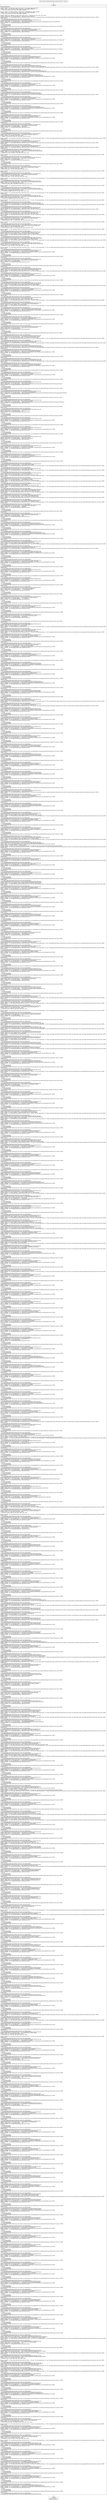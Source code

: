digraph "CFG forcom.google.android.gms.internal.ads.zzact.\<clinit\>()V" {
Node_0 [shape=record,label="{0\:\ 0x0000|MTH_ENTER_BLOCK\l|0x0000: CONST  (r9 I:?[int, float, short, byte, char]) = (3 ?[int, float, short, byte, char]) \l0x0001: CONST  (r8 I:?[int, float, boolean, short, byte, char, OBJECT, ARRAY]) = \l  (0 ?[int, float, boolean, short, byte, char, OBJECT, ARRAY])\l \l0x0002: CONST  (r6 I:?[long, double]) = (2000(0x7d0, double:9.88E\-321) ?[long, double]) \l0x0004: CONST  (r5 I:?[int, float, boolean, short, byte, char, OBJECT, ARRAY]) = \l  (0 ?[int, float, boolean, short, byte, char, OBJECT, ARRAY])\l \l0x0005: CONST  (r4 I:?[boolean, int, float, short, byte, char]) = (1 ?[boolean, int, float, short, byte, char]) \l0x0006: CONST_STR  (r0 I:java.lang.String) =  \"gads:sdk_core_experiment_id\" \l0x0008: INVOKE  (r0 I:com.google.android.gms.internal.ads.zzaci) = (r5 I:int), (r0 I:java.lang.String) com.google.android.gms.internal.ads.zzaci.zzb(int, java.lang.String):com.google.android.gms.internal.ads.zzaci type: STATIC \l0x000c: SPUT  \l  (r0 I:com.google.android.gms.internal.ads.zzaci\<java.lang.String\>)\l com.google.android.gms.internal.ads.zzact.zzcku com.google.android.gms.internal.ads.zzaci \l0x000e: CONST_STR  (r0 I:java.lang.String) =  \"gads:sdk_core_location\" \l0x0010: CONST_STR  (r1 I:java.lang.String) =  \"https:\/\/googleads.g.doubleclick.net\/mads\/static\/mad\/sdk\/native\/sdk\-core\-v40\-loader.html\" \l0x0012: INVOKE  (r0 I:com.google.android.gms.internal.ads.zzaci) = \l  (r5 I:int)\l  (r0 I:java.lang.String)\l  (r1 I:java.lang.String)\l com.google.android.gms.internal.ads.zzaci.zza(int, java.lang.String, java.lang.String):com.google.android.gms.internal.ads.zzaci type: STATIC \l0x0016: SPUT  \l  (r0 I:com.google.android.gms.internal.ads.zzaci\<java.lang.String\>)\l com.google.android.gms.internal.ads.zzact.zzckv com.google.android.gms.internal.ads.zzaci \l0x0018: CONST_STR  (r0 I:java.lang.String) =  \"gads:sdk_core_location:client:html\" \l0x001a: CONST_STR  (r1 I:java.lang.String) =  \"https:\/\/googleads.g.doubleclick.net\/mads\/static\/mad\/sdk\/native\/production\/sdk\-core\-v40\-impl.html\" \l0x001c: INVOKE  (r0 I:com.google.android.gms.internal.ads.zzaci) = \l  (r4 I:int)\l  (r0 I:java.lang.String)\l  (r1 I:java.lang.String)\l com.google.android.gms.internal.ads.zzaci.zza(int, java.lang.String, java.lang.String):com.google.android.gms.internal.ads.zzaci type: STATIC \l0x0020: SPUT  \l  (r0 I:com.google.android.gms.internal.ads.zzaci\<java.lang.String\>)\l com.google.android.gms.internal.ads.zzact.zzckw com.google.android.gms.internal.ads.zzaci \l0x0022: CONST_STR  (r0 I:java.lang.String) =  \"gads:active_view_location:html\" \l0x0024: CONST_STR  (r1 I:java.lang.String) =  \"https:\/\/googleads.g.doubleclick.net\/mads\/static\/mad\/sdk\/native\/production\/sdk\-core\-v40\-impl.html\" \l0x0026: INVOKE  (r0 I:com.google.android.gms.internal.ads.zzaci) = \l  (r4 I:int)\l  (r0 I:java.lang.String)\l  (r1 I:java.lang.String)\l com.google.android.gms.internal.ads.zzaci.zza(int, java.lang.String, java.lang.String):com.google.android.gms.internal.ads.zzaci type: STATIC \l0x002a: SPUT  \l  (r0 I:com.google.android.gms.internal.ads.zzaci\<java.lang.String\>)\l com.google.android.gms.internal.ads.zzact.zzckx com.google.android.gms.internal.ads.zzaci \l0x002c: CONST_STR  (r0 I:java.lang.String) =  \"gads:sdk_core_js_location\" \l0x002e: CONST_STR  (r1 I:java.lang.String) =  \"https:\/\/googleads.g.doubleclick.net\/mads\/static\/mad\/sdk\/native\/production\/sdk\-core\-v40\-impl.js\" \l0x0030: INVOKE  (r0 I:com.google.android.gms.internal.ads.zzaci) = \l  (r5 I:int)\l  (r0 I:java.lang.String)\l  (r1 I:java.lang.String)\l com.google.android.gms.internal.ads.zzaci.zza(int, java.lang.String, java.lang.String):com.google.android.gms.internal.ads.zzaci type: STATIC \l0x0034: SPUT  \l  (r0 I:com.google.android.gms.internal.ads.zzaci\<java.lang.String\>)\l com.google.android.gms.internal.ads.zzact.zzcky com.google.android.gms.internal.ads.zzaci \l0x0036: CONST_STR  (r0 I:java.lang.String) =  \"gads:request_builder:singleton_webview\" \l0x0038: INVOKE  (r1 I:java.lang.Boolean) = (r5 I:boolean) java.lang.Boolean.valueOf(boolean):java.lang.Boolean type: STATIC \l0x003c: INVOKE  (r0 I:com.google.android.gms.internal.ads.zzaci) = \l  (r5 I:int)\l  (r0 I:java.lang.String)\l  (r1 I:java.lang.Boolean)\l com.google.android.gms.internal.ads.zzaci.zza(int, java.lang.String, java.lang.Boolean):com.google.android.gms.internal.ads.zzaci type: STATIC \l0x0040: SPUT  \l  (r0 I:com.google.android.gms.internal.ads.zzaci\<java.lang.Boolean\>)\l com.google.android.gms.internal.ads.zzact.zzckz com.google.android.gms.internal.ads.zzaci \l0x0042: CONST_STR  (r0 I:java.lang.String) =  \"gads:request_builder:singleton_webview_experiment_id\" \l0x0044: INVOKE  (r0 I:com.google.android.gms.internal.ads.zzaci) = (r5 I:int), (r0 I:java.lang.String) com.google.android.gms.internal.ads.zzaci.zzb(int, java.lang.String):com.google.android.gms.internal.ads.zzaci type: STATIC \l0x0048: SPUT  \l  (r0 I:com.google.android.gms.internal.ads.zzaci\<java.lang.String\>)\l com.google.android.gms.internal.ads.zzact.zzcla com.google.android.gms.internal.ads.zzaci \l0x004a: CONST_STR  (r0 I:java.lang.String) =  \"gads:request_builder:refresh_if_destroyed:experiment_id\" \l0x004c: INVOKE  (r0 I:com.google.android.gms.internal.ads.zzaci) = (r5 I:int), (r0 I:java.lang.String) com.google.android.gms.internal.ads.zzaci.zzb(int, java.lang.String):com.google.android.gms.internal.ads.zzaci type: STATIC \l0x0050: SPUT  \l  (r0 I:com.google.android.gms.internal.ads.zzaci\<java.lang.String\>)\l com.google.android.gms.internal.ads.zzact.zzclb com.google.android.gms.internal.ads.zzaci \l0x0052: CONST_STR  (r0 I:java.lang.String) =  \"gads:request_builder:refresh_if_destroyed:enable\" \l0x0054: INVOKE  (r1 I:java.lang.Boolean) = (r4 I:boolean) java.lang.Boolean.valueOf(boolean):java.lang.Boolean type: STATIC \l0x0058: INVOKE  (r0 I:com.google.android.gms.internal.ads.zzaci) = \l  (r5 I:int)\l  (r0 I:java.lang.String)\l  (r1 I:java.lang.Boolean)\l com.google.android.gms.internal.ads.zzaci.zza(int, java.lang.String, java.lang.Boolean):com.google.android.gms.internal.ads.zzaci type: STATIC \l0x005c: SPUT  \l  (r0 I:com.google.android.gms.internal.ads.zzaci\<java.lang.Boolean\>)\l com.google.android.gms.internal.ads.zzact.zzclc com.google.android.gms.internal.ads.zzaci \l0x005e: CONST_STR  (r0 I:java.lang.String) =  \"gads:sdk_use_dynamic_module\" \l0x0060: INVOKE  (r1 I:java.lang.Boolean) = (r4 I:boolean) java.lang.Boolean.valueOf(boolean):java.lang.Boolean type: STATIC \l0x0064: INVOKE  (r0 I:com.google.android.gms.internal.ads.zzaci) = \l  (r5 I:int)\l  (r0 I:java.lang.String)\l  (r1 I:java.lang.Boolean)\l com.google.android.gms.internal.ads.zzaci.zza(int, java.lang.String, java.lang.Boolean):com.google.android.gms.internal.ads.zzaci type: STATIC \l0x0068: SPUT  \l  (r0 I:com.google.android.gms.internal.ads.zzaci\<java.lang.Boolean\>)\l com.google.android.gms.internal.ads.zzact.zzcld com.google.android.gms.internal.ads.zzaci \l0x006a: CONST_STR  (r0 I:java.lang.String) =  \"gads:sdk_use_dynamic_module_experiment_id\" \l0x006c: INVOKE  (r0 I:com.google.android.gms.internal.ads.zzaci) = (r5 I:int), (r0 I:java.lang.String) com.google.android.gms.internal.ads.zzaci.zzb(int, java.lang.String):com.google.android.gms.internal.ads.zzaci type: STATIC \l0x0070: SPUT  \l  (r0 I:com.google.android.gms.internal.ads.zzaci\<java.lang.String\>)\l com.google.android.gms.internal.ads.zzact.zzcle com.google.android.gms.internal.ads.zzaci \l0x0072: CONST_STR  (r0 I:java.lang.String) =  \"gads:sdk_crash_report_enabled\" \l0x0074: INVOKE  (r1 I:java.lang.Boolean) = (r5 I:boolean) java.lang.Boolean.valueOf(boolean):java.lang.Boolean type: STATIC \l0x0078: INVOKE  (r0 I:com.google.android.gms.internal.ads.zzaci) = \l  (r5 I:int)\l  (r0 I:java.lang.String)\l  (r1 I:java.lang.Boolean)\l com.google.android.gms.internal.ads.zzaci.zza(int, java.lang.String, java.lang.Boolean):com.google.android.gms.internal.ads.zzaci type: STATIC \l0x007c: SPUT  \l  (r0 I:com.google.android.gms.internal.ads.zzaci\<java.lang.Boolean\>)\l com.google.android.gms.internal.ads.zzact.zzclf com.google.android.gms.internal.ads.zzaci \l0x007e: CONST_STR  (r0 I:java.lang.String) =  \"gads:report_dynamite_crash_in_background_thread\" \l0x0080: INVOKE  (r1 I:java.lang.Boolean) = (r5 I:boolean) java.lang.Boolean.valueOf(boolean):java.lang.Boolean type: STATIC \l0x0084: INVOKE  (r0 I:com.google.android.gms.internal.ads.zzaci) = \l  (r5 I:int)\l  (r0 I:java.lang.String)\l  (r1 I:java.lang.Boolean)\l com.google.android.gms.internal.ads.zzaci.zza(int, java.lang.String, java.lang.Boolean):com.google.android.gms.internal.ads.zzaci type: STATIC \l0x0088: SPUT  \l  (r0 I:com.google.android.gms.internal.ads.zzaci\<java.lang.Boolean\>)\l com.google.android.gms.internal.ads.zzact.zzclg com.google.android.gms.internal.ads.zzaci \l0x008a: CONST_STR  (r0 I:java.lang.String) =  \"gads:sdk_crash_report_full_stacktrace\" \l0x008c: INVOKE  (r1 I:java.lang.Boolean) = (r5 I:boolean) java.lang.Boolean.valueOf(boolean):java.lang.Boolean type: STATIC \l0x0090: INVOKE  (r0 I:com.google.android.gms.internal.ads.zzaci) = \l  (r5 I:int)\l  (r0 I:java.lang.String)\l  (r1 I:java.lang.Boolean)\l com.google.android.gms.internal.ads.zzaci.zza(int, java.lang.String, java.lang.Boolean):com.google.android.gms.internal.ads.zzaci type: STATIC \l0x0094: SPUT  \l  (r0 I:com.google.android.gms.internal.ads.zzaci\<java.lang.Boolean\>)\l com.google.android.gms.internal.ads.zzact.zzclh com.google.android.gms.internal.ads.zzaci \l0x0096: CONST_STR  (r0 I:java.lang.String) =  \"gads:sdk_crash_report_class_prefix\" \l0x0098: CONST_STR  (r1 I:java.lang.String) =  \"com.google.\" \l0x009a: INVOKE  (r0 I:com.google.android.gms.internal.ads.zzaci) = \l  (r5 I:int)\l  (r0 I:java.lang.String)\l  (r1 I:java.lang.String)\l com.google.android.gms.internal.ads.zzaci.zza(int, java.lang.String, java.lang.String):com.google.android.gms.internal.ads.zzaci type: STATIC \l0x009e: SPUT  \l  (r0 I:com.google.android.gms.internal.ads.zzaci\<java.lang.String\>)\l com.google.android.gms.internal.ads.zzact.zzcli com.google.android.gms.internal.ads.zzaci \l0x00a0: CONST_STR  (r0 I:java.lang.String) =  \"gads:trapped_exception_sample_rate\" \l0x00a2: CONST  (r1 I:?[int, float, short, byte, char]) = \l  (1008981770(0x3c23d70a, float:0.01) ?[int, float, short, byte, char])\l \l0x00a5: INVOKE  (r0 I:com.google.android.gms.internal.ads.zzaci) = (r4 I:int), (r0 I:java.lang.String), (r1 I:float) com.google.android.gms.internal.ads.zzaci.zza(int, java.lang.String, float):com.google.android.gms.internal.ads.zzaci type: STATIC \l0x00a9: SPUT  \l  (r0 I:com.google.android.gms.internal.ads.zzaci\<java.lang.Float\>)\l com.google.android.gms.internal.ads.zzact.zzclj com.google.android.gms.internal.ads.zzaci \l0x00ab: CONST_STR  (r0 I:java.lang.String) =  \"gads:block_autoclicks_experiment_id\" \l0x00ad: INVOKE  (r0 I:com.google.android.gms.internal.ads.zzaci) = (r5 I:int), (r0 I:java.lang.String) com.google.android.gms.internal.ads.zzaci.zzb(int, java.lang.String):com.google.android.gms.internal.ads.zzaci type: STATIC \l0x00b1: SPUT  \l  (r0 I:com.google.android.gms.internal.ads.zzaci\<java.lang.String\>)\l com.google.android.gms.internal.ads.zzact.zzclk com.google.android.gms.internal.ads.zzaci \l0x00b3: CONST_STR  (r0 I:java.lang.String) =  \"gads:spam_app_context:experiment_id\" \l0x00b5: INVOKE  (r0 I:com.google.android.gms.internal.ads.zzaci) = (r5 I:int), (r0 I:java.lang.String) com.google.android.gms.internal.ads.zzaci.zzb(int, java.lang.String):com.google.android.gms.internal.ads.zzaci type: STATIC \l0x00b9: SPUT  \l  (r0 I:com.google.android.gms.internal.ads.zzaci\<java.lang.String\>)\l com.google.android.gms.internal.ads.zzact.zzcll com.google.android.gms.internal.ads.zzaci \l0x00bb: CONST_STR  (r0 I:java.lang.String) =  \"gads:http_url_connection_factory:timeout_millis\" \l0x00bd: CONST  (r1 I:?[int, float, short, byte, char]) = \l  (10000(0x2710, float:1.4013E\-41) ?[int, float, short, byte, char])\l \l0x00bf: INVOKE  (r0 I:com.google.android.gms.internal.ads.zzaci) = (r4 I:int), (r0 I:java.lang.String), (r1 I:int) com.google.android.gms.internal.ads.zzaci.zza(int, java.lang.String, int):com.google.android.gms.internal.ads.zzaci type: STATIC \l0x00c3: SPUT  \l  (r0 I:com.google.android.gms.internal.ads.zzaci\<java.lang.Integer\>)\l com.google.android.gms.internal.ads.zzact.zzclm com.google.android.gms.internal.ads.zzaci \l0x00c5: CONST_STR  (r0 I:java.lang.String) =  \"gads:video_exo_player:version\" \l0x00c7: CONST_STR  (r1 I:java.lang.String) =  \"3\" \l0x00c9: INVOKE  (r0 I:com.google.android.gms.internal.ads.zzaci) = \l  (r4 I:int)\l  (r0 I:java.lang.String)\l  (r1 I:java.lang.String)\l com.google.android.gms.internal.ads.zzaci.zza(int, java.lang.String, java.lang.String):com.google.android.gms.internal.ads.zzaci type: STATIC \l0x00cd: SPUT  \l  (r0 I:com.google.android.gms.internal.ads.zzaci\<java.lang.String\>)\l com.google.android.gms.internal.ads.zzact.zzcln com.google.android.gms.internal.ads.zzaci \l0x00cf: CONST_STR  (r0 I:java.lang.String) =  \"gads:video_exo_player:connect_timeout\" \l0x00d1: CONST  (r1 I:?[int, float, short, byte, char]) = \l  (8000(0x1f40, float:1.121E\-41) ?[int, float, short, byte, char])\l \l0x00d3: INVOKE  (r0 I:com.google.android.gms.internal.ads.zzaci) = (r4 I:int), (r0 I:java.lang.String), (r1 I:int) com.google.android.gms.internal.ads.zzaci.zza(int, java.lang.String, int):com.google.android.gms.internal.ads.zzaci type: STATIC \l0x00d7: SPUT  \l  (r0 I:com.google.android.gms.internal.ads.zzaci\<java.lang.Integer\>)\l com.google.android.gms.internal.ads.zzact.zzclo com.google.android.gms.internal.ads.zzaci \l0x00d9: CONST_STR  (r0 I:java.lang.String) =  \"gads:video_exo_player:read_timeout\" \l0x00db: CONST  (r1 I:?[int, float, short, byte, char]) = \l  (8000(0x1f40, float:1.121E\-41) ?[int, float, short, byte, char])\l \l0x00dd: INVOKE  (r0 I:com.google.android.gms.internal.ads.zzaci) = (r4 I:int), (r0 I:java.lang.String), (r1 I:int) com.google.android.gms.internal.ads.zzaci.zza(int, java.lang.String, int):com.google.android.gms.internal.ads.zzaci type: STATIC \l0x00e1: SPUT  \l  (r0 I:com.google.android.gms.internal.ads.zzaci\<java.lang.Integer\>)\l com.google.android.gms.internal.ads.zzact.zzclp com.google.android.gms.internal.ads.zzaci \l0x00e3: CONST_STR  (r0 I:java.lang.String) =  \"gads:video_exo_player:loading_check_interval\" \l0x00e5: CONST  (r1 I:?[int, float, short, byte, char]) = \l  (1048576(0x100000, float:1.469368E\-39) ?[int, float, short, byte, char])\l \l0x00e7: INVOKE  (r0 I:com.google.android.gms.internal.ads.zzaci) = (r4 I:int), (r0 I:java.lang.String), (r1 I:int) com.google.android.gms.internal.ads.zzaci.zza(int, java.lang.String, int):com.google.android.gms.internal.ads.zzaci type: STATIC \l0x00eb: SPUT  \l  (r0 I:com.google.android.gms.internal.ads.zzaci\<java.lang.Integer\>)\l com.google.android.gms.internal.ads.zzact.zzclq com.google.android.gms.internal.ads.zzaci \l0x00ed: CONST_STR  (r0 I:java.lang.String) =  \"gads:video_exo_player:exo_player_precache_limit\" \l0x00ef: CONST  (r1 I:?[int, float, short, byte, char]) = \l  (2147483647(0x7fffffff, float:NaN) ?[int, float, short, byte, char])\l \l0x00f2: INVOKE  (r0 I:com.google.android.gms.internal.ads.zzaci) = (r4 I:int), (r0 I:java.lang.String), (r1 I:int) com.google.android.gms.internal.ads.zzaci.zza(int, java.lang.String, int):com.google.android.gms.internal.ads.zzaci type: STATIC \l0x00f6: SPUT  \l  (r0 I:com.google.android.gms.internal.ads.zzaci\<java.lang.Integer\>)\l com.google.android.gms.internal.ads.zzact.zzclr com.google.android.gms.internal.ads.zzaci \l0x00f8: CONST_STR  (r0 I:java.lang.String) =  \"gads:video_exo_player:byte_buffer_precache_limit\" \l0x00fa: CONST  (r1 I:?[int, float, short, byte, char]) = \l  (2147483647(0x7fffffff, float:NaN) ?[int, float, short, byte, char])\l \l0x00fd: INVOKE  (r0 I:com.google.android.gms.internal.ads.zzaci) = (r4 I:int), (r0 I:java.lang.String), (r1 I:int) com.google.android.gms.internal.ads.zzaci.zza(int, java.lang.String, int):com.google.android.gms.internal.ads.zzaci type: STATIC \l0x0101: SPUT  \l  (r0 I:com.google.android.gms.internal.ads.zzaci\<java.lang.Integer\>)\l com.google.android.gms.internal.ads.zzact.zzcls com.google.android.gms.internal.ads.zzaci \l0x0103: CONST_STR  (r0 I:java.lang.String) =  \"gads:video_exo_player_socket_receive_buffer_size\" \l0x0105: INVOKE  (r0 I:com.google.android.gms.internal.ads.zzaci) = (r4 I:int), (r0 I:java.lang.String), (r5 I:int) com.google.android.gms.internal.ads.zzaci.zza(int, java.lang.String, int):com.google.android.gms.internal.ads.zzaci type: STATIC \l0x0109: SPUT  \l  (r0 I:com.google.android.gms.internal.ads.zzaci\<java.lang.Integer\>)\l com.google.android.gms.internal.ads.zzact.zzclt com.google.android.gms.internal.ads.zzaci \l0x010b: CONST_STR  (r0 I:java.lang.String) =  \"gads:video_stream_cache:experiment_id\" \l0x010d: INVOKE  (r0 I:com.google.android.gms.internal.ads.zzaci) = (r5 I:int), (r0 I:java.lang.String) com.google.android.gms.internal.ads.zzaci.zzb(int, java.lang.String):com.google.android.gms.internal.ads.zzaci type: STATIC \l0x0111: SPUT  \l  (r0 I:com.google.android.gms.internal.ads.zzaci\<java.lang.String\>)\l com.google.android.gms.internal.ads.zzact.zzclu com.google.android.gms.internal.ads.zzaci \l0x0113: CONST_STR  (r0 I:java.lang.String) =  \"gads:video_stream_cache:limit_count\" \l0x0115: CONST  (r1 I:?[int, float, short, byte, char]) = (5 ?[int, float, short, byte, char]) \l0x0116: INVOKE  (r0 I:com.google.android.gms.internal.ads.zzaci) = (r4 I:int), (r0 I:java.lang.String), (r1 I:int) com.google.android.gms.internal.ads.zzaci.zza(int, java.lang.String, int):com.google.android.gms.internal.ads.zzaci type: STATIC \l0x011a: SPUT  \l  (r0 I:com.google.android.gms.internal.ads.zzaci\<java.lang.Integer\>)\l com.google.android.gms.internal.ads.zzact.zzclv com.google.android.gms.internal.ads.zzaci \l0x011c: CONST_STR  (r0 I:java.lang.String) =  \"gads:video_stream_cache:limit_space\" \l0x011e: CONST  (r1 I:?[int, float, short, byte, char]) = \l  (8388608(0x800000, float:1.17549435E\-38) ?[int, float, short, byte, char])\l \l0x0120: INVOKE  (r0 I:com.google.android.gms.internal.ads.zzaci) = (r4 I:int), (r0 I:java.lang.String), (r1 I:int) com.google.android.gms.internal.ads.zzaci.zza(int, java.lang.String, int):com.google.android.gms.internal.ads.zzaci type: STATIC \l0x0124: SPUT  \l  (r0 I:com.google.android.gms.internal.ads.zzaci\<java.lang.Integer\>)\l com.google.android.gms.internal.ads.zzact.zzclw com.google.android.gms.internal.ads.zzaci \l0x0126: CONST_STR  (r0 I:java.lang.String) =  \"gads:video_stream_exo_cache:buffer_size\" \l0x0128: CONST  (r1 I:?[int, float, short, byte, char]) = \l  (8388608(0x800000, float:1.17549435E\-38) ?[int, float, short, byte, char])\l \l0x012a: INVOKE  (r0 I:com.google.android.gms.internal.ads.zzaci) = (r4 I:int), (r0 I:java.lang.String), (r1 I:int) com.google.android.gms.internal.ads.zzaci.zza(int, java.lang.String, int):com.google.android.gms.internal.ads.zzaci type: STATIC \l0x012e: SPUT  \l  (r0 I:com.google.android.gms.internal.ads.zzaci\<java.lang.Integer\>)\l com.google.android.gms.internal.ads.zzact.zzclx com.google.android.gms.internal.ads.zzaci \l0x0130: CONST_STR  (r0 I:java.lang.String) =  \"gads:video_stream_cache:limit_time_sec\" \l0x0132: CONST  (r2 I:?[long, double]) = (300(0x12c, double:1.48E\-321) ?[long, double]) \l0x0134: INVOKE  (r0 I:com.google.android.gms.internal.ads.zzaci) = (r4 I:int), (r0 I:java.lang.String), (r2 I:long) com.google.android.gms.internal.ads.zzaci.zza(int, java.lang.String, long):com.google.android.gms.internal.ads.zzaci type: STATIC \l0x0138: SPUT  \l  (r0 I:com.google.android.gms.internal.ads.zzaci\<java.lang.Long\>)\l com.google.android.gms.internal.ads.zzact.zzcly com.google.android.gms.internal.ads.zzaci \l0x013a: CONST_STR  (r0 I:java.lang.String) =  \"gads:video_stream_cache:notify_interval_millis\" \l0x013c: CONST  (r2 I:?[long, double]) = (125(0x7d, double:6.2E\-322) ?[long, double]) \l0x013e: INVOKE  (r0 I:com.google.android.gms.internal.ads.zzaci) = (r4 I:int), (r0 I:java.lang.String), (r2 I:long) com.google.android.gms.internal.ads.zzaci.zza(int, java.lang.String, long):com.google.android.gms.internal.ads.zzaci type: STATIC \l0x0142: SPUT  \l  (r0 I:com.google.android.gms.internal.ads.zzaci\<java.lang.Long\>)\l com.google.android.gms.internal.ads.zzact.zzclz com.google.android.gms.internal.ads.zzaci \l0x0144: CONST_STR  (r0 I:java.lang.String) =  \"gads:video_stream_cache:connect_timeout_millis\" \l0x0146: CONST  (r1 I:?[int, float, short, byte, char]) = \l  (10000(0x2710, float:1.4013E\-41) ?[int, float, short, byte, char])\l \l0x0148: INVOKE  (r0 I:com.google.android.gms.internal.ads.zzaci) = (r4 I:int), (r0 I:java.lang.String), (r1 I:int) com.google.android.gms.internal.ads.zzaci.zza(int, java.lang.String, int):com.google.android.gms.internal.ads.zzaci type: STATIC \l0x014c: SPUT  \l  (r0 I:com.google.android.gms.internal.ads.zzaci\<java.lang.Integer\>)\l com.google.android.gms.internal.ads.zzact.zzcma com.google.android.gms.internal.ads.zzaci \l0x014e: CONST_STR  (r0 I:java.lang.String) =  \"gads:video:metric_reporting_enabled\" \l0x0150: INVOKE  (r1 I:java.lang.Boolean) = (r5 I:boolean) java.lang.Boolean.valueOf(boolean):java.lang.Boolean type: STATIC \l0x0154: INVOKE  (r0 I:com.google.android.gms.internal.ads.zzaci) = \l  (r5 I:int)\l  (r0 I:java.lang.String)\l  (r1 I:java.lang.Boolean)\l com.google.android.gms.internal.ads.zzaci.zza(int, java.lang.String, java.lang.Boolean):com.google.android.gms.internal.ads.zzaci type: STATIC \l0x0158: SPUT  \l  (r0 I:com.google.android.gms.internal.ads.zzaci\<java.lang.Boolean\>)\l com.google.android.gms.internal.ads.zzact.zzcmb com.google.android.gms.internal.ads.zzaci \l0x015a: CONST_STR  (r0 I:java.lang.String) =  \"gads:video:metric_frame_hash_times\" \l0x015c: CONST_STR  (r1 I:java.lang.String) =  \"\" \l0x015e: INVOKE  (r0 I:com.google.android.gms.internal.ads.zzaci) = \l  (r4 I:int)\l  (r0 I:java.lang.String)\l  (r1 I:java.lang.String)\l com.google.android.gms.internal.ads.zzaci.zza(int, java.lang.String, java.lang.String):com.google.android.gms.internal.ads.zzaci type: STATIC \l0x0162: SPUT  \l  (r0 I:com.google.android.gms.internal.ads.zzaci\<java.lang.String\>)\l com.google.android.gms.internal.ads.zzact.zzcmc com.google.android.gms.internal.ads.zzaci \l0x0164: CONST_STR  (r0 I:java.lang.String) =  \"gads:video:metric_frame_hash_time_leniency\" \l0x0166: CONST  (r2 I:?[long, double]) = (500(0x1f4, double:2.47E\-321) ?[long, double]) \l0x0168: INVOKE  (r0 I:com.google.android.gms.internal.ads.zzaci) = (r4 I:int), (r0 I:java.lang.String), (r2 I:long) com.google.android.gms.internal.ads.zzaci.zza(int, java.lang.String, long):com.google.android.gms.internal.ads.zzaci type: STATIC \l0x016c: SPUT  \l  (r0 I:com.google.android.gms.internal.ads.zzaci\<java.lang.Long\>)\l com.google.android.gms.internal.ads.zzact.zzcmd com.google.android.gms.internal.ads.zzaci \l0x016e: CONST_STR  (r0 I:java.lang.String) =  \"gads:video:force_watermark\" \l0x0170: INVOKE  (r1 I:java.lang.Boolean) = (r5 I:boolean) java.lang.Boolean.valueOf(boolean):java.lang.Boolean type: STATIC \l0x0174: INVOKE  (r0 I:com.google.android.gms.internal.ads.zzaci) = \l  (r4 I:int)\l  (r0 I:java.lang.String)\l  (r1 I:java.lang.Boolean)\l com.google.android.gms.internal.ads.zzaci.zza(int, java.lang.String, java.lang.Boolean):com.google.android.gms.internal.ads.zzaci type: STATIC \l0x0178: SPUT  \l  (r0 I:com.google.android.gms.internal.ads.zzaci\<java.lang.Boolean\>)\l com.google.android.gms.internal.ads.zzact.zzcme com.google.android.gms.internal.ads.zzaci \l0x017a: CONST_STR  (r0 I:java.lang.String) =  \"gads:video:surface_update_min_spacing_ms\" \l0x017c: CONST  (r2 I:?[long, double]) = (1000(0x3e8, double:4.94E\-321) ?[long, double]) \l0x017e: INVOKE  (r0 I:com.google.android.gms.internal.ads.zzaci) = (r4 I:int), (r0 I:java.lang.String), (r2 I:long) com.google.android.gms.internal.ads.zzaci.zza(int, java.lang.String, long):com.google.android.gms.internal.ads.zzaci type: STATIC \l0x0182: SPUT  \l  (r0 I:com.google.android.gms.internal.ads.zzaci\<java.lang.Long\>)\l com.google.android.gms.internal.ads.zzact.zzcmf com.google.android.gms.internal.ads.zzaci \l0x0184: CONST_STR  (r0 I:java.lang.String) =  \"gads:video:spinner:enabled\" \l0x0186: INVOKE  (r1 I:java.lang.Boolean) = (r5 I:boolean) java.lang.Boolean.valueOf(boolean):java.lang.Boolean type: STATIC \l0x018a: INVOKE  (r0 I:com.google.android.gms.internal.ads.zzaci) = \l  (r4 I:int)\l  (r0 I:java.lang.String)\l  (r1 I:java.lang.Boolean)\l com.google.android.gms.internal.ads.zzaci.zza(int, java.lang.String, java.lang.Boolean):com.google.android.gms.internal.ads.zzaci type: STATIC \l0x018e: SPUT  \l  (r0 I:com.google.android.gms.internal.ads.zzaci\<java.lang.Boolean\>)\l com.google.android.gms.internal.ads.zzact.zzcmg com.google.android.gms.internal.ads.zzaci \l0x0190: CONST_STR  (r0 I:java.lang.String) =  \"gads:video:spinner:scale\" \l0x0192: CONST  (r1 I:?[int, float, short, byte, char]) = (4 ?[int, float, short, byte, char]) \l0x0193: INVOKE  (r0 I:com.google.android.gms.internal.ads.zzaci) = (r4 I:int), (r0 I:java.lang.String), (r1 I:int) com.google.android.gms.internal.ads.zzaci.zza(int, java.lang.String, int):com.google.android.gms.internal.ads.zzaci type: STATIC \l0x0197: SPUT  \l  (r0 I:com.google.android.gms.internal.ads.zzaci\<java.lang.Integer\>)\l com.google.android.gms.internal.ads.zzact.zzcmh com.google.android.gms.internal.ads.zzaci \l0x0199: CONST_STR  (r0 I:java.lang.String) =  \"gads:video:spinner:jank_threshold_ms\" \l0x019b: CONST  (r2 I:?[long, double]) = (50 ?[long, double]) \l0x019d: INVOKE  (r0 I:com.google.android.gms.internal.ads.zzaci) = (r4 I:int), (r0 I:java.lang.String), (r2 I:long) com.google.android.gms.internal.ads.zzaci.zza(int, java.lang.String, long):com.google.android.gms.internal.ads.zzaci type: STATIC \l0x01a1: SPUT  \l  (r0 I:com.google.android.gms.internal.ads.zzaci\<java.lang.Long\>)\l com.google.android.gms.internal.ads.zzact.zzcmi com.google.android.gms.internal.ads.zzaci \l0x01a3: CONST_STR  (r0 I:java.lang.String) =  \"gads:video:aggressive_media_codec_release\" \l0x01a5: INVOKE  (r1 I:java.lang.Boolean) = (r5 I:boolean) java.lang.Boolean.valueOf(boolean):java.lang.Boolean type: STATIC \l0x01a9: INVOKE  (r0 I:com.google.android.gms.internal.ads.zzaci) = \l  (r4 I:int)\l  (r0 I:java.lang.String)\l  (r1 I:java.lang.Boolean)\l com.google.android.gms.internal.ads.zzaci.zza(int, java.lang.String, java.lang.Boolean):com.google.android.gms.internal.ads.zzaci type: STATIC \l0x01ad: SPUT  \l  (r0 I:com.google.android.gms.internal.ads.zzaci\<java.lang.Boolean\>)\l com.google.android.gms.internal.ads.zzact.zzcmj com.google.android.gms.internal.ads.zzaci \l0x01af: CONST_STR  (r0 I:java.lang.String) =  \"gads:memory_bundle:debug_info\" \l0x01b1: INVOKE  (r1 I:java.lang.Boolean) = (r5 I:boolean) java.lang.Boolean.valueOf(boolean):java.lang.Boolean type: STATIC \l0x01b5: INVOKE  (r0 I:com.google.android.gms.internal.ads.zzaci) = \l  (r4 I:int)\l  (r0 I:java.lang.String)\l  (r1 I:java.lang.Boolean)\l com.google.android.gms.internal.ads.zzaci.zza(int, java.lang.String, java.lang.Boolean):com.google.android.gms.internal.ads.zzaci type: STATIC \l0x01b9: SPUT  \l  (r0 I:com.google.android.gms.internal.ads.zzaci\<java.lang.Boolean\>)\l com.google.android.gms.internal.ads.zzact.zzcmk com.google.android.gms.internal.ads.zzaci \l0x01bb: CONST_STR  (r0 I:java.lang.String) =  \"gads:video:codec_query_mime_types\" \l0x01bd: CONST_STR  (r1 I:java.lang.String) =  \"\" \l0x01bf: INVOKE  (r0 I:com.google.android.gms.internal.ads.zzaci) = \l  (r4 I:int)\l  (r0 I:java.lang.String)\l  (r1 I:java.lang.String)\l com.google.android.gms.internal.ads.zzaci.zza(int, java.lang.String, java.lang.String):com.google.android.gms.internal.ads.zzaci type: STATIC \l0x01c3: SPUT  \l  (r0 I:com.google.android.gms.internal.ads.zzaci\<java.lang.String\>)\l com.google.android.gms.internal.ads.zzact.zzcml com.google.android.gms.internal.ads.zzaci \l0x01c5: CONST_STR  (r0 I:java.lang.String) =  \"gads:video:codec_query_minimum_version\" \l0x01c7: CONST  (r1 I:?[int, float, short, byte, char]) = (16 ?[int, float, short, byte, char]) \l0x01c9: INVOKE  (r0 I:com.google.android.gms.internal.ads.zzaci) = (r4 I:int), (r0 I:java.lang.String), (r1 I:int) com.google.android.gms.internal.ads.zzaci.zza(int, java.lang.String, int):com.google.android.gms.internal.ads.zzaci type: STATIC \l0x01cd: SPUT  \l  (r0 I:com.google.android.gms.internal.ads.zzaci\<java.lang.Integer\>)\l com.google.android.gms.internal.ads.zzact.zzcmm com.google.android.gms.internal.ads.zzaci \l0x01cf: CONST_STR  (r0 I:java.lang.String) =  \"gads:ad_id_app_context:ping_ratio\" \l0x01d1: INVOKE  (r0 I:com.google.android.gms.internal.ads.zzaci) = (r5 I:int), (r0 I:java.lang.String), (r8 I:float) com.google.android.gms.internal.ads.zzaci.zza(int, java.lang.String, float):com.google.android.gms.internal.ads.zzaci type: STATIC \l0x01d5: SPUT  \l  (r0 I:com.google.android.gms.internal.ads.zzaci\<java.lang.Float\>)\l com.google.android.gms.internal.ads.zzact.zzcmn com.google.android.gms.internal.ads.zzaci \l0x01d7: CONST_STR  (r0 I:java.lang.String) =  \"gads:ad_id_use_shared_preference:experiment_id\" \l0x01d9: INVOKE  (r0 I:com.google.android.gms.internal.ads.zzaci) = (r5 I:int), (r0 I:java.lang.String) com.google.android.gms.internal.ads.zzaci.zzb(int, java.lang.String):com.google.android.gms.internal.ads.zzaci type: STATIC \l0x01dd: SPUT  \l  (r0 I:com.google.android.gms.internal.ads.zzaci\<java.lang.String\>)\l com.google.android.gms.internal.ads.zzact.zzcmo com.google.android.gms.internal.ads.zzaci \l0x01df: CONST_STR  (r0 I:java.lang.String) =  \"gads:ad_id_use_shared_preference:enabled\" \l0x01e1: INVOKE  (r1 I:java.lang.Boolean) = (r5 I:boolean) java.lang.Boolean.valueOf(boolean):java.lang.Boolean type: STATIC \l0x01e5: INVOKE  (r0 I:com.google.android.gms.internal.ads.zzaci) = \l  (r5 I:int)\l  (r0 I:java.lang.String)\l  (r1 I:java.lang.Boolean)\l com.google.android.gms.internal.ads.zzaci.zza(int, java.lang.String, java.lang.Boolean):com.google.android.gms.internal.ads.zzaci type: STATIC \l0x01e9: SPUT  \l  (r0 I:com.google.android.gms.internal.ads.zzaci\<java.lang.Boolean\>)\l com.google.android.gms.internal.ads.zzact.zzcmp com.google.android.gms.internal.ads.zzaci \l0x01eb: CONST_STR  (r0 I:java.lang.String) =  \"gads:ad_id_use_shared_preference:ping_ratio\" \l0x01ed: INVOKE  (r0 I:com.google.android.gms.internal.ads.zzaci) = (r5 I:int), (r0 I:java.lang.String), (r8 I:float) com.google.android.gms.internal.ads.zzaci.zza(int, java.lang.String, float):com.google.android.gms.internal.ads.zzaci type: STATIC \l0x01f1: SPUT  \l  (r0 I:com.google.android.gms.internal.ads.zzaci\<java.lang.Float\>)\l com.google.android.gms.internal.ads.zzact.zzcmq com.google.android.gms.internal.ads.zzaci \l0x01f3: CONST_STR  (r0 I:java.lang.String) =  \"gads:ad_id_use_persistent_service:enabled\" \l0x01f5: INVOKE  (r1 I:java.lang.Boolean) = (r5 I:boolean) java.lang.Boolean.valueOf(boolean):java.lang.Boolean type: STATIC \l0x01f9: INVOKE  (r0 I:com.google.android.gms.internal.ads.zzaci) = \l  (r5 I:int)\l  (r0 I:java.lang.String)\l  (r1 I:java.lang.Boolean)\l com.google.android.gms.internal.ads.zzaci.zza(int, java.lang.String, java.lang.Boolean):com.google.android.gms.internal.ads.zzaci type: STATIC \l0x01fd: SPUT  \l  (r0 I:com.google.android.gms.internal.ads.zzaci\<java.lang.Boolean\>)\l com.google.android.gms.internal.ads.zzact.zzcmr com.google.android.gms.internal.ads.zzaci \l0x01ff: CONST_STR  (r0 I:java.lang.String) =  \"gads:ad_id:use_ipc:enabled\" \l0x0201: INVOKE  (r1 I:java.lang.Boolean) = (r5 I:boolean) java.lang.Boolean.valueOf(boolean):java.lang.Boolean type: STATIC \l0x0205: INVOKE  (r0 I:com.google.android.gms.internal.ads.zzaci) = \l  (r5 I:int)\l  (r0 I:java.lang.String)\l  (r1 I:java.lang.Boolean)\l com.google.android.gms.internal.ads.zzaci.zza(int, java.lang.String, java.lang.Boolean):com.google.android.gms.internal.ads.zzaci type: STATIC \l0x0209: SPUT  \l  (r0 I:com.google.android.gms.internal.ads.zzaci\<java.lang.Boolean\>)\l com.google.android.gms.internal.ads.zzact.zzcms com.google.android.gms.internal.ads.zzaci \l0x020b: CONST_STR  (r0 I:java.lang.String) =  \"gad:mraid:url_banner\" \l0x020d: CONST_STR  (r1 I:java.lang.String) =  \"https:\/\/googleads.g.doubleclick.net\/mads\/static\/mad\/sdk\/native\/mraid\/v2\/mraid_app_banner.js\" \l0x020f: INVOKE  (r0 I:com.google.android.gms.internal.ads.zzaci) = \l  (r4 I:int)\l  (r0 I:java.lang.String)\l  (r1 I:java.lang.String)\l com.google.android.gms.internal.ads.zzaci.zza(int, java.lang.String, java.lang.String):com.google.android.gms.internal.ads.zzaci type: STATIC \l0x0213: SPUT  \l  (r0 I:com.google.android.gms.internal.ads.zzaci\<java.lang.String\>)\l com.google.android.gms.internal.ads.zzact.zzcmt com.google.android.gms.internal.ads.zzaci \l0x0215: CONST_STR  (r0 I:java.lang.String) =  \"gad:mraid:url_expanded_banner\" \l0x0217: CONST_STR  (r1 I:java.lang.String) =  \"https:\/\/googleads.g.doubleclick.net\/mads\/static\/mad\/sdk\/native\/mraid\/v2\/mraid_app_expanded_banner.js\" \l0x0219: INVOKE  (r0 I:com.google.android.gms.internal.ads.zzaci) = \l  (r4 I:int)\l  (r0 I:java.lang.String)\l  (r1 I:java.lang.String)\l com.google.android.gms.internal.ads.zzaci.zza(int, java.lang.String, java.lang.String):com.google.android.gms.internal.ads.zzaci type: STATIC \l0x021d: SPUT  \l  (r0 I:com.google.android.gms.internal.ads.zzaci\<java.lang.String\>)\l com.google.android.gms.internal.ads.zzact.zzcmu com.google.android.gms.internal.ads.zzaci \l0x021f: CONST_STR  (r0 I:java.lang.String) =  \"gad:mraid:url_interstitial\" \l0x0221: CONST_STR  (r1 I:java.lang.String) =  \"https:\/\/googleads.g.doubleclick.net\/mads\/static\/mad\/sdk\/native\/mraid\/v2\/mraid_app_interstitial.js\" \l0x0223: INVOKE  (r0 I:com.google.android.gms.internal.ads.zzaci) = \l  (r4 I:int)\l  (r0 I:java.lang.String)\l  (r1 I:java.lang.String)\l com.google.android.gms.internal.ads.zzaci.zza(int, java.lang.String, java.lang.String):com.google.android.gms.internal.ads.zzaci type: STATIC \l0x0227: SPUT  \l  (r0 I:com.google.android.gms.internal.ads.zzaci\<java.lang.String\>)\l com.google.android.gms.internal.ads.zzact.zzcmv com.google.android.gms.internal.ads.zzaci \l0x0229: CONST_STR  (r0 I:java.lang.String) =  \"gad:mraid:version\" \l0x022b: CONST_STR  (r1 I:java.lang.String) =  \"2.0\" \l0x022d: INVOKE  (r0 I:com.google.android.gms.internal.ads.zzaci) = \l  (r4 I:int)\l  (r0 I:java.lang.String)\l  (r1 I:java.lang.String)\l com.google.android.gms.internal.ads.zzaci.zza(int, java.lang.String, java.lang.String):com.google.android.gms.internal.ads.zzaci type: STATIC \l0x0231: SPUT  \l  (r0 I:com.google.android.gms.internal.ads.zzaci\<java.lang.String\>)\l com.google.android.gms.internal.ads.zzact.zzcmw com.google.android.gms.internal.ads.zzaci \l0x0233: CONST_STR  (r0 I:java.lang.String) =  \"gads:mraid:unload\" \l0x0235: INVOKE  (r1 I:java.lang.Boolean) = (r5 I:boolean) java.lang.Boolean.valueOf(boolean):java.lang.Boolean type: STATIC \l0x0239: INVOKE  (r0 I:com.google.android.gms.internal.ads.zzaci) = \l  (r4 I:int)\l  (r0 I:java.lang.String)\l  (r1 I:java.lang.Boolean)\l com.google.android.gms.internal.ads.zzaci.zza(int, java.lang.String, java.lang.Boolean):com.google.android.gms.internal.ads.zzaci type: STATIC \l0x023d: SPUT  \l  (r0 I:com.google.android.gms.internal.ads.zzaci\<java.lang.Boolean\>)\l com.google.android.gms.internal.ads.zzact.zzcmx com.google.android.gms.internal.ads.zzaci \l0x023f: CONST_STR  (r0 I:java.lang.String) =  \"gads:enabled_sdk_csi\" \l0x0241: INVOKE  (r1 I:java.lang.Boolean) = (r5 I:boolean) java.lang.Boolean.valueOf(boolean):java.lang.Boolean type: STATIC \l0x0245: INVOKE  (r0 I:com.google.android.gms.internal.ads.zzaci) = \l  (r5 I:int)\l  (r0 I:java.lang.String)\l  (r1 I:java.lang.Boolean)\l com.google.android.gms.internal.ads.zzaci.zza(int, java.lang.String, java.lang.Boolean):com.google.android.gms.internal.ads.zzaci type: STATIC \l0x0249: SPUT  \l  (r0 I:com.google.android.gms.internal.ads.zzaci\<java.lang.Boolean\>)\l com.google.android.gms.internal.ads.zzact.zzcmy com.google.android.gms.internal.ads.zzaci \l0x024b: CONST_STR  (r0 I:java.lang.String) =  \"gads:sdk_csi_server\" \l0x024d: CONST_STR  (r1 I:java.lang.String) =  \"https:\/\/csi.gstatic.com\/csi\" \l0x024f: INVOKE  (r0 I:com.google.android.gms.internal.ads.zzaci) = \l  (r5 I:int)\l  (r0 I:java.lang.String)\l  (r1 I:java.lang.String)\l com.google.android.gms.internal.ads.zzaci.zza(int, java.lang.String, java.lang.String):com.google.android.gms.internal.ads.zzaci type: STATIC \l0x0253: SPUT  \l  (r0 I:com.google.android.gms.internal.ads.zzaci\<java.lang.String\>)\l com.google.android.gms.internal.ads.zzact.zzcmz com.google.android.gms.internal.ads.zzaci \l0x0255: CONST_STR  (r0 I:java.lang.String) =  \"gads:sdk_csi_write_to_file\" \l0x0257: INVOKE  (r1 I:java.lang.Boolean) = (r5 I:boolean) java.lang.Boolean.valueOf(boolean):java.lang.Boolean type: STATIC \l0x025b: INVOKE  (r0 I:com.google.android.gms.internal.ads.zzaci) = \l  (r5 I:int)\l  (r0 I:java.lang.String)\l  (r1 I:java.lang.Boolean)\l com.google.android.gms.internal.ads.zzaci.zza(int, java.lang.String, java.lang.Boolean):com.google.android.gms.internal.ads.zzaci type: STATIC \l0x025f: SPUT  \l  (r0 I:com.google.android.gms.internal.ads.zzaci\<java.lang.Boolean\>)\l com.google.android.gms.internal.ads.zzact.zzcna com.google.android.gms.internal.ads.zzaci \l0x0261: CONST_STR  (r0 I:java.lang.String) =  \"gads:enable_content_fetching\" \l0x0263: INVOKE  (r1 I:java.lang.Boolean) = (r4 I:boolean) java.lang.Boolean.valueOf(boolean):java.lang.Boolean type: STATIC \l0x0267: INVOKE  (r0 I:com.google.android.gms.internal.ads.zzaci) = \l  (r5 I:int)\l  (r0 I:java.lang.String)\l  (r1 I:java.lang.Boolean)\l com.google.android.gms.internal.ads.zzaci.zza(int, java.lang.String, java.lang.Boolean):com.google.android.gms.internal.ads.zzaci type: STATIC \l0x026b: SPUT  \l  (r0 I:com.google.android.gms.internal.ads.zzaci\<java.lang.Boolean\>)\l com.google.android.gms.internal.ads.zzact.zzcnb com.google.android.gms.internal.ads.zzaci \l0x026d: CONST_STR  (r0 I:java.lang.String) =  \"gads:content_length_weight\" \l0x026f: INVOKE  (r0 I:com.google.android.gms.internal.ads.zzaci) = (r5 I:int), (r0 I:java.lang.String), (r4 I:int) com.google.android.gms.internal.ads.zzaci.zza(int, java.lang.String, int):com.google.android.gms.internal.ads.zzaci type: STATIC \l0x0273: SPUT  \l  (r0 I:com.google.android.gms.internal.ads.zzaci\<java.lang.Integer\>)\l com.google.android.gms.internal.ads.zzact.zzcnc com.google.android.gms.internal.ads.zzaci \l0x0275: CONST_STR  (r0 I:java.lang.String) =  \"gads:content_age_weight\" \l0x0277: INVOKE  (r0 I:com.google.android.gms.internal.ads.zzaci) = (r5 I:int), (r0 I:java.lang.String), (r4 I:int) com.google.android.gms.internal.ads.zzaci.zza(int, java.lang.String, int):com.google.android.gms.internal.ads.zzaci type: STATIC \l0x027b: SPUT  \l  (r0 I:com.google.android.gms.internal.ads.zzaci\<java.lang.Integer\>)\l com.google.android.gms.internal.ads.zzact.zzcnd com.google.android.gms.internal.ads.zzaci \l0x027d: CONST_STR  (r0 I:java.lang.String) =  \"gads:min_content_len\" \l0x027f: CONST  (r1 I:?[int, float, short, byte, char]) = (11 ?[int, float, short, byte, char]) \l0x0281: INVOKE  (r0 I:com.google.android.gms.internal.ads.zzaci) = (r5 I:int), (r0 I:java.lang.String), (r1 I:int) com.google.android.gms.internal.ads.zzaci.zza(int, java.lang.String, int):com.google.android.gms.internal.ads.zzaci type: STATIC \l0x0285: SPUT  \l  (r0 I:com.google.android.gms.internal.ads.zzaci\<java.lang.Integer\>)\l com.google.android.gms.internal.ads.zzact.zzcne com.google.android.gms.internal.ads.zzaci \l0x0287: CONST_STR  (r0 I:java.lang.String) =  \"gads:fingerprint_number\" \l0x0289: CONST  (r1 I:?[int, float, short, byte, char]) = (10 ?[int, float, short, byte, char]) \l0x028b: INVOKE  (r0 I:com.google.android.gms.internal.ads.zzaci) = (r5 I:int), (r0 I:java.lang.String), (r1 I:int) com.google.android.gms.internal.ads.zzaci.zza(int, java.lang.String, int):com.google.android.gms.internal.ads.zzaci type: STATIC \l0x028f: SPUT  \l  (r0 I:com.google.android.gms.internal.ads.zzaci\<java.lang.Integer\>)\l com.google.android.gms.internal.ads.zzact.zzcnf com.google.android.gms.internal.ads.zzaci \l0x0291: CONST_STR  (r0 I:java.lang.String) =  \"gads:sleep_sec\" \l0x0293: CONST  (r1 I:?[int, float, short, byte, char]) = (10 ?[int, float, short, byte, char]) \l0x0295: INVOKE  (r0 I:com.google.android.gms.internal.ads.zzaci) = (r5 I:int), (r0 I:java.lang.String), (r1 I:int) com.google.android.gms.internal.ads.zzaci.zza(int, java.lang.String, int):com.google.android.gms.internal.ads.zzaci type: STATIC \l0x0299: SPUT  \l  (r0 I:com.google.android.gms.internal.ads.zzaci\<java.lang.Integer\>)\l com.google.android.gms.internal.ads.zzact.zzcng com.google.android.gms.internal.ads.zzaci \l0x029b: CONST_STR  (r0 I:java.lang.String) =  \"gads:content_vertical_fingerprint_number\" \l0x029d: CONST  (r1 I:?[int, float, short, byte, char]) = (100 ?[int, float, short, byte, char]) \l0x029f: INVOKE  (r0 I:com.google.android.gms.internal.ads.zzaci) = (r4 I:int), (r0 I:java.lang.String), (r1 I:int) com.google.android.gms.internal.ads.zzaci.zza(int, java.lang.String, int):com.google.android.gms.internal.ads.zzaci type: STATIC \l0x02a3: SPUT  \l  (r0 I:com.google.android.gms.internal.ads.zzaci\<java.lang.Integer\>)\l com.google.android.gms.internal.ads.zzact.zzcnh com.google.android.gms.internal.ads.zzaci \l0x02a5: CONST_STR  (r0 I:java.lang.String) =  \"gads:content_vertical_fingerprint_bits\" \l0x02a7: CONST  (r1 I:?[int, float, short, byte, char]) = (23 ?[int, float, short, byte, char]) \l0x02a9: INVOKE  (r0 I:com.google.android.gms.internal.ads.zzaci) = (r4 I:int), (r0 I:java.lang.String), (r1 I:int) com.google.android.gms.internal.ads.zzaci.zza(int, java.lang.String, int):com.google.android.gms.internal.ads.zzaci type: STATIC \l0x02ad: SPUT  \l  (r0 I:com.google.android.gms.internal.ads.zzaci\<java.lang.Integer\>)\l com.google.android.gms.internal.ads.zzact.zzcni com.google.android.gms.internal.ads.zzaci \l0x02af: CONST_STR  (r0 I:java.lang.String) =  \"gads:content_vertical_fingerprint_ngram\" \l0x02b1: INVOKE  (r0 I:com.google.android.gms.internal.ads.zzaci) = (r4 I:int), (r0 I:java.lang.String), (r9 I:int) com.google.android.gms.internal.ads.zzaci.zza(int, java.lang.String, int):com.google.android.gms.internal.ads.zzaci type: STATIC \l0x02b5: SPUT  \l  (r0 I:com.google.android.gms.internal.ads.zzaci\<java.lang.Integer\>)\l com.google.android.gms.internal.ads.zzact.zzcnj com.google.android.gms.internal.ads.zzaci \l0x02b7: CONST_STR  (r0 I:java.lang.String) =  \"gads:content_fetch_view_tag_id\" \l0x02b9: CONST_STR  (r1 I:java.lang.String) =  \"googlebot\" \l0x02bb: INVOKE  (r0 I:com.google.android.gms.internal.ads.zzaci) = \l  (r4 I:int)\l  (r0 I:java.lang.String)\l  (r1 I:java.lang.String)\l com.google.android.gms.internal.ads.zzaci.zza(int, java.lang.String, java.lang.String):com.google.android.gms.internal.ads.zzaci type: STATIC \l0x02bf: SPUT  \l  (r0 I:com.google.android.gms.internal.ads.zzaci\<java.lang.String\>)\l com.google.android.gms.internal.ads.zzact.zzcnk com.google.android.gms.internal.ads.zzaci \l0x02c1: CONST_STR  (r0 I:java.lang.String) =  \"gads:content_fetch_exclude_view_tag\" \l0x02c3: CONST_STR  (r1 I:java.lang.String) =  \"none\" \l0x02c5: INVOKE  (r0 I:com.google.android.gms.internal.ads.zzaci) = \l  (r4 I:int)\l  (r0 I:java.lang.String)\l  (r1 I:java.lang.String)\l com.google.android.gms.internal.ads.zzaci.zza(int, java.lang.String, java.lang.String):com.google.android.gms.internal.ads.zzaci type: STATIC \l0x02c9: SPUT  \l  (r0 I:com.google.android.gms.internal.ads.zzaci\<java.lang.String\>)\l com.google.android.gms.internal.ads.zzact.zzcnl com.google.android.gms.internal.ads.zzaci \l0x02cb: CONST_STR  (r0 I:java.lang.String) =  \"gads:content_fetch_disable_get_title_from_webview\" \l0x02cd: INVOKE  (r1 I:java.lang.Boolean) = (r5 I:boolean) java.lang.Boolean.valueOf(boolean):java.lang.Boolean type: STATIC \l0x02d1: INVOKE  (r0 I:com.google.android.gms.internal.ads.zzaci) = \l  (r4 I:int)\l  (r0 I:java.lang.String)\l  (r1 I:java.lang.Boolean)\l com.google.android.gms.internal.ads.zzaci.zza(int, java.lang.String, java.lang.Boolean):com.google.android.gms.internal.ads.zzaci type: STATIC \l0x02d5: SPUT  \l  (r0 I:com.google.android.gms.internal.ads.zzaci\<java.lang.Boolean\>)\l com.google.android.gms.internal.ads.zzact.zzcnm com.google.android.gms.internal.ads.zzaci \l0x02d7: CONST_STR  (r0 I:java.lang.String) =  \"gads:app_index:without_content_info_present:enabled\" \l0x02d9: INVOKE  (r1 I:java.lang.Boolean) = (r4 I:boolean) java.lang.Boolean.valueOf(boolean):java.lang.Boolean type: STATIC \l0x02dd: INVOKE  (r0 I:com.google.android.gms.internal.ads.zzaci) = \l  (r5 I:int)\l  (r0 I:java.lang.String)\l  (r1 I:java.lang.Boolean)\l com.google.android.gms.internal.ads.zzaci.zza(int, java.lang.String, java.lang.Boolean):com.google.android.gms.internal.ads.zzaci type: STATIC \l0x02e1: SPUT  \l  (r0 I:com.google.android.gms.internal.ads.zzaci\<java.lang.Boolean\>)\l com.google.android.gms.internal.ads.zzact.zzcnn com.google.android.gms.internal.ads.zzaci \l0x02e3: CONST_STR  (r0 I:java.lang.String) =  \"gads:app_index:timeout_ms\" \l0x02e5: CONST  (r2 I:?[long, double]) = (1000(0x3e8, double:4.94E\-321) ?[long, double]) \l0x02e7: INVOKE  (r0 I:com.google.android.gms.internal.ads.zzaci) = (r5 I:int), (r0 I:java.lang.String), (r2 I:long) com.google.android.gms.internal.ads.zzaci.zza(int, java.lang.String, long):com.google.android.gms.internal.ads.zzaci type: STATIC \l0x02eb: SPUT  \l  (r0 I:com.google.android.gms.internal.ads.zzaci\<java.lang.Long\>)\l com.google.android.gms.internal.ads.zzact.zzcno com.google.android.gms.internal.ads.zzaci \l0x02ed: CONST_STR  (r0 I:java.lang.String) =  \"gads:app_index:experiment_id\" \l0x02ef: INVOKE  (r0 I:com.google.android.gms.internal.ads.zzaci) = (r5 I:int), (r0 I:java.lang.String) com.google.android.gms.internal.ads.zzaci.zzb(int, java.lang.String):com.google.android.gms.internal.ads.zzaci type: STATIC \l0x02f3: SPUT  \l  (r0 I:com.google.android.gms.internal.ads.zzaci\<java.lang.String\>)\l com.google.android.gms.internal.ads.zzact.zzcnp com.google.android.gms.internal.ads.zzaci \l0x02f5: CONST_STR  (r0 I:java.lang.String) =  \"gads:content_fetch_enable_new_content_score\" \l0x02f7: INVOKE  (r1 I:java.lang.Boolean) = (r5 I:boolean) java.lang.Boolean.valueOf(boolean):java.lang.Boolean type: STATIC \l0x02fb: INVOKE  (r0 I:com.google.android.gms.internal.ads.zzaci) = \l  (r4 I:int)\l  (r0 I:java.lang.String)\l  (r1 I:java.lang.Boolean)\l com.google.android.gms.internal.ads.zzaci.zza(int, java.lang.String, java.lang.Boolean):com.google.android.gms.internal.ads.zzaci type: STATIC \l0x02ff: SPUT  \l  (r0 I:com.google.android.gms.internal.ads.zzaci\<java.lang.Boolean\>)\l com.google.android.gms.internal.ads.zzact.zzcnq com.google.android.gms.internal.ads.zzaci \l0x0301: CONST_STR  (r0 I:java.lang.String) =  \"gads:content_fetch_enable_serve_once\" \l0x0303: INVOKE  (r1 I:java.lang.Boolean) = (r5 I:boolean) java.lang.Boolean.valueOf(boolean):java.lang.Boolean type: STATIC \l0x0307: INVOKE  (r0 I:com.google.android.gms.internal.ads.zzaci) = \l  (r4 I:int)\l  (r0 I:java.lang.String)\l  (r1 I:java.lang.Boolean)\l com.google.android.gms.internal.ads.zzaci.zza(int, java.lang.String, java.lang.Boolean):com.google.android.gms.internal.ads.zzaci type: STATIC \l0x030b: SPUT  \l  (r0 I:com.google.android.gms.internal.ads.zzaci\<java.lang.Boolean\>)\l com.google.android.gms.internal.ads.zzact.zzcnr com.google.android.gms.internal.ads.zzaci \l0x030d: CONST_STR  (r0 I:java.lang.String) =  \"gads:ad_key_enabled\" \l0x030f: INVOKE  (r1 I:java.lang.Boolean) = (r5 I:boolean) java.lang.Boolean.valueOf(boolean):java.lang.Boolean type: STATIC \l0x0313: INVOKE  (r0 I:com.google.android.gms.internal.ads.zzaci) = \l  (r5 I:int)\l  (r0 I:java.lang.String)\l  (r1 I:java.lang.Boolean)\l com.google.android.gms.internal.ads.zzaci.zza(int, java.lang.String, java.lang.Boolean):com.google.android.gms.internal.ads.zzaci type: STATIC \l0x0317: SPUT  \l  (r0 I:com.google.android.gms.internal.ads.zzaci\<java.lang.Boolean\>)\l com.google.android.gms.internal.ads.zzact.zzcns com.google.android.gms.internal.ads.zzaci \l0x0319: CONST_STR  (r0 I:java.lang.String) =  \"gads:sai:enabled\" \l0x031b: INVOKE  (r1 I:java.lang.Boolean) = (r4 I:boolean) java.lang.Boolean.valueOf(boolean):java.lang.Boolean type: STATIC \l0x031f: INVOKE  (r0 I:com.google.android.gms.internal.ads.zzaci) = \l  (r4 I:int)\l  (r0 I:java.lang.String)\l  (r1 I:java.lang.Boolean)\l com.google.android.gms.internal.ads.zzaci.zza(int, java.lang.String, java.lang.Boolean):com.google.android.gms.internal.ads.zzaci type: STATIC \l0x0323: SPUT  \l  (r0 I:com.google.android.gms.internal.ads.zzaci\<java.lang.Boolean\>)\l com.google.android.gms.internal.ads.zzact.zzcnt com.google.android.gms.internal.ads.zzaci \l0x0325: CONST_STR  (r0 I:java.lang.String) =  \"gads:sai:click_ping_schema_v2\" \l0x0327: CONST_STR  (r1 I:java.lang.String) =  \"^[^?]*(\/aclk?\|\/pcs\/click?).*\" \l0x0329: INVOKE  (r0 I:com.google.android.gms.internal.ads.zzaci) = \l  (r4 I:int)\l  (r0 I:java.lang.String)\l  (r1 I:java.lang.String)\l com.google.android.gms.internal.ads.zzaci.zza(int, java.lang.String, java.lang.String):com.google.android.gms.internal.ads.zzaci type: STATIC \l0x032d: SPUT  \l  (r0 I:com.google.android.gms.internal.ads.zzaci\<java.lang.String\>)\l com.google.android.gms.internal.ads.zzact.zzcnu com.google.android.gms.internal.ads.zzaci \l0x032f: CONST_STR  (r0 I:java.lang.String) =  \"gads:sai:impression_ping_schema_v2\" \l0x0331: CONST_STR  (r1 I:java.lang.String) =  \"^[^?]*\/adview.*\" \l0x0333: INVOKE  (r0 I:com.google.android.gms.internal.ads.zzaci) = \l  (r4 I:int)\l  (r0 I:java.lang.String)\l  (r1 I:java.lang.String)\l com.google.android.gms.internal.ads.zzaci.zza(int, java.lang.String, java.lang.String):com.google.android.gms.internal.ads.zzaci type: STATIC \l0x0337: SPUT  \l  (r0 I:com.google.android.gms.internal.ads.zzaci\<java.lang.String\>)\l com.google.android.gms.internal.ads.zzact.zzcnv com.google.android.gms.internal.ads.zzaci \l0x0339: CONST_STR  (r0 I:java.lang.String) =  \"gads:sai:using_macro:enabled\" \l0x033b: INVOKE  (r1 I:java.lang.Boolean) = (r5 I:boolean) java.lang.Boolean.valueOf(boolean):java.lang.Boolean type: STATIC \l0x033f: INVOKE  (r0 I:com.google.android.gms.internal.ads.zzaci) = \l  (r4 I:int)\l  (r0 I:java.lang.String)\l  (r1 I:java.lang.Boolean)\l com.google.android.gms.internal.ads.zzaci.zza(int, java.lang.String, java.lang.Boolean):com.google.android.gms.internal.ads.zzaci type: STATIC \l0x0343: SPUT  \l  (r0 I:com.google.android.gms.internal.ads.zzaci\<java.lang.Boolean\>)\l com.google.android.gms.internal.ads.zzact.zzcnw com.google.android.gms.internal.ads.zzaci \l0x0345: CONST_STR  (r0 I:java.lang.String) =  \"gads:sai:ad_event_id_macro_name\" \l0x0347: CONST_STR  (r1 I:java.lang.String) =  \"[gw_fbsaeid]\" \l0x0349: INVOKE  (r0 I:com.google.android.gms.internal.ads.zzaci) = \l  (r4 I:int)\l  (r0 I:java.lang.String)\l  (r1 I:java.lang.String)\l com.google.android.gms.internal.ads.zzaci.zza(int, java.lang.String, java.lang.String):com.google.android.gms.internal.ads.zzaci type: STATIC \l0x034d: SPUT  \l  (r0 I:com.google.android.gms.internal.ads.zzaci\<java.lang.String\>)\l com.google.android.gms.internal.ads.zzact.zzcnx com.google.android.gms.internal.ads.zzaci \l0x034f: CONST_STR  (r0 I:java.lang.String) =  \"gads:sai:timeout_ms\" \l0x0351: CONST  (r2 I:?[long, double]) = (\-1 ?[long, double]) \l0x0353: INVOKE  (r0 I:com.google.android.gms.internal.ads.zzaci) = (r4 I:int), (r0 I:java.lang.String), (r2 I:long) com.google.android.gms.internal.ads.zzaci.zza(int, java.lang.String, long):com.google.android.gms.internal.ads.zzaci type: STATIC \l0x0357: SPUT  \l  (r0 I:com.google.android.gms.internal.ads.zzaci\<java.lang.Long\>)\l com.google.android.gms.internal.ads.zzact.zzcny com.google.android.gms.internal.ads.zzaci \l0x0359: CONST_STR  (r0 I:java.lang.String) =  \"gads:sai:scion_thread_pool_size\" \l0x035b: CONST  (r1 I:?[int, float, short, byte, char]) = (5 ?[int, float, short, byte, char]) \l0x035c: INVOKE  (r0 I:com.google.android.gms.internal.ads.zzaci) = (r4 I:int), (r0 I:java.lang.String), (r1 I:int) com.google.android.gms.internal.ads.zzaci.zza(int, java.lang.String, int):com.google.android.gms.internal.ads.zzaci type: STATIC \l0x0360: SPUT  \l  (r0 I:com.google.android.gms.internal.ads.zzaci\<java.lang.Integer\>)\l com.google.android.gms.internal.ads.zzact.zzcnz com.google.android.gms.internal.ads.zzaci \l0x0362: CONST_STR  (r0 I:java.lang.String) =  \"gads:sai:app_measurement_enabled2\" \l0x0364: INVOKE  (r1 I:java.lang.Boolean) = (r5 I:boolean) java.lang.Boolean.valueOf(boolean):java.lang.Boolean type: STATIC \l0x0368: INVOKE  (r0 I:com.google.android.gms.internal.ads.zzaci) = \l  (r4 I:int)\l  (r0 I:java.lang.String)\l  (r1 I:java.lang.Boolean)\l com.google.android.gms.internal.ads.zzaci.zza(int, java.lang.String, java.lang.Boolean):com.google.android.gms.internal.ads.zzaci type: STATIC \l0x036c: SPUT  \l  (r0 I:com.google.android.gms.internal.ads.zzaci\<java.lang.Boolean\>)\l com.google.android.gms.internal.ads.zzact.zzcoa com.google.android.gms.internal.ads.zzaci \l0x036e: CONST  (r0 I:?[int, float, short, byte, char]) = (2 ?[int, float, short, byte, char]) \l0x036f: CONST_STR  (r1 I:java.lang.String) =  \"app_measurement_enabled\" \l0x0371: INVOKE  (r2 I:java.lang.Boolean) = (r5 I:boolean) java.lang.Boolean.valueOf(boolean):java.lang.Boolean type: STATIC \l0x0375: INVOKE  (r0 I:com.google.android.gms.internal.ads.zzaci) = \l  (r0 I:int)\l  (r1 I:java.lang.String)\l  (r2 I:java.lang.Boolean)\l com.google.android.gms.internal.ads.zzaci.zza(int, java.lang.String, java.lang.Boolean):com.google.android.gms.internal.ads.zzaci type: STATIC \l0x0379: SPUT  \l  (r0 I:com.google.android.gms.internal.ads.zzaci\<java.lang.Boolean\>)\l com.google.android.gms.internal.ads.zzact.zzcob com.google.android.gms.internal.ads.zzaci \l0x037b: CONST_STR  (r0 I:java.lang.String) =  \"gads:sai:force_through_reflection\" \l0x037d: INVOKE  (r1 I:java.lang.Boolean) = (r4 I:boolean) java.lang.Boolean.valueOf(boolean):java.lang.Boolean type: STATIC \l0x0381: INVOKE  (r0 I:com.google.android.gms.internal.ads.zzaci) = \l  (r4 I:int)\l  (r0 I:java.lang.String)\l  (r1 I:java.lang.Boolean)\l com.google.android.gms.internal.ads.zzaci.zza(int, java.lang.String, java.lang.Boolean):com.google.android.gms.internal.ads.zzaci type: STATIC \l0x0385: SPUT  \l  (r0 I:com.google.android.gms.internal.ads.zzaci\<java.lang.Boolean\>)\l com.google.android.gms.internal.ads.zzact.zzcoc com.google.android.gms.internal.ads.zzaci \l0x0387: CONST_STR  (r0 I:java.lang.String) =  \"gads:sai:gmscore_availability_check_disabled\" \l0x0389: INVOKE  (r1 I:java.lang.Boolean) = (r5 I:boolean) java.lang.Boolean.valueOf(boolean):java.lang.Boolean type: STATIC \l0x038d: INVOKE  (r0 I:com.google.android.gms.internal.ads.zzaci) = \l  (r4 I:int)\l  (r0 I:java.lang.String)\l  (r1 I:java.lang.Boolean)\l com.google.android.gms.internal.ads.zzaci.zza(int, java.lang.String, java.lang.Boolean):com.google.android.gms.internal.ads.zzaci type: STATIC \l0x0391: SPUT  \l  (r0 I:com.google.android.gms.internal.ads.zzaci\<java.lang.Boolean\>)\l com.google.android.gms.internal.ads.zzact.zzcod com.google.android.gms.internal.ads.zzaci \l0x0393: CONST_STR  (r0 I:java.lang.String) =  \"gads:sai:logging_disabled_for_drx\" \l0x0395: INVOKE  (r1 I:java.lang.Boolean) = (r5 I:boolean) java.lang.Boolean.valueOf(boolean):java.lang.Boolean type: STATIC \l0x0399: INVOKE  (r0 I:com.google.android.gms.internal.ads.zzaci) = \l  (r4 I:int)\l  (r0 I:java.lang.String)\l  (r1 I:java.lang.Boolean)\l com.google.android.gms.internal.ads.zzaci.zza(int, java.lang.String, java.lang.Boolean):com.google.android.gms.internal.ads.zzaci type: STATIC \l0x039d: SPUT  \l  (r0 I:com.google.android.gms.internal.ads.zzaci\<java.lang.Boolean\>)\l com.google.android.gms.internal.ads.zzact.zzcoe com.google.android.gms.internal.ads.zzaci \l0x039f: CONST_STR  (r0 I:java.lang.String) =  \"gads:interstitial:app_must_be_foreground:enabled\" \l0x03a1: INVOKE  (r1 I:java.lang.Boolean) = (r5 I:boolean) java.lang.Boolean.valueOf(boolean):java.lang.Boolean type: STATIC \l0x03a5: INVOKE  (r0 I:com.google.android.gms.internal.ads.zzaci) = \l  (r4 I:int)\l  (r0 I:java.lang.String)\l  (r1 I:java.lang.Boolean)\l com.google.android.gms.internal.ads.zzaci.zza(int, java.lang.String, java.lang.Boolean):com.google.android.gms.internal.ads.zzaci type: STATIC \l0x03a9: SPUT  \l  (r0 I:com.google.android.gms.internal.ads.zzaci\<java.lang.Boolean\>)\l com.google.android.gms.internal.ads.zzact.zzcof com.google.android.gms.internal.ads.zzaci \l0x03ab: CONST_STR  (r0 I:java.lang.String) =  \"gads:interstitial:foreground_report:enabled\" \l0x03ad: INVOKE  (r1 I:java.lang.Boolean) = (r5 I:boolean) java.lang.Boolean.valueOf(boolean):java.lang.Boolean type: STATIC \l0x03b1: INVOKE  (r0 I:com.google.android.gms.internal.ads.zzaci) = \l  (r4 I:int)\l  (r0 I:java.lang.String)\l  (r1 I:java.lang.Boolean)\l com.google.android.gms.internal.ads.zzaci.zza(int, java.lang.String, java.lang.Boolean):com.google.android.gms.internal.ads.zzaci type: STATIC \l0x03b5: SPUT  \l  (r0 I:com.google.android.gms.internal.ads.zzaci\<java.lang.Boolean\>)\l com.google.android.gms.internal.ads.zzact.zzcog com.google.android.gms.internal.ads.zzaci \l0x03b7: CONST_STR  (r0 I:java.lang.String) =  \"gads:webview_cache_version\" \l0x03b9: INVOKE  (r0 I:com.google.android.gms.internal.ads.zzaci) = (r5 I:int), (r0 I:java.lang.String), (r5 I:int) com.google.android.gms.internal.ads.zzaci.zza(int, java.lang.String, int):com.google.android.gms.internal.ads.zzaci type: STATIC \l0x03bd: SPUT  \l  (r0 I:com.google.android.gms.internal.ads.zzaci\<java.lang.Integer\>)\l com.google.android.gms.internal.ads.zzact.zzcoh com.google.android.gms.internal.ads.zzaci \l0x03bf: CONST_STR  (r0 I:java.lang.String) =  \"gads:corewebview:experiment_id\" \l0x03c1: INVOKE  (r0 I:com.google.android.gms.internal.ads.zzaci) = (r5 I:int), (r0 I:java.lang.String) com.google.android.gms.internal.ads.zzaci.zzb(int, java.lang.String):com.google.android.gms.internal.ads.zzaci type: STATIC \l0x03c5: SPUT  \l  (r0 I:com.google.android.gms.internal.ads.zzaci\<java.lang.String\>)\l com.google.android.gms.internal.ads.zzact.zzcoi com.google.android.gms.internal.ads.zzaci \l0x03c7: CONST_STR  (r0 I:java.lang.String) =  \"gads:corewebview:adwebview_factory:enable\" \l0x03c9: INVOKE  (r1 I:java.lang.Boolean) = (r5 I:boolean) java.lang.Boolean.valueOf(boolean):java.lang.Boolean type: STATIC \l0x03cd: INVOKE  (r0 I:com.google.android.gms.internal.ads.zzaci) = \l  (r5 I:int)\l  (r0 I:java.lang.String)\l  (r1 I:java.lang.Boolean)\l com.google.android.gms.internal.ads.zzaci.zza(int, java.lang.String, java.lang.Boolean):com.google.android.gms.internal.ads.zzaci type: STATIC \l0x03d1: SPUT  \l  (r0 I:com.google.android.gms.internal.ads.zzaci\<java.lang.Boolean\>)\l com.google.android.gms.internal.ads.zzact.zzcoj com.google.android.gms.internal.ads.zzaci \l0x03d3: CONST_STR  (r0 I:java.lang.String) =  \"gads:corewebview:javascript_engine\" \l0x03d5: INVOKE  (r1 I:java.lang.Boolean) = (r5 I:boolean) java.lang.Boolean.valueOf(boolean):java.lang.Boolean type: STATIC \l0x03d9: INVOKE  (r0 I:com.google.android.gms.internal.ads.zzaci) = \l  (r5 I:int)\l  (r0 I:java.lang.String)\l  (r1 I:java.lang.Boolean)\l com.google.android.gms.internal.ads.zzaci.zza(int, java.lang.String, java.lang.Boolean):com.google.android.gms.internal.ads.zzaci type: STATIC \l0x03dd: SPUT  \l  (r0 I:com.google.android.gms.internal.ads.zzaci\<java.lang.Boolean\>)\l com.google.android.gms.internal.ads.zzact.zzcok com.google.android.gms.internal.ads.zzaci \l0x03df: CONST_STR  (r0 I:java.lang.String) =  \"gad:webview:inject_scripts\" \l0x03e1: INVOKE  (r1 I:java.lang.Boolean) = (r5 I:boolean) java.lang.Boolean.valueOf(boolean):java.lang.Boolean type: STATIC \l0x03e5: INVOKE  (r0 I:com.google.android.gms.internal.ads.zzaci) = \l  (r4 I:int)\l  (r0 I:java.lang.String)\l  (r1 I:java.lang.Boolean)\l com.google.android.gms.internal.ads.zzaci.zza(int, java.lang.String, java.lang.Boolean):com.google.android.gms.internal.ads.zzaci type: STATIC \l0x03e9: SPUT  \l  (r0 I:com.google.android.gms.internal.ads.zzaci\<java.lang.Boolean\>)\l com.google.android.gms.internal.ads.zzact.zzcol com.google.android.gms.internal.ads.zzaci \l0x03eb: CONST_STR  (r0 I:java.lang.String) =  \"gads:webview:permission:disabled\" \l0x03ed: INVOKE  (r1 I:java.lang.Boolean) = (r5 I:boolean) java.lang.Boolean.valueOf(boolean):java.lang.Boolean type: STATIC \l0x03f1: INVOKE  (r0 I:com.google.android.gms.internal.ads.zzaci) = \l  (r5 I:int)\l  (r0 I:java.lang.String)\l  (r1 I:java.lang.Boolean)\l com.google.android.gms.internal.ads.zzaci.zza(int, java.lang.String, java.lang.Boolean):com.google.android.gms.internal.ads.zzaci type: STATIC \l0x03f5: SPUT  \l  (r0 I:com.google.android.gms.internal.ads.zzaci\<java.lang.Boolean\>)\l com.google.android.gms.internal.ads.zzact.zzcom com.google.android.gms.internal.ads.zzaci \l0x03f7: CONST_STR  (r0 I:java.lang.String) =  \"gads:webview:error_web_response:enabled\" \l0x03f9: INVOKE  (r1 I:java.lang.Boolean) = (r5 I:boolean) java.lang.Boolean.valueOf(boolean):java.lang.Boolean type: STATIC \l0x03fd: INVOKE  (r0 I:com.google.android.gms.internal.ads.zzaci) = \l  (r4 I:int)\l  (r0 I:java.lang.String)\l  (r1 I:java.lang.Boolean)\l com.google.android.gms.internal.ads.zzaci.zza(int, java.lang.String, java.lang.Boolean):com.google.android.gms.internal.ads.zzaci type: STATIC \l0x0401: SPUT  \l  (r0 I:com.google.android.gms.internal.ads.zzaci\<java.lang.Boolean\>)\l com.google.android.gms.internal.ads.zzact.zzcon com.google.android.gms.internal.ads.zzaci \l0x0403: CONST_STR  (r0 I:java.lang.String) =  \"gads:rsku:webviewgone:kill_process:enabled\" \l0x0405: INVOKE  (r1 I:java.lang.Boolean) = (r5 I:boolean) java.lang.Boolean.valueOf(boolean):java.lang.Boolean type: STATIC \l0x0409: INVOKE  (r0 I:com.google.android.gms.internal.ads.zzaci) = \l  (r4 I:int)\l  (r0 I:java.lang.String)\l  (r1 I:java.lang.Boolean)\l com.google.android.gms.internal.ads.zzaci.zza(int, java.lang.String, java.lang.Boolean):com.google.android.gms.internal.ads.zzaci type: STATIC \l0x040d: SPUT  \l  (r0 I:com.google.android.gms.internal.ads.zzaci\<java.lang.Boolean\>)\l com.google.android.gms.internal.ads.zzact.zzcoo com.google.android.gms.internal.ads.zzaci \l0x040f: CONST_STR  (r0 I:java.lang.String) =  \"gads:webviewgone:kill_process:enabled\" \l0x0411: INVOKE  (r1 I:java.lang.Boolean) = (r5 I:boolean) java.lang.Boolean.valueOf(boolean):java.lang.Boolean type: STATIC \l0x0415: INVOKE  (r0 I:com.google.android.gms.internal.ads.zzaci) = \l  (r4 I:int)\l  (r0 I:java.lang.String)\l  (r1 I:java.lang.Boolean)\l com.google.android.gms.internal.ads.zzaci.zza(int, java.lang.String, java.lang.Boolean):com.google.android.gms.internal.ads.zzaci type: STATIC \l0x0419: SPUT  \l  (r0 I:com.google.android.gms.internal.ads.zzaci\<java.lang.Boolean\>)\l com.google.android.gms.internal.ads.zzact.zzcop com.google.android.gms.internal.ads.zzaci \l0x041b: CONST_STR  (r0 I:java.lang.String) =  \"gads:rsku:webviewgone:new_onshow:enabled\" \l0x041d: INVOKE  (r1 I:java.lang.Boolean) = (r4 I:boolean) java.lang.Boolean.valueOf(boolean):java.lang.Boolean type: STATIC \l0x0421: INVOKE  (r0 I:com.google.android.gms.internal.ads.zzaci) = \l  (r4 I:int)\l  (r0 I:java.lang.String)\l  (r1 I:java.lang.Boolean)\l com.google.android.gms.internal.ads.zzaci.zza(int, java.lang.String, java.lang.Boolean):com.google.android.gms.internal.ads.zzaci type: STATIC \l0x0425: SPUT  \l  (r0 I:com.google.android.gms.internal.ads.zzaci\<java.lang.Boolean\>)\l com.google.android.gms.internal.ads.zzact.zzcoq com.google.android.gms.internal.ads.zzaci \l0x0427: CONST_STR  (r0 I:java.lang.String) =  \"gads:webviewgone:new_onshow:enabled\" \l0x0429: INVOKE  (r1 I:java.lang.Boolean) = (r5 I:boolean) java.lang.Boolean.valueOf(boolean):java.lang.Boolean type: STATIC \l0x042d: INVOKE  (r0 I:com.google.android.gms.internal.ads.zzaci) = \l  (r4 I:int)\l  (r0 I:java.lang.String)\l  (r1 I:java.lang.Boolean)\l com.google.android.gms.internal.ads.zzaci.zza(int, java.lang.String, java.lang.Boolean):com.google.android.gms.internal.ads.zzaci type: STATIC \l0x0431: SPUT  \l  (r0 I:com.google.android.gms.internal.ads.zzaci\<java.lang.Boolean\>)\l com.google.android.gms.internal.ads.zzact.zzcor com.google.android.gms.internal.ads.zzaci \l0x0433: CONST_STR  (r0 I:java.lang.String) =  \"gads:pan:experiment_id\" \l0x0435: INVOKE  (r0 I:com.google.android.gms.internal.ads.zzaci) = (r5 I:int), (r0 I:java.lang.String) com.google.android.gms.internal.ads.zzaci.zzc(int, java.lang.String):com.google.android.gms.internal.ads.zzaci type: STATIC \l0x0439: SPUT  \l  (r0 I:com.google.android.gms.internal.ads.zzaci\<java.lang.String\>)\l com.google.android.gms.internal.ads.zzact.zzcos com.google.android.gms.internal.ads.zzaci \l0x043b: CONST_STR  (r0 I:java.lang.String) =  \"gads:new_rewarded_ad:enabled\" \l0x043d: INVOKE  (r1 I:java.lang.Boolean) = (r4 I:boolean) java.lang.Boolean.valueOf(boolean):java.lang.Boolean type: STATIC \l0x0441: INVOKE  (r0 I:com.google.android.gms.internal.ads.zzaci) = \l  (r4 I:int)\l  (r0 I:java.lang.String)\l  (r1 I:java.lang.Boolean)\l com.google.android.gms.internal.ads.zzaci.zza(int, java.lang.String, java.lang.Boolean):com.google.android.gms.internal.ads.zzaci type: STATIC \l0x0445: SPUT  \l  (r0 I:com.google.android.gms.internal.ads.zzaci\<java.lang.Boolean\>)\l com.google.android.gms.internal.ads.zzact.zzcot com.google.android.gms.internal.ads.zzaci \l0x0447: CONST_STR  (r0 I:java.lang.String) =  \"gads:rewarded:adapter_initialization_enabled\" \l0x0449: INVOKE  (r1 I:java.lang.Boolean) = (r5 I:boolean) java.lang.Boolean.valueOf(boolean):java.lang.Boolean type: STATIC \l0x044d: INVOKE  (r0 I:com.google.android.gms.internal.ads.zzaci) = \l  (r4 I:int)\l  (r0 I:java.lang.String)\l  (r1 I:java.lang.Boolean)\l com.google.android.gms.internal.ads.zzaci.zza(int, java.lang.String, java.lang.Boolean):com.google.android.gms.internal.ads.zzaci type: STATIC \l0x0451: SPUT  \l  (r0 I:com.google.android.gms.internal.ads.zzaci\<java.lang.Boolean\>)\l com.google.android.gms.internal.ads.zzact.zzcou com.google.android.gms.internal.ads.zzaci \l0x0453: CONST_STR  (r0 I:java.lang.String) =  \"gads:rewarded:adapter_timeout_ms\" \l0x0455: CONST  (r2 I:?[long, double]) = (20000(0x4e20, double:9.8813E\-320) ?[long, double]) \l0x0457: INVOKE  (r0 I:com.google.android.gms.internal.ads.zzaci) = (r4 I:int), (r0 I:java.lang.String), (r2 I:long) com.google.android.gms.internal.ads.zzaci.zza(int, java.lang.String, long):com.google.android.gms.internal.ads.zzaci type: STATIC \l0x045b: SPUT  \l  (r0 I:com.google.android.gms.internal.ads.zzaci\<java.lang.Long\>)\l com.google.android.gms.internal.ads.zzact.zzcov com.google.android.gms.internal.ads.zzaci \l0x045d: CONST_STR  (r0 I:java.lang.String) =  \"gads:rewarded:ad_metadata_enabled\" \l0x045f: INVOKE  (r1 I:java.lang.Boolean) = (r5 I:boolean) java.lang.Boolean.valueOf(boolean):java.lang.Boolean type: STATIC \l0x0463: INVOKE  (r0 I:com.google.android.gms.internal.ads.zzaci) = \l  (r4 I:int)\l  (r0 I:java.lang.String)\l  (r1 I:java.lang.Boolean)\l com.google.android.gms.internal.ads.zzaci.zza(int, java.lang.String, java.lang.Boolean):com.google.android.gms.internal.ads.zzaci type: STATIC \l0x0467: SPUT  \l  (r0 I:com.google.android.gms.internal.ads.zzaci\<java.lang.Boolean\>)\l com.google.android.gms.internal.ads.zzact.zzcow com.google.android.gms.internal.ads.zzaci \l0x0469: CONST_STR  (r0 I:java.lang.String) =  \"gads:rewarded:ssv_custom_data_enabled\" \l0x046b: INVOKE  (r1 I:java.lang.Boolean) = (r4 I:boolean) java.lang.Boolean.valueOf(boolean):java.lang.Boolean type: STATIC \l0x046f: INVOKE  (r0 I:com.google.android.gms.internal.ads.zzaci) = \l  (r4 I:int)\l  (r0 I:java.lang.String)\l  (r1 I:java.lang.Boolean)\l com.google.android.gms.internal.ads.zzaci.zza(int, java.lang.String, java.lang.Boolean):com.google.android.gms.internal.ads.zzaci type: STATIC \l0x0473: SPUT  \l  (r0 I:com.google.android.gms.internal.ads.zzaci\<java.lang.Boolean\>)\l com.google.android.gms.internal.ads.zzact.zzcox com.google.android.gms.internal.ads.zzaci \l0x0475: CONST_STR  (r0 I:java.lang.String) =  \"gads:app_activity_tracker:notify_background_listeners_delay_ms\" \l0x0477: CONST  (r2 I:?[long, double]) = (500(0x1f4, double:2.47E\-321) ?[long, double]) \l0x0479: INVOKE  (r0 I:com.google.android.gms.internal.ads.zzaci) = (r4 I:int), (r0 I:java.lang.String), (r2 I:long) com.google.android.gms.internal.ads.zzaci.zza(int, java.lang.String, long):com.google.android.gms.internal.ads.zzaci type: STATIC \l0x047d: SPUT  \l  (r0 I:com.google.android.gms.internal.ads.zzaci\<java.lang.Long\>)\l com.google.android.gms.internal.ads.zzact.zzcoy com.google.android.gms.internal.ads.zzaci \l0x047f: CONST_STR  (r0 I:java.lang.String) =  \"gads:app_activity_tracker:app_session_timeout_ms\" \l0x0481: SGET  (r1 I:java.util.concurrent.TimeUnit) =  java.util.concurrent.TimeUnit.MINUTES java.util.concurrent.TimeUnit \l0x0483: CONST  (r2 I:?[long, double]) = (5 ?[long, double]) \l0x0485: INVOKE  (r2 I:long) = (r1 I:java.util.concurrent.TimeUnit), (r2 I:long) java.util.concurrent.TimeUnit.toMillis(long):long type: VIRTUAL \l0x0489: INVOKE  (r0 I:com.google.android.gms.internal.ads.zzaci) = (r4 I:int), (r0 I:java.lang.String), (r2 I:long) com.google.android.gms.internal.ads.zzaci.zza(int, java.lang.String, long):com.google.android.gms.internal.ads.zzaci type: STATIC \l0x048d: SPUT  \l  (r0 I:com.google.android.gms.internal.ads.zzaci\<java.lang.Long\>)\l com.google.android.gms.internal.ads.zzact.zzcoz com.google.android.gms.internal.ads.zzaci \l0x048f: CONST_STR  (r0 I:java.lang.String) =  \"gads:adid_values_in_adrequest:enabled\" \l0x0491: INVOKE  (r1 I:java.lang.Boolean) = (r5 I:boolean) java.lang.Boolean.valueOf(boolean):java.lang.Boolean type: STATIC \l0x0495: INVOKE  (r0 I:com.google.android.gms.internal.ads.zzaci) = \l  (r4 I:int)\l  (r0 I:java.lang.String)\l  (r1 I:java.lang.Boolean)\l com.google.android.gms.internal.ads.zzaci.zza(int, java.lang.String, java.lang.Boolean):com.google.android.gms.internal.ads.zzaci type: STATIC \l0x0499: SPUT  \l  (r0 I:com.google.android.gms.internal.ads.zzaci\<java.lang.Boolean\>)\l com.google.android.gms.internal.ads.zzact.zzcpa com.google.android.gms.internal.ads.zzaci \l0x049b: CONST_STR  (r0 I:java.lang.String) =  \"gads:adid_values_in_adrequest:timeout\" \l0x049d: INVOKE  (r0 I:com.google.android.gms.internal.ads.zzaci) = (r4 I:int), (r0 I:java.lang.String), (r6 I:long) com.google.android.gms.internal.ads.zzaci.zza(int, java.lang.String, long):com.google.android.gms.internal.ads.zzaci type: STATIC \l0x04a1: SPUT  \l  (r0 I:com.google.android.gms.internal.ads.zzaci\<java.lang.Long\>)\l com.google.android.gms.internal.ads.zzact.zzcpb com.google.android.gms.internal.ads.zzaci \l0x04a3: CONST_STR  (r0 I:java.lang.String) =  \"gads:disable_adid_values_in_ms\" \l0x04a5: INVOKE  (r1 I:java.lang.Boolean) = (r5 I:boolean) java.lang.Boolean.valueOf(boolean):java.lang.Boolean type: STATIC \l0x04a9: INVOKE  (r0 I:com.google.android.gms.internal.ads.zzaci) = \l  (r4 I:int)\l  (r0 I:java.lang.String)\l  (r1 I:java.lang.Boolean)\l com.google.android.gms.internal.ads.zzaci.zza(int, java.lang.String, java.lang.Boolean):com.google.android.gms.internal.ads.zzaci type: STATIC \l0x04ad: SPUT  \l  (r0 I:com.google.android.gms.internal.ads.zzaci\<java.lang.Boolean\>)\l com.google.android.gms.internal.ads.zzact.zzcpc com.google.android.gms.internal.ads.zzaci \l0x04af: CONST_STR  (r0 I:java.lang.String) =  \"gads:ad_serving:enabled\" \l0x04b1: INVOKE  (r1 I:java.lang.Boolean) = (r4 I:boolean) java.lang.Boolean.valueOf(boolean):java.lang.Boolean type: STATIC \l0x04b5: INVOKE  (r0 I:com.google.android.gms.internal.ads.zzaci) = \l  (r5 I:int)\l  (r0 I:java.lang.String)\l  (r1 I:java.lang.Boolean)\l com.google.android.gms.internal.ads.zzaci.zza(int, java.lang.String, java.lang.Boolean):com.google.android.gms.internal.ads.zzaci type: STATIC \l0x04b9: SPUT  \l  (r0 I:com.google.android.gms.internal.ads.zzaci\<java.lang.Boolean\>)\l com.google.android.gms.internal.ads.zzact.zzcpd com.google.android.gms.internal.ads.zzaci \l0x04bb: CONST_STR  (r0 I:java.lang.String) =  \"gads:ad_overlay:delay_page_close_timeout_ms\" \l0x04bd: CONST  (r2 I:?[long, double]) = (5000(0x1388, double:2.4703E\-320) ?[long, double]) \l0x04bf: INVOKE  (r0 I:com.google.android.gms.internal.ads.zzaci) = (r4 I:int), (r0 I:java.lang.String), (r2 I:long) com.google.android.gms.internal.ads.zzaci.zza(int, java.lang.String, long):com.google.android.gms.internal.ads.zzaci type: STATIC \l0x04c3: SPUT  \l  (r0 I:com.google.android.gms.internal.ads.zzaci\<java.lang.Long\>)\l com.google.android.gms.internal.ads.zzact.zzcpe com.google.android.gms.internal.ads.zzaci \l0x04c5: CONST_STR  (r0 I:java.lang.String) =  \"gads:custom_close_blocking:enabled\" \l0x04c7: INVOKE  (r1 I:java.lang.Boolean) = (r5 I:boolean) java.lang.Boolean.valueOf(boolean):java.lang.Boolean type: STATIC \l0x04cb: INVOKE  (r0 I:com.google.android.gms.internal.ads.zzaci) = \l  (r4 I:int)\l  (r0 I:java.lang.String)\l  (r1 I:java.lang.Boolean)\l com.google.android.gms.internal.ads.zzaci.zza(int, java.lang.String, java.lang.Boolean):com.google.android.gms.internal.ads.zzaci type: STATIC \l0x04cf: SPUT  \l  (r0 I:com.google.android.gms.internal.ads.zzaci\<java.lang.Boolean\>)\l com.google.android.gms.internal.ads.zzact.zzcpf com.google.android.gms.internal.ads.zzaci \l0x04d1: CONST_STR  (r0 I:java.lang.String) =  \"gads:disabling_closable_area:enabled\" \l0x04d3: INVOKE  (r1 I:java.lang.Boolean) = (r5 I:boolean) java.lang.Boolean.valueOf(boolean):java.lang.Boolean type: STATIC \l0x04d7: INVOKE  (r0 I:com.google.android.gms.internal.ads.zzaci) = \l  (r4 I:int)\l  (r0 I:java.lang.String)\l  (r1 I:java.lang.Boolean)\l com.google.android.gms.internal.ads.zzaci.zza(int, java.lang.String, java.lang.Boolean):com.google.android.gms.internal.ads.zzaci type: STATIC \l0x04db: SPUT  \l  (r0 I:com.google.android.gms.internal.ads.zzaci\<java.lang.Boolean\>)\l com.google.android.gms.internal.ads.zzact.zzcpg com.google.android.gms.internal.ads.zzaci \l0x04dd: CONST_STR  (r0 I:java.lang.String) =  \"gads:use_system_ui_for_fullscreen:enabled\" \l0x04df: INVOKE  (r1 I:java.lang.Boolean) = (r5 I:boolean) java.lang.Boolean.valueOf(boolean):java.lang.Boolean type: STATIC \l0x04e3: INVOKE  (r0 I:com.google.android.gms.internal.ads.zzaci) = \l  (r4 I:int)\l  (r0 I:java.lang.String)\l  (r1 I:java.lang.Boolean)\l com.google.android.gms.internal.ads.zzaci.zza(int, java.lang.String, java.lang.Boolean):com.google.android.gms.internal.ads.zzaci type: STATIC \l0x04e7: SPUT  \l  (r0 I:com.google.android.gms.internal.ads.zzaci\<java.lang.Boolean\>)\l com.google.android.gms.internal.ads.zzact.zzcph com.google.android.gms.internal.ads.zzaci \l0x04e9: CONST_STR  (r0 I:java.lang.String) =  \"gads:ad_overlay:collect_cutout_info:enabled\" \l0x04eb: INVOKE  (r1 I:java.lang.Boolean) = (r5 I:boolean) java.lang.Boolean.valueOf(boolean):java.lang.Boolean type: STATIC \l0x04ef: INVOKE  (r0 I:com.google.android.gms.internal.ads.zzaci) = \l  (r4 I:int)\l  (r0 I:java.lang.String)\l  (r1 I:java.lang.Boolean)\l com.google.android.gms.internal.ads.zzaci.zza(int, java.lang.String, java.lang.Boolean):com.google.android.gms.internal.ads.zzaci type: STATIC \l0x04f3: SPUT  \l  (r0 I:com.google.android.gms.internal.ads.zzaci\<java.lang.Boolean\>)\l com.google.android.gms.internal.ads.zzact.zzcpi com.google.android.gms.internal.ads.zzaci \l0x04f5: CONST_STR  (r0 I:java.lang.String) =  \"gads:impression_optimization_enabled\" \l0x04f7: INVOKE  (r1 I:java.lang.Boolean) = (r5 I:boolean) java.lang.Boolean.valueOf(boolean):java.lang.Boolean type: STATIC \l0x04fb: INVOKE  (r0 I:com.google.android.gms.internal.ads.zzaci) = \l  (r4 I:int)\l  (r0 I:java.lang.String)\l  (r1 I:java.lang.Boolean)\l com.google.android.gms.internal.ads.zzaci.zza(int, java.lang.String, java.lang.Boolean):com.google.android.gms.internal.ads.zzaci type: STATIC \l0x04ff: SPUT  \l  (r0 I:com.google.android.gms.internal.ads.zzaci\<java.lang.Boolean\>)\l com.google.android.gms.internal.ads.zzact.zzcpj com.google.android.gms.internal.ads.zzaci \l0x0501: CONST_STR  (r0 I:java.lang.String) =  \"gads:banner_ad_pool:schema\" \l0x0503: CONST_STR  (r1 I:java.lang.String) =  \"customTargeting\" \l0x0505: INVOKE  (r0 I:com.google.android.gms.internal.ads.zzaci) = \l  (r4 I:int)\l  (r0 I:java.lang.String)\l  (r1 I:java.lang.String)\l com.google.android.gms.internal.ads.zzaci.zza(int, java.lang.String, java.lang.String):com.google.android.gms.internal.ads.zzaci type: STATIC \l0x0509: SPUT  \l  (r0 I:com.google.android.gms.internal.ads.zzaci\<java.lang.String\>)\l com.google.android.gms.internal.ads.zzact.zzcpk com.google.android.gms.internal.ads.zzaci \l0x050b: CONST_STR  (r0 I:java.lang.String) =  \"gads:banner_ad_pool:max_queues\" \l0x050d: INVOKE  (r0 I:com.google.android.gms.internal.ads.zzaci) = (r4 I:int), (r0 I:java.lang.String), (r9 I:int) com.google.android.gms.internal.ads.zzaci.zza(int, java.lang.String, int):com.google.android.gms.internal.ads.zzaci type: STATIC \l0x0511: SPUT  \l  (r0 I:com.google.android.gms.internal.ads.zzaci\<java.lang.Integer\>)\l com.google.android.gms.internal.ads.zzact.zzcpl com.google.android.gms.internal.ads.zzaci \l0x0513: CONST_STR  (r0 I:java.lang.String) =  \"gads:banner_ad_pool:max_pools\" \l0x0515: INVOKE  (r0 I:com.google.android.gms.internal.ads.zzaci) = (r4 I:int), (r0 I:java.lang.String), (r9 I:int) com.google.android.gms.internal.ads.zzaci.zza(int, java.lang.String, int):com.google.android.gms.internal.ads.zzaci type: STATIC \l0x0519: SPUT  \l  (r0 I:com.google.android.gms.internal.ads.zzaci\<java.lang.Integer\>)\l com.google.android.gms.internal.ads.zzact.zzcpm com.google.android.gms.internal.ads.zzaci \l0x051b: CONST_STR  (r0 I:java.lang.String) =  \"gads:delay_banner_renderer:enabled\" \l0x051d: INVOKE  (r1 I:java.lang.Boolean) = (r4 I:boolean) java.lang.Boolean.valueOf(boolean):java.lang.Boolean type: STATIC \l0x0521: INVOKE  (r0 I:com.google.android.gms.internal.ads.zzaci) = \l  (r4 I:int)\l  (r0 I:java.lang.String)\l  (r1 I:java.lang.Boolean)\l com.google.android.gms.internal.ads.zzaci.zza(int, java.lang.String, java.lang.Boolean):com.google.android.gms.internal.ads.zzaci type: STATIC \l0x0525: SPUT  \l  (r0 I:com.google.android.gms.internal.ads.zzaci\<java.lang.Boolean\>)\l com.google.android.gms.internal.ads.zzact.zzcpn com.google.android.gms.internal.ads.zzaci \l0x0527: CONST_STR  (r0 I:java.lang.String) =  \"gads:interstitial_ad_pool:enabled\" \l0x0529: INVOKE  (r1 I:java.lang.Boolean) = (r5 I:boolean) java.lang.Boolean.valueOf(boolean):java.lang.Boolean type: STATIC \l0x052d: INVOKE  (r0 I:com.google.android.gms.internal.ads.zzaci) = \l  (r4 I:int)\l  (r0 I:java.lang.String)\l  (r1 I:java.lang.Boolean)\l com.google.android.gms.internal.ads.zzaci.zza(int, java.lang.String, java.lang.Boolean):com.google.android.gms.internal.ads.zzaci type: STATIC \l0x0531: SPUT  \l  (r0 I:com.google.android.gms.internal.ads.zzaci\<java.lang.Boolean\>)\l com.google.android.gms.internal.ads.zzact.zzcpo com.google.android.gms.internal.ads.zzaci \l0x0533: CONST_STR  (r0 I:java.lang.String) =  \"gads:interstitial_ad_pool:enabled_for_rewarded\" \l0x0535: INVOKE  (r1 I:java.lang.Boolean) = (r5 I:boolean) java.lang.Boolean.valueOf(boolean):java.lang.Boolean type: STATIC \l0x0539: INVOKE  (r0 I:com.google.android.gms.internal.ads.zzaci) = \l  (r4 I:int)\l  (r0 I:java.lang.String)\l  (r1 I:java.lang.Boolean)\l com.google.android.gms.internal.ads.zzaci.zza(int, java.lang.String, java.lang.Boolean):com.google.android.gms.internal.ads.zzaci type: STATIC \l0x053d: SPUT  \l  (r0 I:com.google.android.gms.internal.ads.zzaci\<java.lang.Boolean\>)\l com.google.android.gms.internal.ads.zzact.zzcpp com.google.android.gms.internal.ads.zzaci \l0x053f: CONST_STR  (r0 I:java.lang.String) =  \"gads:interstitial_ad_pool:schema\" \l0x0541: CONST_STR  (r1 I:java.lang.String) =  \"customTargeting\" \l0x0543: INVOKE  (r0 I:com.google.android.gms.internal.ads.zzaci) = \l  (r4 I:int)\l  (r0 I:java.lang.String)\l  (r1 I:java.lang.String)\l com.google.android.gms.internal.ads.zzaci.zza(int, java.lang.String, java.lang.String):com.google.android.gms.internal.ads.zzaci type: STATIC \l0x0547: SPUT  \l  (r0 I:com.google.android.gms.internal.ads.zzaci\<java.lang.String\>)\l com.google.android.gms.internal.ads.zzact.zzcpq com.google.android.gms.internal.ads.zzaci \l0x0549: CONST_STR  (r0 I:java.lang.String) =  \"gads:interstitial_ad_pool:request_exclusions\" \l0x054b: CONST_STR  (r1 I:java.lang.String) =  \"com.google.ads.mediation.admob.AdMobAdapter\/_ad\" \l0x054d: INVOKE  (r0 I:com.google.android.gms.internal.ads.zzaci) = \l  (r4 I:int)\l  (r0 I:java.lang.String)\l  (r1 I:java.lang.String)\l com.google.android.gms.internal.ads.zzaci.zza(int, java.lang.String, java.lang.String):com.google.android.gms.internal.ads.zzaci type: STATIC \l0x0551: SPUT  \l  (r0 I:com.google.android.gms.internal.ads.zzaci\<java.lang.String\>)\l com.google.android.gms.internal.ads.zzact.zzcpr com.google.android.gms.internal.ads.zzaci \l0x0553: CONST_STR  (r0 I:java.lang.String) =  \"gads:interstitial_ad_pool:max_pools\" \l0x0555: INVOKE  (r0 I:com.google.android.gms.internal.ads.zzaci) = (r4 I:int), (r0 I:java.lang.String), (r9 I:int) com.google.android.gms.internal.ads.zzaci.zza(int, java.lang.String, int):com.google.android.gms.internal.ads.zzaci type: STATIC \l0x0559: SPUT  \l  (r0 I:com.google.android.gms.internal.ads.zzaci\<java.lang.Integer\>)\l com.google.android.gms.internal.ads.zzact.zzcps com.google.android.gms.internal.ads.zzaci \l0x055b: CONST_STR  (r0 I:java.lang.String) =  \"gads:interstitial_ad_pool:max_pool_depth\" \l0x055d: CONST  (r1 I:?[int, float, short, byte, char]) = (2 ?[int, float, short, byte, char]) \l0x055e: INVOKE  (r0 I:com.google.android.gms.internal.ads.zzaci) = (r4 I:int), (r0 I:java.lang.String), (r1 I:int) com.google.android.gms.internal.ads.zzaci.zza(int, java.lang.String, int):com.google.android.gms.internal.ads.zzaci type: STATIC \l0x0562: SPUT  \l  (r0 I:com.google.android.gms.internal.ads.zzaci\<java.lang.Integer\>)\l com.google.android.gms.internal.ads.zzact.zzcpt com.google.android.gms.internal.ads.zzaci \l0x0564: CONST_STR  (r0 I:java.lang.String) =  \"gads:interstitial_ad_pool:time_limit_sec\" \l0x0566: CONST  (r1 I:?[int, float, short, byte, char]) = \l  (1200(0x4b0, float:1.682E\-42) ?[int, float, short, byte, char])\l \l0x0568: INVOKE  (r0 I:com.google.android.gms.internal.ads.zzaci) = (r4 I:int), (r0 I:java.lang.String), (r1 I:int) com.google.android.gms.internal.ads.zzaci.zza(int, java.lang.String, int):com.google.android.gms.internal.ads.zzaci type: STATIC \l0x056c: SPUT  \l  (r0 I:com.google.android.gms.internal.ads.zzaci\<java.lang.Integer\>)\l com.google.android.gms.internal.ads.zzact.zzcpu com.google.android.gms.internal.ads.zzaci \l0x056e: CONST_STR  (r0 I:java.lang.String) =  \"gads:interstitial_ad_pool:ad_unit_exclusions\" \l0x0570: CONST_STR  (r1 I:java.lang.String) =  \"(?!)\" \l0x0572: INVOKE  (r0 I:com.google.android.gms.internal.ads.zzaci) = \l  (r4 I:int)\l  (r0 I:java.lang.String)\l  (r1 I:java.lang.String)\l com.google.android.gms.internal.ads.zzaci.zza(int, java.lang.String, java.lang.String):com.google.android.gms.internal.ads.zzaci type: STATIC \l0x0576: SPUT  \l  (r0 I:com.google.android.gms.internal.ads.zzaci\<java.lang.String\>)\l com.google.android.gms.internal.ads.zzact.zzcpv com.google.android.gms.internal.ads.zzaci \l0x0578: CONST_STR  (r0 I:java.lang.String) =  \"gads:interstitial_ad_pool:top_off_latency_min_millis\" \l0x057a: INVOKE  (r0 I:com.google.android.gms.internal.ads.zzaci) = (r4 I:int), (r0 I:java.lang.String), (r5 I:int) com.google.android.gms.internal.ads.zzaci.zza(int, java.lang.String, int):com.google.android.gms.internal.ads.zzaci type: STATIC \l0x057e: SPUT  \l  (r0 I:com.google.android.gms.internal.ads.zzaci\<java.lang.Integer\>)\l com.google.android.gms.internal.ads.zzact.zzcpw com.google.android.gms.internal.ads.zzaci \l0x0580: CONST_STR  (r0 I:java.lang.String) =  \"gads:interstitial_ad_pool:top_off_latency_range_millis\" \l0x0582: INVOKE  (r0 I:com.google.android.gms.internal.ads.zzaci) = (r4 I:int), (r0 I:java.lang.String), (r5 I:int) com.google.android.gms.internal.ads.zzaci.zza(int, java.lang.String, int):com.google.android.gms.internal.ads.zzaci type: STATIC \l0x0586: SPUT  \l  (r0 I:com.google.android.gms.internal.ads.zzaci\<java.lang.Integer\>)\l com.google.android.gms.internal.ads.zzact.zzcpx com.google.android.gms.internal.ads.zzaci \l0x0588: CONST_STR  (r0 I:java.lang.String) =  \"gads:interstitial_ad_pool:discard_thresholds\" \l0x058a: CONST  (r2 I:?[long, double]) = (0 ?[long, double]) \l0x058c: INVOKE  (r0 I:com.google.android.gms.internal.ads.zzaci) = (r4 I:int), (r0 I:java.lang.String), (r2 I:long) com.google.android.gms.internal.ads.zzaci.zza(int, java.lang.String, long):com.google.android.gms.internal.ads.zzaci type: STATIC \l0x0590: SPUT  \l  (r0 I:com.google.android.gms.internal.ads.zzaci\<java.lang.Long\>)\l com.google.android.gms.internal.ads.zzact.zzcpy com.google.android.gms.internal.ads.zzaci \l0x0592: CONST_STR  (r0 I:java.lang.String) =  \"gads:interstitial_ad_pool:miss_thresholds\" \l0x0594: CONST  (r2 I:?[long, double]) = (0 ?[long, double]) \l0x0596: INVOKE  (r0 I:com.google.android.gms.internal.ads.zzaci) = (r4 I:int), (r0 I:java.lang.String), (r2 I:long) com.google.android.gms.internal.ads.zzaci.zza(int, java.lang.String, long):com.google.android.gms.internal.ads.zzaci type: STATIC \l0x059a: SPUT  \l  (r0 I:com.google.android.gms.internal.ads.zzaci\<java.lang.Long\>)\l com.google.android.gms.internal.ads.zzact.zzcpz com.google.android.gms.internal.ads.zzaci \l0x059c: CONST_STR  (r0 I:java.lang.String) =  \"gads:interstitial_ad_pool:discard_asymptote\" \l0x059e: INVOKE  (r0 I:com.google.android.gms.internal.ads.zzaci) = (r4 I:int), (r0 I:java.lang.String), (r8 I:float) com.google.android.gms.internal.ads.zzaci.zza(int, java.lang.String, float):com.google.android.gms.internal.ads.zzaci type: STATIC \l0x05a2: SPUT  \l  (r0 I:com.google.android.gms.internal.ads.zzaci\<java.lang.Float\>)\l com.google.android.gms.internal.ads.zzact.zzcqa com.google.android.gms.internal.ads.zzaci \l0x05a4: CONST_STR  (r0 I:java.lang.String) =  \"gads:interstitial_ad_pool:miss_asymptote\" \l0x05a6: INVOKE  (r0 I:com.google.android.gms.internal.ads.zzaci) = (r4 I:int), (r0 I:java.lang.String), (r8 I:float) com.google.android.gms.internal.ads.zzaci.zza(int, java.lang.String, float):com.google.android.gms.internal.ads.zzaci type: STATIC \l0x05aa: SPUT  \l  (r0 I:com.google.android.gms.internal.ads.zzaci\<java.lang.Float\>)\l com.google.android.gms.internal.ads.zzact.zzcqb com.google.android.gms.internal.ads.zzaci \l0x05ac: CONST_STR  (r0 I:java.lang.String) =  \"gads:debug_logging_feature:enable\" \l0x05ae: INVOKE  (r1 I:java.lang.Boolean) = (r5 I:boolean) java.lang.Boolean.valueOf(boolean):java.lang.Boolean type: STATIC \l0x05b2: INVOKE  (r0 I:com.google.android.gms.internal.ads.zzaci) = \l  (r5 I:int)\l  (r0 I:java.lang.String)\l  (r1 I:java.lang.Boolean)\l com.google.android.gms.internal.ads.zzaci.zza(int, java.lang.String, java.lang.Boolean):com.google.android.gms.internal.ads.zzaci type: STATIC \l0x05b6: SPUT  \l  (r0 I:com.google.android.gms.internal.ads.zzaci\<java.lang.Boolean\>)\l com.google.android.gms.internal.ads.zzact.zzcqc com.google.android.gms.internal.ads.zzaci \l0x05b8: CONST_STR  (r0 I:java.lang.String) =  \"gads:debug_logging_feature:intercept_web_view\" \l0x05ba: INVOKE  (r1 I:java.lang.Boolean) = (r5 I:boolean) java.lang.Boolean.valueOf(boolean):java.lang.Boolean type: STATIC \l0x05be: INVOKE  (r0 I:com.google.android.gms.internal.ads.zzaci) = \l  (r5 I:int)\l  (r0 I:java.lang.String)\l  (r1 I:java.lang.Boolean)\l com.google.android.gms.internal.ads.zzaci.zza(int, java.lang.String, java.lang.Boolean):com.google.android.gms.internal.ads.zzaci type: STATIC \l0x05c2: SPUT  \l  (r0 I:com.google.android.gms.internal.ads.zzaci\<java.lang.Boolean\>)\l com.google.android.gms.internal.ads.zzact.zzcqd com.google.android.gms.internal.ads.zzaci \l0x05c4: CONST_STR  (r0 I:java.lang.String) =  \"gads:heap_wastage:bytes\" \l0x05c6: INVOKE  (r0 I:com.google.android.gms.internal.ads.zzaci) = (r4 I:int), (r0 I:java.lang.String), (r5 I:int) com.google.android.gms.internal.ads.zzaci.zza(int, java.lang.String, int):com.google.android.gms.internal.ads.zzaci type: STATIC \l0x05ca: SPUT  \l  (r0 I:com.google.android.gms.internal.ads.zzaci\<java.lang.Integer\>)\l com.google.android.gms.internal.ads.zzact.zzcqe com.google.android.gms.internal.ads.zzaci \l0x05cc: CONST_STR  (r0 I:java.lang.String) =  \"gads:spherical_video:vertex_shader\" \l0x05ce: CONST_STR  (r1 I:java.lang.String) =  \"\" \l0x05d0: INVOKE  (r0 I:com.google.android.gms.internal.ads.zzaci) = \l  (r4 I:int)\l  (r0 I:java.lang.String)\l  (r1 I:java.lang.String)\l com.google.android.gms.internal.ads.zzaci.zza(int, java.lang.String, java.lang.String):com.google.android.gms.internal.ads.zzaci type: STATIC \l0x05d4: SPUT  \l  (r0 I:com.google.android.gms.internal.ads.zzaci\<java.lang.String\>)\l com.google.android.gms.internal.ads.zzact.zzcqf com.google.android.gms.internal.ads.zzaci \l0x05d6: CONST_STR  (r0 I:java.lang.String) =  \"gads:spherical_video:fragment_shader\" \l0x05d8: CONST_STR  (r1 I:java.lang.String) =  \"\" \l0x05da: INVOKE  (r0 I:com.google.android.gms.internal.ads.zzaci) = \l  (r4 I:int)\l  (r0 I:java.lang.String)\l  (r1 I:java.lang.String)\l com.google.android.gms.internal.ads.zzaci.zza(int, java.lang.String, java.lang.String):com.google.android.gms.internal.ads.zzaci type: STATIC \l0x05de: SPUT  \l  (r0 I:com.google.android.gms.internal.ads.zzaci\<java.lang.String\>)\l com.google.android.gms.internal.ads.zzact.zzcqg com.google.android.gms.internal.ads.zzaci \l0x05e0: CONST_STR  (r0 I:java.lang.String) =  \"gads:log:verbose_enabled\" \l0x05e2: INVOKE  (r1 I:java.lang.Boolean) = (r5 I:boolean) java.lang.Boolean.valueOf(boolean):java.lang.Boolean type: STATIC \l0x05e6: INVOKE  (r0 I:com.google.android.gms.internal.ads.zzaci) = \l  (r5 I:int)\l  (r0 I:java.lang.String)\l  (r1 I:java.lang.Boolean)\l com.google.android.gms.internal.ads.zzaci.zza(int, java.lang.String, java.lang.Boolean):com.google.android.gms.internal.ads.zzaci type: STATIC \l0x05ea: SPUT  \l  (r0 I:com.google.android.gms.internal.ads.zzaci\<java.lang.Boolean\>)\l com.google.android.gms.internal.ads.zzact.zzcqh com.google.android.gms.internal.ads.zzaci \l0x05ec: CONST_STR  (r0 I:java.lang.String) =  \"gads:include_local_global_rectangles\" \l0x05ee: INVOKE  (r1 I:java.lang.Boolean) = (r5 I:boolean) java.lang.Boolean.valueOf(boolean):java.lang.Boolean type: STATIC \l0x05f2: INVOKE  (r0 I:com.google.android.gms.internal.ads.zzaci) = \l  (r4 I:int)\l  (r0 I:java.lang.String)\l  (r1 I:java.lang.Boolean)\l com.google.android.gms.internal.ads.zzaci.zza(int, java.lang.String, java.lang.Boolean):com.google.android.gms.internal.ads.zzaci type: STATIC \l0x05f6: SPUT  \l  (r0 I:com.google.android.gms.internal.ads.zzaci\<java.lang.Boolean\>)\l com.google.android.gms.internal.ads.zzact.zzcqi com.google.android.gms.internal.ads.zzaci \l0x05f8: CONST_STR  (r0 I:java.lang.String) =  \"gads:position_watcher:throttle_ms\" \l0x05fa: CONST  (r2 I:?[long, double]) = (200(0xc8, double:9.9E\-322) ?[long, double]) \l0x05fc: INVOKE  (r0 I:com.google.android.gms.internal.ads.zzaci) = (r4 I:int), (r0 I:java.lang.String), (r2 I:long) com.google.android.gms.internal.ads.zzaci.zza(int, java.lang.String, long):com.google.android.gms.internal.ads.zzaci type: STATIC \l0x0600: SPUT  \l  (r0 I:com.google.android.gms.internal.ads.zzaci\<java.lang.Long\>)\l com.google.android.gms.internal.ads.zzact.zzcqj com.google.android.gms.internal.ads.zzaci \l0x0602: CONST_STR  (r0 I:java.lang.String) =  \"gads:position_watcher:scroll_aware_throttle_ms\" \l0x0604: CONST  (r2 I:?[long, double]) = (33 ?[long, double]) \l0x0606: INVOKE  (r0 I:com.google.android.gms.internal.ads.zzaci) = (r4 I:int), (r0 I:java.lang.String), (r2 I:long) com.google.android.gms.internal.ads.zzaci.zza(int, java.lang.String, long):com.google.android.gms.internal.ads.zzaci type: STATIC \l0x060a: SPUT  \l  (r0 I:com.google.android.gms.internal.ads.zzaci\<java.lang.Long\>)\l com.google.android.gms.internal.ads.zzact.zzcqk com.google.android.gms.internal.ads.zzaci \l0x060c: CONST_STR  (r0 I:java.lang.String) =  \"gads:position_watcher:enable_scroll_aware_ads\" \l0x060e: INVOKE  (r1 I:java.lang.Boolean) = (r5 I:boolean) java.lang.Boolean.valueOf(boolean):java.lang.Boolean type: STATIC \l0x0612: INVOKE  (r0 I:com.google.android.gms.internal.ads.zzaci) = \l  (r4 I:int)\l  (r0 I:java.lang.String)\l  (r1 I:java.lang.Boolean)\l com.google.android.gms.internal.ads.zzaci.zza(int, java.lang.String, java.lang.Boolean):com.google.android.gms.internal.ads.zzaci type: STATIC \l0x0616: SPUT  \l  (r0 I:com.google.android.gms.internal.ads.zzaci\<java.lang.Boolean\>)\l com.google.android.gms.internal.ads.zzact.zzcql com.google.android.gms.internal.ads.zzaci \l0x0618: CONST_STR  (r0 I:java.lang.String) =  \"gads:position_watcher:send_scroll_data\" \l0x061a: INVOKE  (r1 I:java.lang.Boolean) = (r5 I:boolean) java.lang.Boolean.valueOf(boolean):java.lang.Boolean type: STATIC \l0x061e: INVOKE  (r0 I:com.google.android.gms.internal.ads.zzaci) = \l  (r4 I:int)\l  (r0 I:java.lang.String)\l  (r1 I:java.lang.Boolean)\l com.google.android.gms.internal.ads.zzaci.zza(int, java.lang.String, java.lang.Boolean):com.google.android.gms.internal.ads.zzaci type: STATIC \l0x0622: SPUT  \l  (r0 I:com.google.android.gms.internal.ads.zzaci\<java.lang.Boolean\>)\l com.google.android.gms.internal.ads.zzact.zzcqm com.google.android.gms.internal.ads.zzaci \l0x0624: CONST_STR  (r0 I:java.lang.String) =  \"gads:device_info_caching_expiry_ms:expiry\" \l0x0626: CONST  (r2 I:?[long, double]) = (300000(0x493e0, double:1.482197E\-318) ?[long, double]) \l0x0629: INVOKE  (r0 I:com.google.android.gms.internal.ads.zzaci) = (r5 I:int), (r0 I:java.lang.String), (r2 I:long) com.google.android.gms.internal.ads.zzaci.zza(int, java.lang.String, long):com.google.android.gms.internal.ads.zzaci type: STATIC \l0x062d: SPUT  \l  (r0 I:com.google.android.gms.internal.ads.zzaci\<java.lang.Long\>)\l com.google.android.gms.internal.ads.zzact.zzcqn com.google.android.gms.internal.ads.zzaci \l0x062f: CONST_STR  (r0 I:java.lang.String) =  \"gads:gen204_signals:enabled\" \l0x0631: INVOKE  (r1 I:java.lang.Boolean) = (r5 I:boolean) java.lang.Boolean.valueOf(boolean):java.lang.Boolean type: STATIC \l0x0635: INVOKE  (r0 I:com.google.android.gms.internal.ads.zzaci) = \l  (r4 I:int)\l  (r0 I:java.lang.String)\l  (r1 I:java.lang.Boolean)\l com.google.android.gms.internal.ads.zzaci.zza(int, java.lang.String, java.lang.Boolean):com.google.android.gms.internal.ads.zzaci type: STATIC \l0x0639: SPUT  \l  (r0 I:com.google.android.gms.internal.ads.zzaci\<java.lang.Boolean\>)\l com.google.android.gms.internal.ads.zzact.zzcqo com.google.android.gms.internal.ads.zzaci \l0x063b: CONST_STR  (r0 I:java.lang.String) =  \"gads:webview:error_reporting_enabled\" \l0x063d: INVOKE  (r1 I:java.lang.Boolean) = (r5 I:boolean) java.lang.Boolean.valueOf(boolean):java.lang.Boolean type: STATIC \l0x0641: INVOKE  (r0 I:com.google.android.gms.internal.ads.zzaci) = \l  (r5 I:int)\l  (r0 I:java.lang.String)\l  (r1 I:java.lang.Boolean)\l com.google.android.gms.internal.ads.zzaci.zza(int, java.lang.String, java.lang.Boolean):com.google.android.gms.internal.ads.zzaci type: STATIC \l0x0645: SPUT  \l  (r0 I:com.google.android.gms.internal.ads.zzaci\<java.lang.Boolean\>)\l com.google.android.gms.internal.ads.zzact.zzcqp com.google.android.gms.internal.ads.zzaci \l0x0647: CONST_STR  (r0 I:java.lang.String) =  \"gads:adid_reporting:enabled\" \l0x0649: INVOKE  (r1 I:java.lang.Boolean) = (r5 I:boolean) java.lang.Boolean.valueOf(boolean):java.lang.Boolean type: STATIC \l0x064d: INVOKE  (r0 I:com.google.android.gms.internal.ads.zzaci) = \l  (r5 I:int)\l  (r0 I:java.lang.String)\l  (r1 I:java.lang.Boolean)\l com.google.android.gms.internal.ads.zzaci.zza(int, java.lang.String, java.lang.Boolean):com.google.android.gms.internal.ads.zzaci type: STATIC \l0x0651: SPUT  \l  (r0 I:com.google.android.gms.internal.ads.zzaci\<java.lang.Boolean\>)\l com.google.android.gms.internal.ads.zzact.zzcqq com.google.android.gms.internal.ads.zzaci \l0x0653: CONST_STR  (r0 I:java.lang.String) =  \"gads:ad_settings_page_reporting:enabled\" \l0x0655: INVOKE  (r1 I:java.lang.Boolean) = (r5 I:boolean) java.lang.Boolean.valueOf(boolean):java.lang.Boolean type: STATIC \l0x0659: INVOKE  (r0 I:com.google.android.gms.internal.ads.zzaci) = \l  (r5 I:int)\l  (r0 I:java.lang.String)\l  (r1 I:java.lang.Boolean)\l com.google.android.gms.internal.ads.zzaci.zza(int, java.lang.String, java.lang.Boolean):com.google.android.gms.internal.ads.zzaci type: STATIC \l0x065d: SPUT  \l  (r0 I:com.google.android.gms.internal.ads.zzaci\<java.lang.Boolean\>)\l com.google.android.gms.internal.ads.zzact.zzcqr com.google.android.gms.internal.ads.zzaci \l0x065f: CONST_STR  (r0 I:java.lang.String) =  \"gads:adid_info_gmscore_upgrade_reporting:enabled\" \l0x0661: INVOKE  (r1 I:java.lang.Boolean) = (r5 I:boolean) java.lang.Boolean.valueOf(boolean):java.lang.Boolean type: STATIC \l0x0665: INVOKE  (r0 I:com.google.android.gms.internal.ads.zzaci) = \l  (r5 I:int)\l  (r0 I:java.lang.String)\l  (r1 I:java.lang.Boolean)\l com.google.android.gms.internal.ads.zzaci.zza(int, java.lang.String, java.lang.Boolean):com.google.android.gms.internal.ads.zzaci type: STATIC \l0x0669: SPUT  \l  (r0 I:com.google.android.gms.internal.ads.zzaci\<java.lang.Boolean\>)\l com.google.android.gms.internal.ads.zzact.zzcqs com.google.android.gms.internal.ads.zzaci \l0x066b: CONST_STR  (r0 I:java.lang.String) =  \"gads:rtb_signal_timeout_ms\" \l0x066d: CONST  (r2 I:?[long, double]) = (1000(0x3e8, double:4.94E\-321) ?[long, double]) \l0x066f: INVOKE  (r0 I:com.google.android.gms.internal.ads.zzaci) = (r4 I:int), (r0 I:java.lang.String), (r2 I:long) com.google.android.gms.internal.ads.zzaci.zza(int, java.lang.String, long):com.google.android.gms.internal.ads.zzaci type: STATIC \l0x0673: SPUT  \l  (r0 I:com.google.android.gms.internal.ads.zzaci\<java.lang.Long\>)\l com.google.android.gms.internal.ads.zzact.zzcqt com.google.android.gms.internal.ads.zzaci \l0x0675: CONST  (r0 I:?[int, float, short, byte, char]) = (2 ?[int, float, short, byte, char]) \l0x0676: CONST_STR  (r1 I:java.lang.String) =  \"rtb_enabled\" \l0x0678: INVOKE  (r2 I:java.lang.Boolean) = (r5 I:boolean) java.lang.Boolean.valueOf(boolean):java.lang.Boolean type: STATIC \l0x067c: INVOKE  (r0 I:com.google.android.gms.internal.ads.zzaci) = \l  (r0 I:int)\l  (r1 I:java.lang.String)\l  (r2 I:java.lang.Boolean)\l com.google.android.gms.internal.ads.zzaci.zza(int, java.lang.String, java.lang.Boolean):com.google.android.gms.internal.ads.zzaci type: STATIC \l0x0680: SPUT  \l  (r0 I:com.google.android.gms.internal.ads.zzaci\<java.lang.Boolean\>)\l com.google.android.gms.internal.ads.zzact.zzcqu com.google.android.gms.internal.ads.zzaci \l0x0682: CONST_STR  (r0 I:java.lang.String) =  \"gads:rtb_cld:enabled\" \l0x0684: INVOKE  (r1 I:java.lang.Boolean) = (r5 I:boolean) java.lang.Boolean.valueOf(boolean):java.lang.Boolean type: STATIC \l0x0688: INVOKE  (r0 I:com.google.android.gms.internal.ads.zzaci) = \l  (r4 I:int)\l  (r0 I:java.lang.String)\l  (r1 I:java.lang.Boolean)\l com.google.android.gms.internal.ads.zzaci.zza(int, java.lang.String, java.lang.Boolean):com.google.android.gms.internal.ads.zzaci type: STATIC \l0x068c: SPUT  \l  (r0 I:com.google.android.gms.internal.ads.zzaci\<java.lang.Boolean\>)\l com.google.android.gms.internal.ads.zzact.zzcqv com.google.android.gms.internal.ads.zzaci \l0x068e: CONST_STR  (r0 I:java.lang.String) =  \"gads:resolve_future:default_timeout_ms\" \l0x0690: CONST  (r2 I:?[long, double]) = (30000(0x7530, double:1.4822E\-319) ?[long, double]) \l0x0692: INVOKE  (r0 I:com.google.android.gms.internal.ads.zzaci) = (r5 I:int), (r0 I:java.lang.String), (r2 I:long) com.google.android.gms.internal.ads.zzaci.zza(int, java.lang.String, long):com.google.android.gms.internal.ads.zzaci type: STATIC \l0x0696: SPUT  \l  (r0 I:com.google.android.gms.internal.ads.zzaci\<java.lang.Long\>)\l com.google.android.gms.internal.ads.zzact.zzcqw com.google.android.gms.internal.ads.zzaci \l0x0698: CONST_STR  (r0 I:java.lang.String) =  \"gads:ad_loader:timeout_ms\" \l0x069a: CONST  (r2 I:?[long, double]) = (60000(0xea60, double:2.9644E\-319) ?[long, double]) \l0x069d: INVOKE  (r0 I:com.google.android.gms.internal.ads.zzaci) = (r5 I:int), (r0 I:java.lang.String), (r2 I:long) com.google.android.gms.internal.ads.zzaci.zza(int, java.lang.String, long):com.google.android.gms.internal.ads.zzaci type: STATIC \l0x06a1: SPUT  \l  (r0 I:com.google.android.gms.internal.ads.zzaci\<java.lang.Long\>)\l com.google.android.gms.internal.ads.zzact.zzcqx com.google.android.gms.internal.ads.zzaci \l0x06a3: CONST_STR  (r0 I:java.lang.String) =  \"gads:rendering:timeout_ms\" \l0x06a5: CONST  (r2 I:?[long, double]) = (60000(0xea60, double:2.9644E\-319) ?[long, double]) \l0x06a8: INVOKE  (r0 I:com.google.android.gms.internal.ads.zzaci) = (r5 I:int), (r0 I:java.lang.String), (r2 I:long) com.google.android.gms.internal.ads.zzaci.zza(int, java.lang.String, long):com.google.android.gms.internal.ads.zzaci type: STATIC \l0x06ac: SPUT  \l  (r0 I:com.google.android.gms.internal.ads.zzaci\<java.lang.Long\>)\l com.google.android.gms.internal.ads.zzact.zzcqy com.google.android.gms.internal.ads.zzaci \l0x06ae: CONST_STR  (r0 I:java.lang.String) =  \"gads:adapter_initialization:enabled\" \l0x06b0: INVOKE  (r1 I:java.lang.Boolean) = (r5 I:boolean) java.lang.Boolean.valueOf(boolean):java.lang.Boolean type: STATIC \l0x06b4: INVOKE  (r0 I:com.google.android.gms.internal.ads.zzaci) = \l  (r4 I:int)\l  (r0 I:java.lang.String)\l  (r1 I:java.lang.Boolean)\l com.google.android.gms.internal.ads.zzaci.zza(int, java.lang.String, java.lang.Boolean):com.google.android.gms.internal.ads.zzaci type: STATIC \l0x06b8: SPUT  \l  (r0 I:com.google.android.gms.internal.ads.zzaci\<java.lang.Boolean\>)\l com.google.android.gms.internal.ads.zzact.zzcqz com.google.android.gms.internal.ads.zzaci \l0x06ba: CONST_STR  (r0 I:java.lang.String) =  \"gads:adapter_initialization:timeout\" \l0x06bc: CONST  (r2 I:?[long, double]) = (30 ?[long, double]) \l0x06be: INVOKE  (r0 I:com.google.android.gms.internal.ads.zzaci) = (r4 I:int), (r0 I:java.lang.String), (r2 I:long) com.google.android.gms.internal.ads.zzaci.zza(int, java.lang.String, long):com.google.android.gms.internal.ads.zzaci type: STATIC \l0x06c2: SPUT  \l  (r0 I:com.google.android.gms.internal.ads.zzaci\<java.lang.Long\>)\l com.google.android.gms.internal.ads.zzact.zzcra com.google.android.gms.internal.ads.zzaci \l0x06c4: CONST_STR  (r0 I:java.lang.String) =  \"gads:adapter_initialization:cld_timeout\" \l0x06c6: CONST  (r2 I:?[long, double]) = (10 ?[long, double]) \l0x06c8: INVOKE  (r0 I:com.google.android.gms.internal.ads.zzaci) = (r4 I:int), (r0 I:java.lang.String), (r2 I:long) com.google.android.gms.internal.ads.zzaci.zza(int, java.lang.String, long):com.google.android.gms.internal.ads.zzaci type: STATIC \l0x06cc: SPUT  \l  (r0 I:com.google.android.gms.internal.ads.zzaci\<java.lang.Long\>)\l com.google.android.gms.internal.ads.zzact.zzcrb com.google.android.gms.internal.ads.zzaci \l0x06ce: CONST_STR  (r0 I:java.lang.String) =  \"gads:adshield:enable_adshield_instrumentation\" \l0x06d0: INVOKE  (r1 I:java.lang.Boolean) = (r5 I:boolean) java.lang.Boolean.valueOf(boolean):java.lang.Boolean type: STATIC \l0x06d4: INVOKE  (r0 I:com.google.android.gms.internal.ads.zzaci) = \l  (r5 I:int)\l  (r0 I:java.lang.String)\l  (r1 I:java.lang.Boolean)\l com.google.android.gms.internal.ads.zzaci.zza(int, java.lang.String, java.lang.Boolean):com.google.android.gms.internal.ads.zzaci type: STATIC \l0x06d8: SPUT  \l  (r0 I:com.google.android.gms.internal.ads.zzaci\<java.lang.Boolean\>)\l com.google.android.gms.internal.ads.zzact.zzcrc com.google.android.gms.internal.ads.zzaci \l0x06da: CONST_STR  (r0 I:java.lang.String) =  \"gads:gestures:errorlogging:enabled\" \l0x06dc: INVOKE  (r1 I:java.lang.Boolean) = (r5 I:boolean) java.lang.Boolean.valueOf(boolean):java.lang.Boolean type: STATIC \l0x06e0: INVOKE  (r0 I:com.google.android.gms.internal.ads.zzaci) = \l  (r4 I:int)\l  (r0 I:java.lang.String)\l  (r1 I:java.lang.Boolean)\l com.google.android.gms.internal.ads.zzaci.zza(int, java.lang.String, java.lang.Boolean):com.google.android.gms.internal.ads.zzaci type: STATIC \l0x06e4: SPUT  \l  (r0 I:com.google.android.gms.internal.ads.zzaci\<java.lang.Boolean\>)\l com.google.android.gms.internal.ads.zzact.zzcrd com.google.android.gms.internal.ads.zzaci \l0x06e6: CONST_STR  (r0 I:java.lang.String) =  \"gads:gestures:task_timeout\" \l0x06e8: INVOKE  (r0 I:com.google.android.gms.internal.ads.zzaci) = (r4 I:int), (r0 I:java.lang.String), (r6 I:long) com.google.android.gms.internal.ads.zzaci.zza(int, java.lang.String, long):com.google.android.gms.internal.ads.zzaci type: STATIC \l0x06ec: SPUT  \l  (r0 I:com.google.android.gms.internal.ads.zzaci\<java.lang.Long\>)\l com.google.android.gms.internal.ads.zzact.zzcre com.google.android.gms.internal.ads.zzaci \l0x06ee: CONST_STR  (r0 I:java.lang.String) =  \"gads:gestures:asig:enabled\" \l0x06f0: INVOKE  (r1 I:java.lang.Boolean) = (r5 I:boolean) java.lang.Boolean.valueOf(boolean):java.lang.Boolean type: STATIC \l0x06f4: INVOKE  (r0 I:com.google.android.gms.internal.ads.zzaci) = \l  (r4 I:int)\l  (r0 I:java.lang.String)\l  (r1 I:java.lang.Boolean)\l com.google.android.gms.internal.ads.zzaci.zza(int, java.lang.String, java.lang.Boolean):com.google.android.gms.internal.ads.zzaci type: STATIC \l0x06f8: SPUT  \l  (r0 I:com.google.android.gms.internal.ads.zzaci\<java.lang.Boolean\>)\l com.google.android.gms.internal.ads.zzact.zzcrf com.google.android.gms.internal.ads.zzaci \l0x06fa: CONST_STR  (r0 I:java.lang.String) =  \"gads:gestures:ans:enabled\" \l0x06fc: INVOKE  (r1 I:java.lang.Boolean) = (r5 I:boolean) java.lang.Boolean.valueOf(boolean):java.lang.Boolean type: STATIC \l0x0700: INVOKE  (r0 I:com.google.android.gms.internal.ads.zzaci) = \l  (r4 I:int)\l  (r0 I:java.lang.String)\l  (r1 I:java.lang.Boolean)\l com.google.android.gms.internal.ads.zzaci.zza(int, java.lang.String, java.lang.Boolean):com.google.android.gms.internal.ads.zzaci type: STATIC \l0x0704: SPUT  \l  (r0 I:com.google.android.gms.internal.ads.zzaci\<java.lang.Boolean\>)\l com.google.android.gms.internal.ads.zzact.zzcrg com.google.android.gms.internal.ads.zzaci \l0x0706: CONST_STR  (r0 I:java.lang.String) =  \"gads:gestures:tos:enabled\" \l0x0708: INVOKE  (r1 I:java.lang.Boolean) = (r5 I:boolean) java.lang.Boolean.valueOf(boolean):java.lang.Boolean type: STATIC \l0x070c: INVOKE  (r0 I:com.google.android.gms.internal.ads.zzaci) = \l  (r4 I:int)\l  (r0 I:java.lang.String)\l  (r1 I:java.lang.Boolean)\l com.google.android.gms.internal.ads.zzaci.zza(int, java.lang.String, java.lang.Boolean):com.google.android.gms.internal.ads.zzaci type: STATIC \l0x0710: SPUT  \l  (r0 I:com.google.android.gms.internal.ads.zzaci\<java.lang.Boolean\>)\l com.google.android.gms.internal.ads.zzact.zzcrh com.google.android.gms.internal.ads.zzaci \l0x0712: CONST_STR  (r0 I:java.lang.String) =  \"gads:gestures:brt:enabled\" \l0x0714: INVOKE  (r1 I:java.lang.Boolean) = (r4 I:boolean) java.lang.Boolean.valueOf(boolean):java.lang.Boolean type: STATIC \l0x0718: INVOKE  (r0 I:com.google.android.gms.internal.ads.zzaci) = \l  (r4 I:int)\l  (r0 I:java.lang.String)\l  (r1 I:java.lang.Boolean)\l com.google.android.gms.internal.ads.zzaci.zza(int, java.lang.String, java.lang.Boolean):com.google.android.gms.internal.ads.zzaci type: STATIC \l0x071c: SPUT  \l  (r0 I:com.google.android.gms.internal.ads.zzaci\<java.lang.Boolean\>)\l com.google.android.gms.internal.ads.zzact.zzcri com.google.android.gms.internal.ads.zzaci \l0x071e: CONST_STR  (r0 I:java.lang.String) =  \"gads:signal:app_permissions:disabled\" \l0x0720: INVOKE  (r1 I:java.lang.Boolean) = (r5 I:boolean) java.lang.Boolean.valueOf(boolean):java.lang.Boolean type: STATIC \l0x0724: INVOKE  (r0 I:com.google.android.gms.internal.ads.zzaci) = \l  (r4 I:int)\l  (r0 I:java.lang.String)\l  (r1 I:java.lang.Boolean)\l com.google.android.gms.internal.ads.zzaci.zza(int, java.lang.String, java.lang.Boolean):com.google.android.gms.internal.ads.zzaci type: STATIC \l0x0728: SPUT  \l  (r0 I:com.google.android.gms.internal.ads.zzaci\<java.lang.Boolean\>)\l com.google.android.gms.internal.ads.zzact.zzcrj com.google.android.gms.internal.ads.zzaci \l0x072a: CONST_STR  (r0 I:java.lang.String) =  \"gads:gestures:inthex:enabled\" \l0x072c: INVOKE  (r1 I:java.lang.Boolean) = (r5 I:boolean) java.lang.Boolean.valueOf(boolean):java.lang.Boolean type: STATIC \l0x0730: INVOKE  (r0 I:com.google.android.gms.internal.ads.zzaci) = \l  (r4 I:int)\l  (r0 I:java.lang.String)\l  (r1 I:java.lang.Boolean)\l com.google.android.gms.internal.ads.zzaci.zza(int, java.lang.String, java.lang.Boolean):com.google.android.gms.internal.ads.zzaci type: STATIC \l0x0734: SPUT  \l  (r0 I:com.google.android.gms.internal.ads.zzaci\<java.lang.Boolean\>)\l com.google.android.gms.internal.ads.zzact.zzcrk com.google.android.gms.internal.ads.zzaci \l0x0736: CONST_STR  (r0 I:java.lang.String) =  \"gads:gestures:hpk:enabled\" \l0x0738: INVOKE  (r1 I:java.lang.Boolean) = (r4 I:boolean) java.lang.Boolean.valueOf(boolean):java.lang.Boolean type: STATIC \l0x073c: INVOKE  (r0 I:com.google.android.gms.internal.ads.zzaci) = \l  (r4 I:int)\l  (r0 I:java.lang.String)\l  (r1 I:java.lang.Boolean)\l com.google.android.gms.internal.ads.zzaci.zza(int, java.lang.String, java.lang.Boolean):com.google.android.gms.internal.ads.zzaci type: STATIC \l0x0740: SPUT  \l  (r0 I:com.google.android.gms.internal.ads.zzaci\<java.lang.Boolean\>)\l com.google.android.gms.internal.ads.zzact.zzcrl com.google.android.gms.internal.ads.zzaci \l0x0742: CONST_STR  (r0 I:java.lang.String) =  \"gads:gestures:pk\" \l0x0744: CONST_STR  (r1 I:java.lang.String) =  \"\" \l0x0746: INVOKE  (r0 I:com.google.android.gms.internal.ads.zzaci) = \l  (r4 I:int)\l  (r0 I:java.lang.String)\l  (r1 I:java.lang.String)\l com.google.android.gms.internal.ads.zzaci.zza(int, java.lang.String, java.lang.String):com.google.android.gms.internal.ads.zzaci type: STATIC \l0x074a: SPUT  \l  (r0 I:com.google.android.gms.internal.ads.zzaci\<java.lang.String\>)\l com.google.android.gms.internal.ads.zzact.zzcrm com.google.android.gms.internal.ads.zzaci \l0x074c: CONST_STR  (r0 I:java.lang.String) =  \"gads:gestures:bs:enabled\" \l0x074e: INVOKE  (r1 I:java.lang.Boolean) = (r4 I:boolean) java.lang.Boolean.valueOf(boolean):java.lang.Boolean type: STATIC \l0x0752: INVOKE  (r0 I:com.google.android.gms.internal.ads.zzaci) = \l  (r4 I:int)\l  (r0 I:java.lang.String)\l  (r1 I:java.lang.Boolean)\l com.google.android.gms.internal.ads.zzaci.zza(int, java.lang.String, java.lang.Boolean):com.google.android.gms.internal.ads.zzaci type: STATIC \l0x0756: SPUT  \l  (r0 I:com.google.android.gms.internal.ads.zzaci\<java.lang.Boolean\>)\l com.google.android.gms.internal.ads.zzact.zzcrn com.google.android.gms.internal.ads.zzaci \l0x0758: CONST_STR  (r0 I:java.lang.String) =  \"gads:gestures:check_initialization_thread:enabled\" \l0x075a: INVOKE  (r1 I:java.lang.Boolean) = (r5 I:boolean) java.lang.Boolean.valueOf(boolean):java.lang.Boolean type: STATIC \l0x075e: INVOKE  (r0 I:com.google.android.gms.internal.ads.zzaci) = \l  (r4 I:int)\l  (r0 I:java.lang.String)\l  (r1 I:java.lang.Boolean)\l com.google.android.gms.internal.ads.zzaci.zza(int, java.lang.String, java.lang.Boolean):com.google.android.gms.internal.ads.zzaci type: STATIC \l0x0762: SPUT  \l  (r0 I:com.google.android.gms.internal.ads.zzaci\<java.lang.Boolean\>)\l com.google.android.gms.internal.ads.zzact.zzcro com.google.android.gms.internal.ads.zzaci \l0x0764: CONST_STR  (r0 I:java.lang.String) =  \"gads:gestures:get_query_in_non_ui_thread:enabled\" \l0x0766: INVOKE  (r1 I:java.lang.Boolean) = (r4 I:boolean) java.lang.Boolean.valueOf(boolean):java.lang.Boolean type: STATIC \l0x076a: INVOKE  (r0 I:com.google.android.gms.internal.ads.zzaci) = \l  (r4 I:int)\l  (r0 I:java.lang.String)\l  (r1 I:java.lang.Boolean)\l com.google.android.gms.internal.ads.zzaci.zza(int, java.lang.String, java.lang.Boolean):com.google.android.gms.internal.ads.zzaci type: STATIC \l0x076e: SPUT  \l  (r0 I:com.google.android.gms.internal.ads.zzaci\<java.lang.Boolean\>)\l com.google.android.gms.internal.ads.zzact.zzcrp com.google.android.gms.internal.ads.zzaci \l0x0770: CONST_STR  (r0 I:java.lang.String) =  \"gads:gestures:pds:enabled\" \l0x0772: INVOKE  (r1 I:java.lang.Boolean) = (r5 I:boolean) java.lang.Boolean.valueOf(boolean):java.lang.Boolean type: STATIC \l0x0776: INVOKE  (r0 I:com.google.android.gms.internal.ads.zzaci) = \l  (r4 I:int)\l  (r0 I:java.lang.String)\l  (r1 I:java.lang.Boolean)\l com.google.android.gms.internal.ads.zzaci.zza(int, java.lang.String, java.lang.Boolean):com.google.android.gms.internal.ads.zzaci type: STATIC \l0x077a: SPUT  \l  (r0 I:com.google.android.gms.internal.ads.zzaci\<java.lang.Boolean\>)\l com.google.android.gms.internal.ads.zzact.zzcrq com.google.android.gms.internal.ads.zzaci \l0x077c: CONST_STR  (r0 I:java.lang.String) =  \"gads:gestures:ns:enabled\" \l0x077e: INVOKE  (r1 I:java.lang.Boolean) = (r5 I:boolean) java.lang.Boolean.valueOf(boolean):java.lang.Boolean type: STATIC \l0x0782: INVOKE  (r0 I:com.google.android.gms.internal.ads.zzaci) = \l  (r4 I:int)\l  (r0 I:java.lang.String)\l  (r1 I:java.lang.Boolean)\l com.google.android.gms.internal.ads.zzaci.zza(int, java.lang.String, java.lang.Boolean):com.google.android.gms.internal.ads.zzaci type: STATIC \l0x0786: SPUT  \l  (r0 I:com.google.android.gms.internal.ads.zzaci\<java.lang.Boolean\>)\l com.google.android.gms.internal.ads.zzact.zzcrr com.google.android.gms.internal.ads.zzaci \l0x0788: CONST_STR  (r0 I:java.lang.String) =  \"gads:gestures:vdd:enabled\" \l0x078a: INVOKE  (r1 I:java.lang.Boolean) = (r5 I:boolean) java.lang.Boolean.valueOf(boolean):java.lang.Boolean type: STATIC \l0x078e: INVOKE  (r0 I:com.google.android.gms.internal.ads.zzaci) = \l  (r4 I:int)\l  (r0 I:java.lang.String)\l  (r1 I:java.lang.Boolean)\l com.google.android.gms.internal.ads.zzaci.zza(int, java.lang.String, java.lang.Boolean):com.google.android.gms.internal.ads.zzaci type: STATIC \l0x0792: SPUT  \l  (r0 I:com.google.android.gms.internal.ads.zzaci\<java.lang.Boolean\>)\l com.google.android.gms.internal.ads.zzact.zzcrs com.google.android.gms.internal.ads.zzaci \l0x0794: CONST_STR  (r0 I:java.lang.String) =  \"gads:adid_notification:first_party_check:enabled\" \l0x0796: INVOKE  (r1 I:java.lang.Boolean) = (r4 I:boolean) java.lang.Boolean.valueOf(boolean):java.lang.Boolean type: STATIC \l0x079a: INVOKE  (r0 I:com.google.android.gms.internal.ads.zzaci) = \l  (r5 I:int)\l  (r0 I:java.lang.String)\l  (r1 I:java.lang.Boolean)\l com.google.android.gms.internal.ads.zzaci.zza(int, java.lang.String, java.lang.Boolean):com.google.android.gms.internal.ads.zzaci type: STATIC \l0x079e: SPUT  \l  (r0 I:com.google.android.gms.internal.ads.zzaci\<java.lang.Boolean\>)\l com.google.android.gms.internal.ads.zzact.zzcrt com.google.android.gms.internal.ads.zzaci \l0x07a0: CONST_STR  (r0 I:java.lang.String) =  \"gads:adid_track_reset_count:enabled\" \l0x07a2: INVOKE  (r1 I:java.lang.Boolean) = (r4 I:boolean) java.lang.Boolean.valueOf(boolean):java.lang.Boolean type: STATIC \l0x07a6: INVOKE  (r0 I:com.google.android.gms.internal.ads.zzaci) = \l  (r5 I:int)\l  (r0 I:java.lang.String)\l  (r1 I:java.lang.Boolean)\l com.google.android.gms.internal.ads.zzaci.zza(int, java.lang.String, java.lang.Boolean):com.google.android.gms.internal.ads.zzaci type: STATIC \l0x07aa: SPUT  \l  (r0 I:com.google.android.gms.internal.ads.zzaci\<java.lang.Boolean\>)\l com.google.android.gms.internal.ads.zzact.zzcru com.google.android.gms.internal.ads.zzaci \l0x07ac: CONST_STR  (r0 I:java.lang.String) =  \"gads:sdk_core_constants:experiment_id\" \l0x07ae: INVOKE  (r0 I:com.google.android.gms.internal.ads.zzaci) = (r4 I:int), (r0 I:java.lang.String) com.google.android.gms.internal.ads.zzaci.zzb(int, java.lang.String):com.google.android.gms.internal.ads.zzaci type: STATIC \l0x07b2: SPUT  \l  (r0 I:com.google.android.gms.internal.ads.zzaci\<java.lang.String\>)\l com.google.android.gms.internal.ads.zzact.zzcrv com.google.android.gms.internal.ads.zzaci \l0x07b4: CONST_STR  (r0 I:java.lang.String) =  \"gads:sdk_core_constants:caps\" \l0x07b6: CONST_STR  (r1 I:java.lang.String) =  \"\" \l0x07b8: INVOKE  (r0 I:com.google.android.gms.internal.ads.zzaci) = \l  (r4 I:int)\l  (r0 I:java.lang.String)\l  (r1 I:java.lang.String)\l com.google.android.gms.internal.ads.zzaci.zza(int, java.lang.String, java.lang.String):com.google.android.gms.internal.ads.zzaci type: STATIC \l0x07bc: SPUT  \l  (r0 I:com.google.android.gms.internal.ads.zzaci\<java.lang.String\>)\l com.google.android.gms.internal.ads.zzact.zzcrw com.google.android.gms.internal.ads.zzaci \l0x07be: CONST_STR  (r0 I:java.lang.String) =  \"gads:js_flags:update_interval\" \l0x07c0: SGET  (r1 I:java.util.concurrent.TimeUnit) =  java.util.concurrent.TimeUnit.HOURS java.util.concurrent.TimeUnit \l0x07c2: CONST  (r2 I:?[long, double]) = (12 ?[long, double]) \l0x07c4: INVOKE  (r2 I:long) = (r1 I:java.util.concurrent.TimeUnit), (r2 I:long) java.util.concurrent.TimeUnit.toMillis(long):long type: VIRTUAL \l0x07c8: INVOKE  (r0 I:com.google.android.gms.internal.ads.zzaci) = (r5 I:int), (r0 I:java.lang.String), (r2 I:long) com.google.android.gms.internal.ads.zzaci.zza(int, java.lang.String, long):com.google.android.gms.internal.ads.zzaci type: STATIC \l0x07cc: SPUT  \l  (r0 I:com.google.android.gms.internal.ads.zzaci\<java.lang.Long\>)\l com.google.android.gms.internal.ads.zzact.zzcrx com.google.android.gms.internal.ads.zzaci \l0x07ce: CONST_STR  (r0 I:java.lang.String) =  \"gads:js_flags:mf\" \l0x07d0: INVOKE  (r1 I:java.lang.Boolean) = (r5 I:boolean) java.lang.Boolean.valueOf(boolean):java.lang.Boolean type: STATIC \l0x07d4: INVOKE  (r0 I:com.google.android.gms.internal.ads.zzaci) = \l  (r5 I:int)\l  (r0 I:java.lang.String)\l  (r1 I:java.lang.Boolean)\l com.google.android.gms.internal.ads.zzaci.zza(int, java.lang.String, java.lang.Boolean):com.google.android.gms.internal.ads.zzaci type: STATIC \l0x07d8: SPUT  \l  (r0 I:com.google.android.gms.internal.ads.zzaci\<java.lang.Boolean\>)\l com.google.android.gms.internal.ads.zzact.zzcry com.google.android.gms.internal.ads.zzaci \l0x07da: CONST_STR  (r0 I:java.lang.String) =  \"gads:js_flags:disable_phenotype\" \l0x07dc: INVOKE  (r1 I:java.lang.Boolean) = (r5 I:boolean) java.lang.Boolean.valueOf(boolean):java.lang.Boolean type: STATIC \l0x07e0: INVOKE  (r0 I:com.google.android.gms.internal.ads.zzaci) = \l  (r4 I:int)\l  (r0 I:java.lang.String)\l  (r1 I:java.lang.Boolean)\l com.google.android.gms.internal.ads.zzaci.zza(int, java.lang.String, java.lang.Boolean):com.google.android.gms.internal.ads.zzaci type: STATIC \l0x07e4: SPUT  \l  (r0 I:com.google.android.gms.internal.ads.zzaci\<java.lang.Boolean\>)\l com.google.android.gms.internal.ads.zzact.zzcrz com.google.android.gms.internal.ads.zzaci \l0x07e6: CONST_STR  (r0 I:java.lang.String) =  \"gads:custom_render:ping_on_ad_rendered\" \l0x07e8: INVOKE  (r1 I:java.lang.Boolean) = (r5 I:boolean) java.lang.Boolean.valueOf(boolean):java.lang.Boolean type: STATIC \l0x07ec: INVOKE  (r0 I:com.google.android.gms.internal.ads.zzaci) = \l  (r5 I:int)\l  (r0 I:java.lang.String)\l  (r1 I:java.lang.Boolean)\l com.google.android.gms.internal.ads.zzaci.zza(int, java.lang.String, java.lang.Boolean):com.google.android.gms.internal.ads.zzaci type: STATIC \l0x07f0: SPUT  \l  (r0 I:com.google.android.gms.internal.ads.zzaci\<java.lang.Boolean\>)\l com.google.android.gms.internal.ads.zzact.zzcsa com.google.android.gms.internal.ads.zzaci \l0x07f2: CONST_STR  (r0 I:java.lang.String) =  \"gads:native:engine_url_with_protocol\" \l0x07f4: CONST_STR  (r1 I:java.lang.String) =  \"https:\/\/googleads.g.doubleclick.net\/mads\/static\/mad\/sdk\/native\/native_ads.html\" \l0x07f6: INVOKE  (r0 I:com.google.android.gms.internal.ads.zzaci) = \l  (r4 I:int)\l  (r0 I:java.lang.String)\l  (r1 I:java.lang.String)\l com.google.android.gms.internal.ads.zzaci.zza(int, java.lang.String, java.lang.String):com.google.android.gms.internal.ads.zzaci type: STATIC \l0x07fa: SPUT  \l  (r0 I:com.google.android.gms.internal.ads.zzaci\<java.lang.String\>)\l com.google.android.gms.internal.ads.zzact.zzcsb com.google.android.gms.internal.ads.zzaci \l0x07fc: CONST_STR  (r0 I:java.lang.String) =  \"gads:native:engine_js_url_with_protocol\" \l0x07fe: CONST_STR  (r1 I:java.lang.String) =  \"https:\/\/googleads.g.doubleclick.net\/mads\/static\/mad\/sdk\/native\/production\/native_ads.js\" \l0x0800: INVOKE  (r0 I:com.google.android.gms.internal.ads.zzaci) = \l  (r5 I:int)\l  (r0 I:java.lang.String)\l  (r1 I:java.lang.String)\l com.google.android.gms.internal.ads.zzaci.zza(int, java.lang.String, java.lang.String):com.google.android.gms.internal.ads.zzaci type: STATIC \l0x0804: SPUT  \l  (r0 I:com.google.android.gms.internal.ads.zzaci\<java.lang.String\>)\l com.google.android.gms.internal.ads.zzact.zzcsc com.google.android.gms.internal.ads.zzaci \l0x0806: CONST_STR  (r0 I:java.lang.String) =  \"gads:native:video_url\" \l0x0808: CONST_STR  (r1 I:java.lang.String) =  \"\/\/imasdk.googleapis.com\/admob\/sdkloader\/native_video.html\" \l0x080a: INVOKE  (r0 I:com.google.android.gms.internal.ads.zzaci) = \l  (r4 I:int)\l  (r0 I:java.lang.String)\l  (r1 I:java.lang.String)\l com.google.android.gms.internal.ads.zzaci.zza(int, java.lang.String, java.lang.String):com.google.android.gms.internal.ads.zzaci type: STATIC \l0x080e: SPUT  \l  (r0 I:com.google.android.gms.internal.ads.zzaci\<java.lang.String\>)\l com.google.android.gms.internal.ads.zzact.zzcsd com.google.android.gms.internal.ads.zzaci \l0x0810: CONST_STR  (r0 I:java.lang.String) =  \"gads:native:video_url_with_protocol\" \l0x0812: CONST_STR  (r1 I:java.lang.String) =  \"https:\/\/imasdk.googleapis.com\/admob\/sdkloader\/native_video.html\" \l0x0814: INVOKE  (r0 I:com.google.android.gms.internal.ads.zzaci) = \l  (r4 I:int)\l  (r0 I:java.lang.String)\l  (r1 I:java.lang.String)\l com.google.android.gms.internal.ads.zzaci.zza(int, java.lang.String, java.lang.String):com.google.android.gms.internal.ads.zzaci type: STATIC \l0x0818: SPUT  \l  (r0 I:com.google.android.gms.internal.ads.zzaci\<java.lang.String\>)\l com.google.android.gms.internal.ads.zzact.zzcse com.google.android.gms.internal.ads.zzaci \l0x081a: CONST_STR  (r0 I:java.lang.String) =  \"gads:native_video_load_timeout\" \l0x081c: CONST  (r1 I:?[int, float, short, byte, char]) = (10 ?[int, float, short, byte, char]) \l0x081e: INVOKE  (r0 I:com.google.android.gms.internal.ads.zzaci) = (r4 I:int), (r0 I:java.lang.String), (r1 I:int) com.google.android.gms.internal.ads.zzaci.zza(int, java.lang.String, int):com.google.android.gms.internal.ads.zzaci type: STATIC \l0x0822: SPUT  \l  (r0 I:com.google.android.gms.internal.ads.zzaci\<java.lang.Integer\>)\l com.google.android.gms.internal.ads.zzact.zzcsf com.google.android.gms.internal.ads.zzaci \l0x0824: CONST_STR  (r0 I:java.lang.String) =  \"gads:omid:native_webview_load_timeout\" \l0x0826: CONST  (r1 I:?[int, float, short, byte, char]) = \l  (2000(0x7d0, float:2.803E\-42) ?[int, float, short, byte, char])\l \l0x0828: INVOKE  (r0 I:com.google.android.gms.internal.ads.zzaci) = (r4 I:int), (r0 I:java.lang.String), (r1 I:int) com.google.android.gms.internal.ads.zzaci.zza(int, java.lang.String, int):com.google.android.gms.internal.ads.zzaci type: STATIC \l0x082c: SPUT  \l  (r0 I:com.google.android.gms.internal.ads.zzaci\<java.lang.Integer\>)\l com.google.android.gms.internal.ads.zzact.zzcsg com.google.android.gms.internal.ads.zzaci \l0x082e: CONST_STR  (r0 I:java.lang.String) =  \"gads:enable_native_media_aspect_ratio\" \l0x0830: INVOKE  (r1 I:java.lang.Boolean) = (r4 I:boolean) java.lang.Boolean.valueOf(boolean):java.lang.Boolean type: STATIC \l0x0834: INVOKE  (r0 I:com.google.android.gms.internal.ads.zzaci) = \l  (r4 I:int)\l  (r0 I:java.lang.String)\l  (r1 I:java.lang.Boolean)\l com.google.android.gms.internal.ads.zzaci.zza(int, java.lang.String, java.lang.Boolean):com.google.android.gms.internal.ads.zzaci type: STATIC \l0x0838: SPUT  \l  (r0 I:com.google.android.gms.internal.ads.zzaci\<java.lang.Boolean\>)\l com.google.android.gms.internal.ads.zzact.zzcsh com.google.android.gms.internal.ads.zzaci \l0x083a: CONST_STR  (r0 I:java.lang.String) =  \"gads:ad_choices_content_description\" \l0x083c: CONST_STR  (r1 I:java.lang.String) =  \"Ad Choices Icon\" \l0x083e: INVOKE  (r0 I:com.google.android.gms.internal.ads.zzaci) = \l  (r4 I:int)\l  (r0 I:java.lang.String)\l  (r1 I:java.lang.String)\l com.google.android.gms.internal.ads.zzaci.zza(int, java.lang.String, java.lang.String):com.google.android.gms.internal.ads.zzaci type: STATIC \l0x0842: SPUT  \l  (r0 I:com.google.android.gms.internal.ads.zzaci\<java.lang.String\>)\l com.google.android.gms.internal.ads.zzact.zzcsi com.google.android.gms.internal.ads.zzaci \l0x0844: CONST_STR  (r0 I:java.lang.String) =  \"gads:enable_store_active_view_state\" \l0x0846: INVOKE  (r1 I:java.lang.Boolean) = (r5 I:boolean) java.lang.Boolean.valueOf(boolean):java.lang.Boolean type: STATIC \l0x084a: INVOKE  (r0 I:com.google.android.gms.internal.ads.zzaci) = \l  (r4 I:int)\l  (r0 I:java.lang.String)\l  (r1 I:java.lang.Boolean)\l com.google.android.gms.internal.ads.zzaci.zza(int, java.lang.String, java.lang.Boolean):com.google.android.gms.internal.ads.zzaci type: STATIC \l0x084e: SPUT  \l  (r0 I:com.google.android.gms.internal.ads.zzaci\<java.lang.Boolean\>)\l com.google.android.gms.internal.ads.zzact.zzcsj com.google.android.gms.internal.ads.zzaci \l0x0850: CONST_STR  (r0 I:java.lang.String) =  \"gads:enable_singleton_broadcast_receiver\" \l0x0852: INVOKE  (r1 I:java.lang.Boolean) = (r5 I:boolean) java.lang.Boolean.valueOf(boolean):java.lang.Boolean type: STATIC \l0x0856: INVOKE  (r0 I:com.google.android.gms.internal.ads.zzaci) = \l  (r4 I:int)\l  (r0 I:java.lang.String)\l  (r1 I:java.lang.Boolean)\l com.google.android.gms.internal.ads.zzaci.zza(int, java.lang.String, java.lang.Boolean):com.google.android.gms.internal.ads.zzaci type: STATIC \l0x085a: SPUT  \l  (r0 I:com.google.android.gms.internal.ads.zzaci\<java.lang.Boolean\>)\l com.google.android.gms.internal.ads.zzact.zzcsk com.google.android.gms.internal.ads.zzaci \l0x085c: CONST_STR  (r0 I:java.lang.String) =  \"gads:native:media_view_match_parent:enabled\" \l0x085e: INVOKE  (r1 I:java.lang.Boolean) = (r5 I:boolean) java.lang.Boolean.valueOf(boolean):java.lang.Boolean type: STATIC \l0x0862: INVOKE  (r0 I:com.google.android.gms.internal.ads.zzaci) = \l  (r4 I:int)\l  (r0 I:java.lang.String)\l  (r1 I:java.lang.Boolean)\l com.google.android.gms.internal.ads.zzaci.zza(int, java.lang.String, java.lang.Boolean):com.google.android.gms.internal.ads.zzaci type: STATIC \l0x0866: SPUT  \l  (r0 I:com.google.android.gms.internal.ads.zzaci\<java.lang.Boolean\>)\l com.google.android.gms.internal.ads.zzact.zzcsl com.google.android.gms.internal.ads.zzaci \l0x0868: CONST_STR  (r0 I:java.lang.String) =  \"gads:native:count_impression_for_assets\" \l0x086a: INVOKE  (r1 I:java.lang.Boolean) = (r5 I:boolean) java.lang.Boolean.valueOf(boolean):java.lang.Boolean type: STATIC \l0x086e: INVOKE  (r0 I:com.google.android.gms.internal.ads.zzaci) = \l  (r4 I:int)\l  (r0 I:java.lang.String)\l  (r1 I:java.lang.Boolean)\l com.google.android.gms.internal.ads.zzaci.zza(int, java.lang.String, java.lang.Boolean):com.google.android.gms.internal.ads.zzaci type: STATIC \l0x0872: SPUT  \l  (r0 I:com.google.android.gms.internal.ads.zzaci\<java.lang.Boolean\>)\l com.google.android.gms.internal.ads.zzact.zzcsm com.google.android.gms.internal.ads.zzaci \l0x0874: CONST_STR  (r0 I:java.lang.String) =  \"gads:instream_ad:enabled\" \l0x0876: INVOKE  (r1 I:java.lang.Boolean) = (r4 I:boolean) java.lang.Boolean.valueOf(boolean):java.lang.Boolean type: STATIC \l0x087a: INVOKE  (r0 I:com.google.android.gms.internal.ads.zzaci) = \l  (r4 I:int)\l  (r0 I:java.lang.String)\l  (r1 I:java.lang.Boolean)\l com.google.android.gms.internal.ads.zzaci.zza(int, java.lang.String, java.lang.Boolean):com.google.android.gms.internal.ads.zzaci type: STATIC \l0x087e: SPUT  \l  (r0 I:com.google.android.gms.internal.ads.zzaci\<java.lang.Boolean\>)\l com.google.android.gms.internal.ads.zzact.zzcsn com.google.android.gms.internal.ads.zzaci \l0x0880: CONST_STR  (r0 I:java.lang.String) =  \"gads:fluid_ad:use_wrap_content_height\" \l0x0882: INVOKE  (r1 I:java.lang.Boolean) = (r5 I:boolean) java.lang.Boolean.valueOf(boolean):java.lang.Boolean type: STATIC \l0x0886: INVOKE  (r0 I:com.google.android.gms.internal.ads.zzaci) = \l  (r4 I:int)\l  (r0 I:java.lang.String)\l  (r1 I:java.lang.Boolean)\l com.google.android.gms.internal.ads.zzaci.zza(int, java.lang.String, java.lang.Boolean):com.google.android.gms.internal.ads.zzaci type: STATIC \l0x088a: SPUT  \l  (r0 I:com.google.android.gms.internal.ads.zzaci\<java.lang.Boolean\>)\l com.google.android.gms.internal.ads.zzact.zzcso com.google.android.gms.internal.ads.zzaci \l0x088c: CONST_STR  (r0 I:java.lang.String) =  \"gads:auto_location_for_coarse_permission\" \l0x088e: INVOKE  (r1 I:java.lang.Boolean) = (r5 I:boolean) java.lang.Boolean.valueOf(boolean):java.lang.Boolean type: STATIC \l0x0892: INVOKE  (r0 I:com.google.android.gms.internal.ads.zzaci) = \l  (r4 I:int)\l  (r0 I:java.lang.String)\l  (r1 I:java.lang.Boolean)\l com.google.android.gms.internal.ads.zzaci.zza(int, java.lang.String, java.lang.Boolean):com.google.android.gms.internal.ads.zzaci type: STATIC \l0x0896: SPUT  \l  (r0 I:com.google.android.gms.internal.ads.zzaci\<java.lang.Boolean\>)\l com.google.android.gms.internal.ads.zzact.zzcsp com.google.android.gms.internal.ads.zzaci \l0x0898: CONST_STR  (r0 I:java.lang.String) =  \"gads:auto_location_for_coarse_permission:experiment_id\" \l0x089a: INVOKE  (r0 I:com.google.android.gms.internal.ads.zzaci) = (r4 I:int), (r0 I:java.lang.String) com.google.android.gms.internal.ads.zzaci.zzc(int, java.lang.String):com.google.android.gms.internal.ads.zzaci type: STATIC \l0x089e: SPUT  \l  (r0 I:com.google.android.gms.internal.ads.zzaci\<java.lang.String\>)\l com.google.android.gms.internal.ads.zzact.zzcsq com.google.android.gms.internal.ads.zzaci \l0x08a0: CONST_STR  (r0 I:java.lang.String) =  \"gads:auto_location_timeout\" \l0x08a2: INVOKE  (r0 I:com.google.android.gms.internal.ads.zzaci) = (r4 I:int), (r0 I:java.lang.String), (r6 I:long) com.google.android.gms.internal.ads.zzaci.zza(int, java.lang.String, long):com.google.android.gms.internal.ads.zzaci type: STATIC \l0x08a6: SPUT  \l  (r0 I:com.google.android.gms.internal.ads.zzaci\<java.lang.Long\>)\l com.google.android.gms.internal.ads.zzact.zzcsr com.google.android.gms.internal.ads.zzaci \l0x08a8: CONST_STR  (r0 I:java.lang.String) =  \"gads:auto_location_timeout:experiment_id\" \l0x08aa: INVOKE  (r0 I:com.google.android.gms.internal.ads.zzaci) = (r4 I:int), (r0 I:java.lang.String) com.google.android.gms.internal.ads.zzaci.zzc(int, java.lang.String):com.google.android.gms.internal.ads.zzaci type: STATIC \l0x08ae: SPUT  \l  (r0 I:com.google.android.gms.internal.ads.zzaci\<java.lang.String\>)\l com.google.android.gms.internal.ads.zzact.zzcss com.google.android.gms.internal.ads.zzaci \l0x08b0: CONST_STR  (r0 I:java.lang.String) =  \"gads:auto_location_interval\" \l0x08b2: CONST  (r2 I:?[long, double]) = (\-1 ?[long, double]) \l0x08b4: INVOKE  (r0 I:com.google.android.gms.internal.ads.zzaci) = (r4 I:int), (r0 I:java.lang.String), (r2 I:long) com.google.android.gms.internal.ads.zzaci.zza(int, java.lang.String, long):com.google.android.gms.internal.ads.zzaci type: STATIC \l0x08b8: SPUT  \l  (r0 I:com.google.android.gms.internal.ads.zzaci\<java.lang.Long\>)\l com.google.android.gms.internal.ads.zzact.zzcst com.google.android.gms.internal.ads.zzaci \l0x08ba: CONST_STR  (r0 I:java.lang.String) =  \"gads:auto_location_interval:experiment_id\" \l0x08bc: INVOKE  (r0 I:com.google.android.gms.internal.ads.zzaci) = (r4 I:int), (r0 I:java.lang.String) com.google.android.gms.internal.ads.zzaci.zzc(int, java.lang.String):com.google.android.gms.internal.ads.zzaci type: STATIC \l0x08c0: SPUT  \l  (r0 I:com.google.android.gms.internal.ads.zzaci\<java.lang.String\>)\l com.google.android.gms.internal.ads.zzact.zzcsu com.google.android.gms.internal.ads.zzaci \l0x08c2: CONST_STR  (r0 I:java.lang.String) =  \"gads:auto_location_interval:without_thread\" \l0x08c4: INVOKE  (r1 I:java.lang.Boolean) = (r4 I:boolean) java.lang.Boolean.valueOf(boolean):java.lang.Boolean type: STATIC \l0x08c8: INVOKE  (r0 I:com.google.android.gms.internal.ads.zzaci) = \l  (r5 I:int)\l  (r0 I:java.lang.String)\l  (r1 I:java.lang.Boolean)\l com.google.android.gms.internal.ads.zzaci.zza(int, java.lang.String, java.lang.Boolean):com.google.android.gms.internal.ads.zzaci type: STATIC \l0x08cc: SPUT  \l  (r0 I:com.google.android.gms.internal.ads.zzaci\<java.lang.Boolean\>)\l com.google.android.gms.internal.ads.zzact.zzcsv com.google.android.gms.internal.ads.zzaci \l0x08ce: CONST_STR  (r0 I:java.lang.String) =  \"gads:fetch_app_settings_using_cld:enabled\" \l0x08d0: INVOKE  (r1 I:java.lang.Boolean) = (r5 I:boolean) java.lang.Boolean.valueOf(boolean):java.lang.Boolean type: STATIC \l0x08d4: INVOKE  (r0 I:com.google.android.gms.internal.ads.zzaci) = \l  (r4 I:int)\l  (r0 I:java.lang.String)\l  (r1 I:java.lang.Boolean)\l com.google.android.gms.internal.ads.zzaci.zza(int, java.lang.String, java.lang.Boolean):com.google.android.gms.internal.ads.zzaci type: STATIC \l0x08d8: SPUT  \l  (r0 I:com.google.android.gms.internal.ads.zzaci\<java.lang.Boolean\>)\l com.google.android.gms.internal.ads.zzact.zzcsw com.google.android.gms.internal.ads.zzaci \l0x08da: CONST_STR  (r0 I:java.lang.String) =  \"gads:fetch_app_settings_using_cld:enabled:experiment_id\" \l0x08dc: INVOKE  (r0 I:com.google.android.gms.internal.ads.zzaci) = (r4 I:int), (r0 I:java.lang.String) com.google.android.gms.internal.ads.zzaci.zzb(int, java.lang.String):com.google.android.gms.internal.ads.zzaci type: STATIC \l0x08e0: SPUT  \l  (r0 I:com.google.android.gms.internal.ads.zzaci\<java.lang.String\>)\l com.google.android.gms.internal.ads.zzact.zzcsx com.google.android.gms.internal.ads.zzaci \l0x08e2: CONST_STR  (r0 I:java.lang.String) =  \"gads:use_manifest_appid_cld:enabled\" \l0x08e4: INVOKE  (r1 I:java.lang.Boolean) = (r5 I:boolean) java.lang.Boolean.valueOf(boolean):java.lang.Boolean type: STATIC \l0x08e8: INVOKE  (r0 I:com.google.android.gms.internal.ads.zzaci) = \l  (r4 I:int)\l  (r0 I:java.lang.String)\l  (r1 I:java.lang.Boolean)\l com.google.android.gms.internal.ads.zzaci.zza(int, java.lang.String, java.lang.Boolean):com.google.android.gms.internal.ads.zzaci type: STATIC \l0x08ec: SPUT  \l  (r0 I:com.google.android.gms.internal.ads.zzaci\<java.lang.Boolean\>)\l com.google.android.gms.internal.ads.zzact.zzcsy com.google.android.gms.internal.ads.zzaci \l0x08ee: CONST_STR  (r0 I:java.lang.String) =  \"gads:fetch_app_settings_using_cld:refresh_interval_ms\" \l0x08f0: CONST  (r2 I:?[long, double]) = (7200000(0x6ddd00, double:3.5572727E\-317) ?[long, double]) \l0x08f3: INVOKE  (r0 I:com.google.android.gms.internal.ads.zzaci) = (r4 I:int), (r0 I:java.lang.String), (r2 I:long) com.google.android.gms.internal.ads.zzaci.zza(int, java.lang.String, long):com.google.android.gms.internal.ads.zzaci type: STATIC \l0x08f7: SPUT  \l  (r0 I:com.google.android.gms.internal.ads.zzaci\<java.lang.Long\>)\l com.google.android.gms.internal.ads.zzact.zzcsz com.google.android.gms.internal.ads.zzaci \l0x08f9: CONST_STR  (r0 I:java.lang.String) =  \"gads:afs:csa:experiment_id\" \l0x08fb: INVOKE  (r0 I:com.google.android.gms.internal.ads.zzaci) = (r5 I:int), (r0 I:java.lang.String) com.google.android.gms.internal.ads.zzaci.zzb(int, java.lang.String):com.google.android.gms.internal.ads.zzaci type: STATIC \l0x08ff: SPUT  \l  (r0 I:com.google.android.gms.internal.ads.zzaci\<java.lang.String\>)\l com.google.android.gms.internal.ads.zzact.zzcta com.google.android.gms.internal.ads.zzaci \l0x0901: CONST_STR  (r0 I:java.lang.String) =  \"gads:afs:csa_webview_gmsg_ad_failed\" \l0x0903: CONST_STR  (r1 I:java.lang.String) =  \"gmsg:\/\/noAdLoaded\" \l0x0905: INVOKE  (r0 I:com.google.android.gms.internal.ads.zzaci) = \l  (r5 I:int)\l  (r0 I:java.lang.String)\l  (r1 I:java.lang.String)\l com.google.android.gms.internal.ads.zzaci.zza(int, java.lang.String, java.lang.String):com.google.android.gms.internal.ads.zzaci type: STATIC \l0x0909: SPUT  \l  (r0 I:com.google.android.gms.internal.ads.zzaci\<java.lang.String\>)\l com.google.android.gms.internal.ads.zzact.zzctb com.google.android.gms.internal.ads.zzaci \l0x090b: CONST_STR  (r0 I:java.lang.String) =  \"gads:afs:csa_webview_gmsg_script_load_failed\" \l0x090d: CONST_STR  (r1 I:java.lang.String) =  \"gmsg:\/\/scriptLoadFailed\" \l0x090f: INVOKE  (r0 I:com.google.android.gms.internal.ads.zzaci) = \l  (r5 I:int)\l  (r0 I:java.lang.String)\l  (r1 I:java.lang.String)\l com.google.android.gms.internal.ads.zzaci.zza(int, java.lang.String, java.lang.String):com.google.android.gms.internal.ads.zzaci type: STATIC \l0x0913: SPUT  \l  (r0 I:com.google.android.gms.internal.ads.zzaci\<java.lang.String\>)\l com.google.android.gms.internal.ads.zzact.zzctc com.google.android.gms.internal.ads.zzaci \l0x0915: CONST_STR  (r0 I:java.lang.String) =  \"gads:afs:csa_webview_gmsg_ad_loaded\" \l0x0917: CONST_STR  (r1 I:java.lang.String) =  \"gmsg:\/\/adResized\" \l0x0919: INVOKE  (r0 I:com.google.android.gms.internal.ads.zzaci) = \l  (r5 I:int)\l  (r0 I:java.lang.String)\l  (r1 I:java.lang.String)\l com.google.android.gms.internal.ads.zzaci.zza(int, java.lang.String, java.lang.String):com.google.android.gms.internal.ads.zzaci type: STATIC \l0x091d: SPUT  \l  (r0 I:com.google.android.gms.internal.ads.zzaci\<java.lang.String\>)\l com.google.android.gms.internal.ads.zzact.zzctd com.google.android.gms.internal.ads.zzaci \l0x091f: CONST_STR  (r0 I:java.lang.String) =  \"gads:afs:csa_webview_static_file_path\" \l0x0921: CONST_STR  (r1 I:java.lang.String) =  \"\/afs\/ads\/i\/webview.html\" \l0x0923: INVOKE  (r0 I:com.google.android.gms.internal.ads.zzaci) = \l  (r5 I:int)\l  (r0 I:java.lang.String)\l  (r1 I:java.lang.String)\l com.google.android.gms.internal.ads.zzaci.zza(int, java.lang.String, java.lang.String):com.google.android.gms.internal.ads.zzaci type: STATIC \l0x0927: SPUT  \l  (r0 I:com.google.android.gms.internal.ads.zzaci\<java.lang.String\>)\l com.google.android.gms.internal.ads.zzact.zzcte com.google.android.gms.internal.ads.zzaci \l0x0929: CONST_STR  (r0 I:java.lang.String) =  \"gads:afs:csa_webview_custom_domain_param_key\" \l0x092b: CONST_STR  (r1 I:java.lang.String) =  \"csa_customDomain\" \l0x092d: INVOKE  (r0 I:com.google.android.gms.internal.ads.zzaci) = \l  (r5 I:int)\l  (r0 I:java.lang.String)\l  (r1 I:java.lang.String)\l com.google.android.gms.internal.ads.zzaci.zza(int, java.lang.String, java.lang.String):com.google.android.gms.internal.ads.zzaci type: STATIC \l0x0931: SPUT  \l  (r0 I:com.google.android.gms.internal.ads.zzaci\<java.lang.String\>)\l com.google.android.gms.internal.ads.zzact.zzctf com.google.android.gms.internal.ads.zzaci \l0x0933: CONST_STR  (r0 I:java.lang.String) =  \"gads:afs:csa_webview_adshield_timeout_ms\" \l0x0935: CONST  (r2 I:?[long, double]) = (1000(0x3e8, double:4.94E\-321) ?[long, double]) \l0x0937: INVOKE  (r0 I:com.google.android.gms.internal.ads.zzaci) = (r5 I:int), (r0 I:java.lang.String), (r2 I:long) com.google.android.gms.internal.ads.zzaci.zza(int, java.lang.String, long):com.google.android.gms.internal.ads.zzaci type: STATIC \l0x093b: SPUT  \l  (r0 I:com.google.android.gms.internal.ads.zzaci\<java.lang.Long\>)\l com.google.android.gms.internal.ads.zzact.zzctg com.google.android.gms.internal.ads.zzaci \l0x093d: CONST_STR  (r0 I:java.lang.String) =  \"gads:parental_controls:timeout\" \l0x093f: INVOKE  (r0 I:com.google.android.gms.internal.ads.zzaci) = (r4 I:int), (r0 I:java.lang.String), (r6 I:long) com.google.android.gms.internal.ads.zzaci.zza(int, java.lang.String, long):com.google.android.gms.internal.ads.zzaci type: STATIC \l0x0943: SPUT  \l  (r0 I:com.google.android.gms.internal.ads.zzaci\<java.lang.Long\>)\l com.google.android.gms.internal.ads.zzact.zzcth com.google.android.gms.internal.ads.zzaci \l0x0945: CONST_STR  (r0 I:java.lang.String) =  \"gads:safe_browsing:api_key\" \l0x0947: CONST_STR  (r1 I:java.lang.String) =  \"AIzaSyDRKQ9d6kfsoZT2lUnZcZnBYvH69HExNPE\" \l0x0949: INVOKE  (r0 I:com.google.android.gms.internal.ads.zzaci) = \l  (r5 I:int)\l  (r0 I:java.lang.String)\l  (r1 I:java.lang.String)\l com.google.android.gms.internal.ads.zzaci.zza(int, java.lang.String, java.lang.String):com.google.android.gms.internal.ads.zzaci type: STATIC \l0x094d: SPUT  \l  (r0 I:com.google.android.gms.internal.ads.zzaci\<java.lang.String\>)\l com.google.android.gms.internal.ads.zzact.zzcti com.google.android.gms.internal.ads.zzaci \l0x094f: CONST_STR  (r0 I:java.lang.String) =  \"gads:safe_browsing:safety_net:delay_ms\" \l0x0951: INVOKE  (r0 I:com.google.android.gms.internal.ads.zzaci) = (r5 I:int), (r0 I:java.lang.String), (r6 I:long) com.google.android.gms.internal.ads.zzaci.zza(int, java.lang.String, long):com.google.android.gms.internal.ads.zzaci type: STATIC \l0x0955: SPUT  \l  (r0 I:com.google.android.gms.internal.ads.zzaci\<java.lang.Long\>)\l com.google.android.gms.internal.ads.zzact.zzctj com.google.android.gms.internal.ads.zzaci \l0x0957: CONST_STR  (r0 I:java.lang.String) =  \"gads:safe_browsing:debug\" \l0x0959: INVOKE  (r1 I:java.lang.Boolean) = (r5 I:boolean) java.lang.Boolean.valueOf(boolean):java.lang.Boolean type: STATIC \l0x095d: INVOKE  (r0 I:com.google.android.gms.internal.ads.zzaci) = \l  (r5 I:int)\l  (r0 I:java.lang.String)\l  (r1 I:java.lang.Boolean)\l com.google.android.gms.internal.ads.zzaci.zza(int, java.lang.String, java.lang.Boolean):com.google.android.gms.internal.ads.zzaci type: STATIC \l0x0961: SPUT  \l  (r0 I:com.google.android.gms.internal.ads.zzaci\<java.lang.Boolean\>)\l com.google.android.gms.internal.ads.zzact.zzctk com.google.android.gms.internal.ads.zzaci \l0x0963: CONST_STR  (r0 I:java.lang.String) =  \"gads:cache:ad_request_timeout_millis\" \l0x0965: CONST  (r1 I:?[int, float, short, byte, char]) = (250(0xfa, float:3.5E\-43) ?[int, float, short, byte, char]) \l0x0967: INVOKE  (r0 I:com.google.android.gms.internal.ads.zzaci) = (r4 I:int), (r0 I:java.lang.String), (r1 I:int) com.google.android.gms.internal.ads.zzaci.zza(int, java.lang.String, int):com.google.android.gms.internal.ads.zzaci type: STATIC \l0x096b: SPUT  \l  (r0 I:com.google.android.gms.internal.ads.zzaci\<java.lang.Integer\>)\l com.google.android.gms.internal.ads.zzact.zzctl com.google.android.gms.internal.ads.zzaci \l0x096d: CONST_STR  (r0 I:java.lang.String) =  \"gads:cache:max_concurrent_downloads\" \l0x096f: CONST  (r1 I:?[int, float, short, byte, char]) = (10 ?[int, float, short, byte, char]) \l0x0971: INVOKE  (r0 I:com.google.android.gms.internal.ads.zzaci) = (r4 I:int), (r0 I:java.lang.String), (r1 I:int) com.google.android.gms.internal.ads.zzaci.zza(int, java.lang.String, int):com.google.android.gms.internal.ads.zzaci type: STATIC \l0x0975: SPUT  \l  (r0 I:com.google.android.gms.internal.ads.zzaci\<java.lang.Integer\>)\l com.google.android.gms.internal.ads.zzact.zzctm com.google.android.gms.internal.ads.zzaci \l0x0977: CONST_STR  (r0 I:java.lang.String) =  \"gads:cache:javascript_timeout_millis\" \l0x0979: CONST  (r2 I:?[long, double]) = (5000(0x1388, double:2.4703E\-320) ?[long, double]) \l0x097b: INVOKE  (r0 I:com.google.android.gms.internal.ads.zzaci) = (r4 I:int), (r0 I:java.lang.String), (r2 I:long) com.google.android.gms.internal.ads.zzaci.zza(int, java.lang.String, long):com.google.android.gms.internal.ads.zzaci type: STATIC \l0x097f: SPUT  \l  (r0 I:com.google.android.gms.internal.ads.zzaci\<java.lang.Long\>)\l com.google.android.gms.internal.ads.zzact.zzctn com.google.android.gms.internal.ads.zzaci \l0x0981: CONST_STR  (r0 I:java.lang.String) =  \"gads:cache:bind_on_foreground\" \l0x0983: INVOKE  (r1 I:java.lang.Boolean) = (r5 I:boolean) java.lang.Boolean.valueOf(boolean):java.lang.Boolean type: STATIC \l0x0987: INVOKE  (r0 I:com.google.android.gms.internal.ads.zzaci) = \l  (r4 I:int)\l  (r0 I:java.lang.String)\l  (r1 I:java.lang.Boolean)\l com.google.android.gms.internal.ads.zzaci.zza(int, java.lang.String, java.lang.Boolean):com.google.android.gms.internal.ads.zzaci type: STATIC \l0x098b: SPUT  \l  (r0 I:com.google.android.gms.internal.ads.zzaci\<java.lang.Boolean\>)\l com.google.android.gms.internal.ads.zzact.zzcto com.google.android.gms.internal.ads.zzaci \l0x098d: CONST_STR  (r0 I:java.lang.String) =  \"gads:cache:bind_on_init\" \l0x098f: INVOKE  (r1 I:java.lang.Boolean) = (r5 I:boolean) java.lang.Boolean.valueOf(boolean):java.lang.Boolean type: STATIC \l0x0993: INVOKE  (r0 I:com.google.android.gms.internal.ads.zzaci) = \l  (r4 I:int)\l  (r0 I:java.lang.String)\l  (r1 I:java.lang.Boolean)\l com.google.android.gms.internal.ads.zzaci.zza(int, java.lang.String, java.lang.Boolean):com.google.android.gms.internal.ads.zzaci type: STATIC \l0x0997: SPUT  \l  (r0 I:com.google.android.gms.internal.ads.zzaci\<java.lang.Boolean\>)\l com.google.android.gms.internal.ads.zzact.zzctp com.google.android.gms.internal.ads.zzaci \l0x0999: CONST_STR  (r0 I:java.lang.String) =  \"gads:cache:bind_on_request\" \l0x099b: INVOKE  (r1 I:java.lang.Boolean) = (r5 I:boolean) java.lang.Boolean.valueOf(boolean):java.lang.Boolean type: STATIC \l0x099f: INVOKE  (r0 I:com.google.android.gms.internal.ads.zzaci) = \l  (r4 I:int)\l  (r0 I:java.lang.String)\l  (r1 I:java.lang.Boolean)\l com.google.android.gms.internal.ads.zzaci.zza(int, java.lang.String, java.lang.Boolean):com.google.android.gms.internal.ads.zzaci type: STATIC \l0x09a3: SPUT  \l  (r0 I:com.google.android.gms.internal.ads.zzaci\<java.lang.Boolean\>)\l com.google.android.gms.internal.ads.zzact.zzctq com.google.android.gms.internal.ads.zzaci \l0x09a5: CONST_STR  (r0 I:java.lang.String) =  \"gads:cache:bind_on_request_keep_alive\" \l0x09a7: SGET  (r1 I:java.util.concurrent.TimeUnit) =  java.util.concurrent.TimeUnit.SECONDS java.util.concurrent.TimeUnit \l0x09a9: CONST  (r2 I:?[long, double]) = (30 ?[long, double]) \l0x09ab: INVOKE  (r2 I:long) = (r1 I:java.util.concurrent.TimeUnit), (r2 I:long) java.util.concurrent.TimeUnit.toMillis(long):long type: VIRTUAL \l0x09af: INVOKE  (r0 I:com.google.android.gms.internal.ads.zzaci) = (r4 I:int), (r0 I:java.lang.String), (r2 I:long) com.google.android.gms.internal.ads.zzaci.zza(int, java.lang.String, long):com.google.android.gms.internal.ads.zzaci type: STATIC \l0x09b3: SPUT  \l  (r0 I:com.google.android.gms.internal.ads.zzaci\<java.lang.Long\>)\l com.google.android.gms.internal.ads.zzact.zzctr com.google.android.gms.internal.ads.zzaci \l0x09b5: CONST_STR  (r0 I:java.lang.String) =  \"gads:cache:use_cache_data_source\" \l0x09b7: INVOKE  (r1 I:java.lang.Boolean) = (r5 I:boolean) java.lang.Boolean.valueOf(boolean):java.lang.Boolean type: STATIC \l0x09bb: INVOKE  (r0 I:com.google.android.gms.internal.ads.zzaci) = \l  (r4 I:int)\l  (r0 I:java.lang.String)\l  (r1 I:java.lang.Boolean)\l com.google.android.gms.internal.ads.zzaci.zza(int, java.lang.String, java.lang.Boolean):com.google.android.gms.internal.ads.zzaci type: STATIC \l0x09bf: SPUT  \l  (r0 I:com.google.android.gms.internal.ads.zzaci\<java.lang.Boolean\>)\l com.google.android.gms.internal.ads.zzact.zzcts com.google.android.gms.internal.ads.zzaci \l0x09c1: CONST_STR  (r0 I:java.lang.String) =  \"gads:cache:connection_per_read\" \l0x09c3: INVOKE  (r1 I:java.lang.Boolean) = (r5 I:boolean) java.lang.Boolean.valueOf(boolean):java.lang.Boolean type: STATIC \l0x09c7: INVOKE  (r0 I:com.google.android.gms.internal.ads.zzaci) = \l  (r4 I:int)\l  (r0 I:java.lang.String)\l  (r1 I:java.lang.Boolean)\l com.google.android.gms.internal.ads.zzaci.zza(int, java.lang.String, java.lang.Boolean):com.google.android.gms.internal.ads.zzaci type: STATIC \l0x09cb: SPUT  \l  (r0 I:com.google.android.gms.internal.ads.zzaci\<java.lang.Boolean\>)\l com.google.android.gms.internal.ads.zzact.zzctt com.google.android.gms.internal.ads.zzaci \l0x09cd: CONST_STR  (r0 I:java.lang.String) =  \"gads:cache:connection_timeout\" \l0x09cf: CONST  (r2 I:?[long, double]) = (5000(0x1388, double:2.4703E\-320) ?[long, double]) \l0x09d1: INVOKE  (r0 I:com.google.android.gms.internal.ads.zzaci) = (r4 I:int), (r0 I:java.lang.String), (r2 I:long) com.google.android.gms.internal.ads.zzaci.zza(int, java.lang.String, long):com.google.android.gms.internal.ads.zzaci type: STATIC \l0x09d5: SPUT  \l  (r0 I:com.google.android.gms.internal.ads.zzaci\<java.lang.Long\>)\l com.google.android.gms.internal.ads.zzact.zzctu com.google.android.gms.internal.ads.zzaci \l0x09d7: CONST_STR  (r0 I:java.lang.String) =  \"gads:cache:read_only_connection_timeout\" \l0x09d9: CONST  (r2 I:?[long, double]) = (5000(0x1388, double:2.4703E\-320) ?[long, double]) \l0x09db: INVOKE  (r0 I:com.google.android.gms.internal.ads.zzaci) = (r4 I:int), (r0 I:java.lang.String), (r2 I:long) com.google.android.gms.internal.ads.zzaci.zza(int, java.lang.String, long):com.google.android.gms.internal.ads.zzaci type: STATIC \l0x09df: SPUT  \l  (r0 I:com.google.android.gms.internal.ads.zzaci\<java.lang.Long\>)\l com.google.android.gms.internal.ads.zzact.zzctv com.google.android.gms.internal.ads.zzaci \l0x09e1: CONST_STR  (r0 I:java.lang.String) =  \"gads:http_assets_cache:enabled\" \l0x09e3: INVOKE  (r1 I:java.lang.Boolean) = (r5 I:boolean) java.lang.Boolean.valueOf(boolean):java.lang.Boolean type: STATIC \l0x09e7: INVOKE  (r0 I:com.google.android.gms.internal.ads.zzaci) = \l  (r4 I:int)\l  (r0 I:java.lang.String)\l  (r1 I:java.lang.Boolean)\l com.google.android.gms.internal.ads.zzaci.zza(int, java.lang.String, java.lang.Boolean):com.google.android.gms.internal.ads.zzaci type: STATIC \l0x09eb: SPUT  \l  (r0 I:com.google.android.gms.internal.ads.zzaci\<java.lang.Boolean\>)\l com.google.android.gms.internal.ads.zzact.zzctw com.google.android.gms.internal.ads.zzaci \l0x09ed: CONST_STR  (r0 I:java.lang.String) =  \"gads:http_assets_cache:regex\" \l0x09ef: CONST_STR  (r1 I:java.lang.String) =  \"(?i)https:\/\/(tpc.googlesyndication.com\/(.*)\|lhd+.googleusercontent.com\/(.*))\" \l0x09f1: INVOKE  (r0 I:com.google.android.gms.internal.ads.zzaci) = \l  (r4 I:int)\l  (r0 I:java.lang.String)\l  (r1 I:java.lang.String)\l com.google.android.gms.internal.ads.zzaci.zza(int, java.lang.String, java.lang.String):com.google.android.gms.internal.ads.zzaci type: STATIC \l0x09f5: SPUT  \l  (r0 I:com.google.android.gms.internal.ads.zzaci\<java.lang.String\>)\l com.google.android.gms.internal.ads.zzact.zzctx com.google.android.gms.internal.ads.zzaci \l0x09f7: CONST_STR  (r0 I:java.lang.String) =  \"gads:http_assets_cache:time_out\" \l0x09f9: CONST  (r1 I:?[int, float, short, byte, char]) = (100 ?[int, float, short, byte, char]) \l0x09fb: INVOKE  (r0 I:com.google.android.gms.internal.ads.zzaci) = (r4 I:int), (r0 I:java.lang.String), (r1 I:int) com.google.android.gms.internal.ads.zzaci.zza(int, java.lang.String, int):com.google.android.gms.internal.ads.zzaci type: STATIC \l0x09ff: SPUT  \l  (r0 I:com.google.android.gms.internal.ads.zzaci\<java.lang.Integer\>)\l com.google.android.gms.internal.ads.zzact.zzcty com.google.android.gms.internal.ads.zzaci \l0x0a01: CONST_STR  (r0 I:java.lang.String) =  \"gads:chrome_custom_tabs_browser:enabled\" \l0x0a03: INVOKE  (r1 I:java.lang.Boolean) = (r5 I:boolean) java.lang.Boolean.valueOf(boolean):java.lang.Boolean type: STATIC \l0x0a07: INVOKE  (r0 I:com.google.android.gms.internal.ads.zzaci) = \l  (r4 I:int)\l  (r0 I:java.lang.String)\l  (r1 I:java.lang.Boolean)\l com.google.android.gms.internal.ads.zzaci.zza(int, java.lang.String, java.lang.Boolean):com.google.android.gms.internal.ads.zzaci type: STATIC \l0x0a0b: SPUT  \l  (r0 I:com.google.android.gms.internal.ads.zzaci\<java.lang.Boolean\>)\l com.google.android.gms.internal.ads.zzact.zzctz com.google.android.gms.internal.ads.zzaci \l0x0a0d: CONST_STR  (r0 I:java.lang.String) =  \"gads:chrome_custom_tabs:disabled\" \l0x0a0f: INVOKE  (r1 I:java.lang.Boolean) = (r5 I:boolean) java.lang.Boolean.valueOf(boolean):java.lang.Boolean type: STATIC \l0x0a13: INVOKE  (r0 I:com.google.android.gms.internal.ads.zzaci) = \l  (r4 I:int)\l  (r0 I:java.lang.String)\l  (r1 I:java.lang.Boolean)\l com.google.android.gms.internal.ads.zzaci.zza(int, java.lang.String, java.lang.Boolean):com.google.android.gms.internal.ads.zzaci type: STATIC \l0x0a17: SPUT  \l  (r0 I:com.google.android.gms.internal.ads.zzaci\<java.lang.Boolean\>)\l com.google.android.gms.internal.ads.zzact.zzcua com.google.android.gms.internal.ads.zzaci \l0x0a19: CONST_STR  (r0 I:java.lang.String) =  \"gads:debug_hold_gesture:time_millis\" \l0x0a1b: INVOKE  (r0 I:com.google.android.gms.internal.ads.zzaci) = (r4 I:int), (r0 I:java.lang.String), (r6 I:long) com.google.android.gms.internal.ads.zzaci.zza(int, java.lang.String, long):com.google.android.gms.internal.ads.zzaci type: STATIC \l0x0a1f: SPUT  \l  (r0 I:com.google.android.gms.internal.ads.zzaci\<java.lang.Long\>)\l com.google.android.gms.internal.ads.zzact.zzcub com.google.android.gms.internal.ads.zzaci \l0x0a21: CONST_STR  (r0 I:java.lang.String) =  \"gads:drx_debug:debug_device_linking_url\" \l0x0a23: CONST_STR  (r1 I:java.lang.String) =  \"https:\/\/www.google.com\/dfp\/linkDevice\" \l0x0a25: INVOKE  (r0 I:com.google.android.gms.internal.ads.zzaci) = \l  (r4 I:int)\l  (r0 I:java.lang.String)\l  (r1 I:java.lang.String)\l com.google.android.gms.internal.ads.zzaci.zza(int, java.lang.String, java.lang.String):com.google.android.gms.internal.ads.zzaci type: STATIC \l0x0a29: SPUT  \l  (r0 I:com.google.android.gms.internal.ads.zzaci\<java.lang.String\>)\l com.google.android.gms.internal.ads.zzact.zzcuc com.google.android.gms.internal.ads.zzaci \l0x0a2b: CONST_STR  (r0 I:java.lang.String) =  \"gads:drx_debug:in_app_preview_status_url\" \l0x0a2d: CONST_STR  (r1 I:java.lang.String) =  \"https:\/\/www.google.com\/dfp\/inAppPreview\" \l0x0a2f: INVOKE  (r0 I:com.google.android.gms.internal.ads.zzaci) = \l  (r4 I:int)\l  (r0 I:java.lang.String)\l  (r1 I:java.lang.String)\l com.google.android.gms.internal.ads.zzaci.zza(int, java.lang.String, java.lang.String):com.google.android.gms.internal.ads.zzaci type: STATIC \l0x0a33: SPUT  \l  (r0 I:com.google.android.gms.internal.ads.zzaci\<java.lang.String\>)\l com.google.android.gms.internal.ads.zzact.zzcud com.google.android.gms.internal.ads.zzaci \l0x0a35: CONST_STR  (r0 I:java.lang.String) =  \"gads:drx_debug:debug_signal_status_url\" \l0x0a37: CONST_STR  (r1 I:java.lang.String) =  \"https:\/\/www.google.com\/dfp\/debugSignals\" \l0x0a39: INVOKE  (r0 I:com.google.android.gms.internal.ads.zzaci) = \l  (r4 I:int)\l  (r0 I:java.lang.String)\l  (r1 I:java.lang.String)\l com.google.android.gms.internal.ads.zzaci.zza(int, java.lang.String, java.lang.String):com.google.android.gms.internal.ads.zzaci type: STATIC \l0x0a3d: SPUT  \l  (r0 I:com.google.android.gms.internal.ads.zzaci\<java.lang.String\>)\l com.google.android.gms.internal.ads.zzact.zzcue com.google.android.gms.internal.ads.zzaci \l0x0a3f: CONST_STR  (r0 I:java.lang.String) =  \"gads:drx_debug:send_debug_data_url\" \l0x0a41: CONST_STR  (r1 I:java.lang.String) =  \"https:\/\/www.google.com\/dfp\/sendDebugData\" \l0x0a43: INVOKE  (r0 I:com.google.android.gms.internal.ads.zzaci) = \l  (r4 I:int)\l  (r0 I:java.lang.String)\l  (r1 I:java.lang.String)\l com.google.android.gms.internal.ads.zzaci.zza(int, java.lang.String, java.lang.String):com.google.android.gms.internal.ads.zzaci type: STATIC \l0x0a47: SPUT  \l  (r0 I:com.google.android.gms.internal.ads.zzaci\<java.lang.String\>)\l com.google.android.gms.internal.ads.zzact.zzcuf com.google.android.gms.internal.ads.zzaci \l0x0a49: CONST_STR  (r0 I:java.lang.String) =  \"gads:drx_debug:timeout_ms\" \l0x0a4b: CONST  (r1 I:?[int, float, short, byte, char]) = \l  (5000(0x1388, float:7.006E\-42) ?[int, float, short, byte, char])\l \l0x0a4d: INVOKE  (r0 I:com.google.android.gms.internal.ads.zzaci) = (r4 I:int), (r0 I:java.lang.String), (r1 I:int) com.google.android.gms.internal.ads.zzaci.zza(int, java.lang.String, int):com.google.android.gms.internal.ads.zzaci type: STATIC \l0x0a51: SPUT  \l  (r0 I:com.google.android.gms.internal.ads.zzaci\<java.lang.Integer\>)\l com.google.android.gms.internal.ads.zzact.zzcug com.google.android.gms.internal.ads.zzaci \l0x0a53: CONST_STR  (r0 I:java.lang.String) =  \"gad:pixel_dp_comparision_multiplier\" \l0x0a55: INVOKE  (r0 I:com.google.android.gms.internal.ads.zzaci) = (r4 I:int), (r0 I:java.lang.String), (r4 I:int) com.google.android.gms.internal.ads.zzaci.zza(int, java.lang.String, int):com.google.android.gms.internal.ads.zzaci type: STATIC \l0x0a59: SPUT  \l  (r0 I:com.google.android.gms.internal.ads.zzaci\<java.lang.Integer\>)\l com.google.android.gms.internal.ads.zzact.zzcuh com.google.android.gms.internal.ads.zzaci \l0x0a5b: CONST_STR  (r0 I:java.lang.String) =  \"gad:interstitial_for_multi_window\" \l0x0a5d: INVOKE  (r1 I:java.lang.Boolean) = (r5 I:boolean) java.lang.Boolean.valueOf(boolean):java.lang.Boolean type: STATIC \l0x0a61: INVOKE  (r0 I:com.google.android.gms.internal.ads.zzaci) = \l  (r4 I:int)\l  (r0 I:java.lang.String)\l  (r1 I:java.lang.Boolean)\l com.google.android.gms.internal.ads.zzaci.zza(int, java.lang.String, java.lang.Boolean):com.google.android.gms.internal.ads.zzaci type: STATIC \l0x0a65: SPUT  \l  (r0 I:com.google.android.gms.internal.ads.zzaci\<java.lang.Boolean\>)\l com.google.android.gms.internal.ads.zzact.zzcui com.google.android.gms.internal.ads.zzaci \l0x0a67: CONST_STR  (r0 I:java.lang.String) =  \"gad:interstitial_ad_stay_active_in_multi_window\" \l0x0a69: INVOKE  (r1 I:java.lang.Boolean) = (r5 I:boolean) java.lang.Boolean.valueOf(boolean):java.lang.Boolean type: STATIC \l0x0a6d: INVOKE  (r0 I:com.google.android.gms.internal.ads.zzaci) = \l  (r4 I:int)\l  (r0 I:java.lang.String)\l  (r1 I:java.lang.Boolean)\l com.google.android.gms.internal.ads.zzaci.zza(int, java.lang.String, java.lang.Boolean):com.google.android.gms.internal.ads.zzaci type: STATIC \l0x0a71: SPUT  \l  (r0 I:com.google.android.gms.internal.ads.zzaci\<java.lang.Boolean\>)\l com.google.android.gms.internal.ads.zzact.zzcuj com.google.android.gms.internal.ads.zzaci \l0x0a73: CONST_STR  (r0 I:java.lang.String) =  \"gad:interstitial_multi_window_method\" \l0x0a75: INVOKE  (r1 I:java.lang.Boolean) = (r5 I:boolean) java.lang.Boolean.valueOf(boolean):java.lang.Boolean type: STATIC \l0x0a79: INVOKE  (r0 I:com.google.android.gms.internal.ads.zzaci) = \l  (r4 I:int)\l  (r0 I:java.lang.String)\l  (r1 I:java.lang.Boolean)\l com.google.android.gms.internal.ads.zzaci.zza(int, java.lang.String, java.lang.Boolean):com.google.android.gms.internal.ads.zzaci type: STATIC \l0x0a7d: SPUT  \l  (r0 I:com.google.android.gms.internal.ads.zzaci\<java.lang.Boolean\>)\l com.google.android.gms.internal.ads.zzact.zzcuk com.google.android.gms.internal.ads.zzaci \l0x0a7f: CONST_STR  (r0 I:java.lang.String) =  \"gad:interstitial:close_button_padding_dip\" \l0x0a81: INVOKE  (r0 I:com.google.android.gms.internal.ads.zzaci) = (r4 I:int), (r0 I:java.lang.String), (r5 I:int) com.google.android.gms.internal.ads.zzaci.zza(int, java.lang.String, int):com.google.android.gms.internal.ads.zzaci type: STATIC \l0x0a85: SPUT  \l  (r0 I:com.google.android.gms.internal.ads.zzaci\<java.lang.Integer\>)\l com.google.android.gms.internal.ads.zzact.zzcul com.google.android.gms.internal.ads.zzaci \l0x0a87: CONST_STR  (r0 I:java.lang.String) =  \"gads:clearcut_logging:enabled\" \l0x0a89: INVOKE  (r1 I:java.lang.Boolean) = (r5 I:boolean) java.lang.Boolean.valueOf(boolean):java.lang.Boolean type: STATIC \l0x0a8d: INVOKE  (r0 I:com.google.android.gms.internal.ads.zzaci) = \l  (r4 I:int)\l  (r0 I:java.lang.String)\l  (r1 I:java.lang.Boolean)\l com.google.android.gms.internal.ads.zzaci.zza(int, java.lang.String, java.lang.Boolean):com.google.android.gms.internal.ads.zzaci type: STATIC \l0x0a91: SPUT  \l  (r0 I:com.google.android.gms.internal.ads.zzaci\<java.lang.Boolean\>)\l com.google.android.gms.internal.ads.zzact.zzcum com.google.android.gms.internal.ads.zzaci \l0x0a93: CONST_STR  (r0 I:java.lang.String) =  \"gads:clearcut_logging:write_to_file\" \l0x0a95: INVOKE  (r1 I:java.lang.Boolean) = (r5 I:boolean) java.lang.Boolean.valueOf(boolean):java.lang.Boolean type: STATIC \l0x0a99: INVOKE  (r0 I:com.google.android.gms.internal.ads.zzaci) = \l  (r4 I:int)\l  (r0 I:java.lang.String)\l  (r1 I:java.lang.Boolean)\l com.google.android.gms.internal.ads.zzaci.zza(int, java.lang.String, java.lang.Boolean):com.google.android.gms.internal.ads.zzaci type: STATIC \l0x0a9d: SPUT  \l  (r0 I:com.google.android.gms.internal.ads.zzaci\<java.lang.Boolean\>)\l com.google.android.gms.internal.ads.zzact.zzcun com.google.android.gms.internal.ads.zzaci \l0x0a9f: CONST_STR  (r0 I:java.lang.String) =  \"gad:force_local_ad_request_service:enabled\" \l0x0aa1: INVOKE  (r1 I:java.lang.Boolean) = (r5 I:boolean) java.lang.Boolean.valueOf(boolean):java.lang.Boolean type: STATIC \l0x0aa5: INVOKE  (r0 I:com.google.android.gms.internal.ads.zzaci) = \l  (r5 I:int)\l  (r0 I:java.lang.String)\l  (r1 I:java.lang.Boolean)\l com.google.android.gms.internal.ads.zzaci.zza(int, java.lang.String, java.lang.Boolean):com.google.android.gms.internal.ads.zzaci type: STATIC \l0x0aa9: SPUT  \l  (r0 I:com.google.android.gms.internal.ads.zzaci\<java.lang.Boolean\>)\l com.google.android.gms.internal.ads.zzact.zzcuo com.google.android.gms.internal.ads.zzaci \l0x0aab: CONST_STR  (r0 I:java.lang.String) =  \"gad:publisher_testing:force_local_request:enabled\" \l0x0aad: INVOKE  (r1 I:java.lang.Boolean) = (r4 I:boolean) java.lang.Boolean.valueOf(boolean):java.lang.Boolean type: STATIC \l0x0ab1: INVOKE  (r0 I:com.google.android.gms.internal.ads.zzaci) = \l  (r4 I:int)\l  (r0 I:java.lang.String)\l  (r1 I:java.lang.Boolean)\l com.google.android.gms.internal.ads.zzaci.zza(int, java.lang.String, java.lang.Boolean):com.google.android.gms.internal.ads.zzaci type: STATIC \l0x0ab5: SPUT  \l  (r0 I:com.google.android.gms.internal.ads.zzaci\<java.lang.Boolean\>)\l com.google.android.gms.internal.ads.zzact.zzcup com.google.android.gms.internal.ads.zzaci \l0x0ab7: CONST_STR  (r0 I:java.lang.String) =  \"gad:publisher_testing:force_local_request:enabled_list\" \l0x0ab9: CONST_STR  (r1 I:java.lang.String) =  \"\" \l0x0abb: INVOKE  (r0 I:com.google.android.gms.internal.ads.zzaci) = \l  (r4 I:int)\l  (r0 I:java.lang.String)\l  (r1 I:java.lang.String)\l com.google.android.gms.internal.ads.zzaci.zza(int, java.lang.String, java.lang.String):com.google.android.gms.internal.ads.zzaci type: STATIC \l0x0abf: SPUT  \l  (r0 I:com.google.android.gms.internal.ads.zzaci\<java.lang.String\>)\l com.google.android.gms.internal.ads.zzact.zzcuq com.google.android.gms.internal.ads.zzaci \l0x0ac1: CONST_STR  (r0 I:java.lang.String) =  \"gad:publisher_testing:force_local_request:disabled_list\" \l0x0ac3: CONST_STR  (r1 I:java.lang.String) =  \"\" \l0x0ac5: INVOKE  (r0 I:com.google.android.gms.internal.ads.zzaci) = \l  (r4 I:int)\l  (r0 I:java.lang.String)\l  (r1 I:java.lang.String)\l com.google.android.gms.internal.ads.zzaci.zza(int, java.lang.String, java.lang.String):com.google.android.gms.internal.ads.zzaci type: STATIC \l0x0ac9: SPUT  \l  (r0 I:com.google.android.gms.internal.ads.zzaci\<java.lang.String\>)\l com.google.android.gms.internal.ads.zzact.zzcur com.google.android.gms.internal.ads.zzaci \l0x0acb: CONST_STR  (r0 I:java.lang.String) =  \"gad:force_dynamite_loading_enabled\" \l0x0acd: INVOKE  (r1 I:java.lang.Boolean) = (r5 I:boolean) java.lang.Boolean.valueOf(boolean):java.lang.Boolean type: STATIC \l0x0ad1: INVOKE  (r0 I:com.google.android.gms.internal.ads.zzaci) = \l  (r5 I:int)\l  (r0 I:java.lang.String)\l  (r1 I:java.lang.Boolean)\l com.google.android.gms.internal.ads.zzaci.zza(int, java.lang.String, java.lang.Boolean):com.google.android.gms.internal.ads.zzaci type: STATIC \l0x0ad5: SPUT  \l  (r0 I:com.google.android.gms.internal.ads.zzaci\<java.lang.Boolean\>)\l com.google.android.gms.internal.ads.zzact.zzcus com.google.android.gms.internal.ads.zzaci \l0x0ad7: CONST_STR  (r0 I:java.lang.String) =  \"gad:dynamite_module:experiment_id\" \l0x0ad9: INVOKE  (r0 I:com.google.android.gms.internal.ads.zzaci) = (r5 I:int), (r0 I:java.lang.String) com.google.android.gms.internal.ads.zzaci.zzb(int, java.lang.String):com.google.android.gms.internal.ads.zzaci type: STATIC \l0x0add: SPUT  \l  (r0 I:com.google.android.gms.internal.ads.zzaci\<java.lang.String\>)\l com.google.android.gms.internal.ads.zzact.zzcut com.google.android.gms.internal.ads.zzaci \l0x0adf: CONST_STR  (r0 I:java.lang.String) =  \"gad:http_redirect_max_count:times\" \l0x0ae1: CONST  (r1 I:?[int, float, short, byte, char]) = (8 ?[int, float, short, byte, char]) \l0x0ae3: INVOKE  (r0 I:com.google.android.gms.internal.ads.zzaci) = (r4 I:int), (r0 I:java.lang.String), (r1 I:int) com.google.android.gms.internal.ads.zzaci.zza(int, java.lang.String, int):com.google.android.gms.internal.ads.zzaci type: STATIC \l0x0ae7: SPUT  \l  (r0 I:com.google.android.gms.internal.ads.zzaci\<java.lang.Integer\>)\l com.google.android.gms.internal.ads.zzact.zzcuu com.google.android.gms.internal.ads.zzaci \l0x0ae9: CONST_STR  (r0 I:java.lang.String) =  \"gads:omid:enabled\" \l0x0aeb: INVOKE  (r1 I:java.lang.Boolean) = (r5 I:boolean) java.lang.Boolean.valueOf(boolean):java.lang.Boolean type: STATIC \l0x0aef: INVOKE  (r0 I:com.google.android.gms.internal.ads.zzaci) = \l  (r4 I:int)\l  (r0 I:java.lang.String)\l  (r1 I:java.lang.Boolean)\l com.google.android.gms.internal.ads.zzaci.zza(int, java.lang.String, java.lang.Boolean):com.google.android.gms.internal.ads.zzaci type: STATIC \l0x0af3: SPUT  \l  (r0 I:com.google.android.gms.internal.ads.zzaci\<java.lang.Boolean\>)\l com.google.android.gms.internal.ads.zzact.zzcuv com.google.android.gms.internal.ads.zzaci \l0x0af5: CONST_STR  (r0 I:java.lang.String) =  \"gads:omid:destroy_webview_delay\" \l0x0af7: CONST  (r1 I:?[int, float, short, byte, char]) = \l  (1000(0x3e8, float:1.401E\-42) ?[int, float, short, byte, char])\l \l0x0af9: INVOKE  (r0 I:com.google.android.gms.internal.ads.zzaci) = (r4 I:int), (r0 I:java.lang.String), (r1 I:int) com.google.android.gms.internal.ads.zzaci.zza(int, java.lang.String, int):com.google.android.gms.internal.ads.zzaci type: STATIC \l0x0afd: SPUT  \l  (r0 I:com.google.android.gms.internal.ads.zzaci\<java.lang.Integer\>)\l com.google.android.gms.internal.ads.zzact.zzcuw com.google.android.gms.internal.ads.zzaci \l0x0aff: CONST_STR  (r0 I:java.lang.String) =  \"gads:nonagon:red_button\" \l0x0b01: INVOKE  (r1 I:java.lang.Boolean) = (r5 I:boolean) java.lang.Boolean.valueOf(boolean):java.lang.Boolean type: STATIC \l0x0b05: INVOKE  (r0 I:com.google.android.gms.internal.ads.zzaci) = \l  (r5 I:int)\l  (r0 I:java.lang.String)\l  (r1 I:java.lang.Boolean)\l com.google.android.gms.internal.ads.zzaci.zza(int, java.lang.String, java.lang.Boolean):com.google.android.gms.internal.ads.zzaci type: STATIC \l0x0b09: SPUT  \l  (r0 I:com.google.android.gms.internal.ads.zzaci\<java.lang.Boolean\>)\l com.google.android.gms.internal.ads.zzact.zzcux com.google.android.gms.internal.ads.zzaci \l0x0b0b: CONST_STR  (r0 I:java.lang.String) =  \"gads:nonagon:banner:enabled\" \l0x0b0d: INVOKE  (r1 I:java.lang.Boolean) = (r5 I:boolean) java.lang.Boolean.valueOf(boolean):java.lang.Boolean type: STATIC \l0x0b11: INVOKE  (r0 I:com.google.android.gms.internal.ads.zzaci) = \l  (r4 I:int)\l  (r0 I:java.lang.String)\l  (r1 I:java.lang.Boolean)\l com.google.android.gms.internal.ads.zzaci.zza(int, java.lang.String, java.lang.Boolean):com.google.android.gms.internal.ads.zzaci type: STATIC \l0x0b15: SPUT  \l  (r0 I:com.google.android.gms.internal.ads.zzaci\<java.lang.Boolean\>)\l com.google.android.gms.internal.ads.zzact.zzcuy com.google.android.gms.internal.ads.zzaci \l0x0b17: CONST_STR  (r0 I:java.lang.String) =  \"gads:nonagon:banner:ad_unit_exclusions\" \l0x0b19: CONST_STR  (r1 I:java.lang.String) =  \"(?!)\" \l0x0b1b: INVOKE  (r0 I:com.google.android.gms.internal.ads.zzaci) = \l  (r4 I:int)\l  (r0 I:java.lang.String)\l  (r1 I:java.lang.String)\l com.google.android.gms.internal.ads.zzaci.zza(int, java.lang.String, java.lang.String):com.google.android.gms.internal.ads.zzaci type: STATIC \l0x0b1f: SPUT  \l  (r0 I:com.google.android.gms.internal.ads.zzaci\<java.lang.String\>)\l com.google.android.gms.internal.ads.zzact.zzcuz com.google.android.gms.internal.ads.zzaci \l0x0b21: CONST_STR  (r0 I:java.lang.String) =  \"gads:nonagon:interstitial:enabled\" \l0x0b23: INVOKE  (r1 I:java.lang.Boolean) = (r5 I:boolean) java.lang.Boolean.valueOf(boolean):java.lang.Boolean type: STATIC \l0x0b27: INVOKE  (r0 I:com.google.android.gms.internal.ads.zzaci) = \l  (r4 I:int)\l  (r0 I:java.lang.String)\l  (r1 I:java.lang.Boolean)\l com.google.android.gms.internal.ads.zzaci.zza(int, java.lang.String, java.lang.Boolean):com.google.android.gms.internal.ads.zzaci type: STATIC \l0x0b2b: SPUT  \l  (r0 I:com.google.android.gms.internal.ads.zzaci\<java.lang.Boolean\>)\l com.google.android.gms.internal.ads.zzact.zzcva com.google.android.gms.internal.ads.zzaci \l0x0b2d: CONST_STR  (r0 I:java.lang.String) =  \"gads:nonagon:interstitial:ad_unit_exclusions\" \l0x0b2f: CONST_STR  (r1 I:java.lang.String) =  \"(?!)\" \l0x0b31: INVOKE  (r0 I:com.google.android.gms.internal.ads.zzaci) = \l  (r4 I:int)\l  (r0 I:java.lang.String)\l  (r1 I:java.lang.String)\l com.google.android.gms.internal.ads.zzaci.zza(int, java.lang.String, java.lang.String):com.google.android.gms.internal.ads.zzaci type: STATIC \l0x0b35: SPUT  \l  (r0 I:com.google.android.gms.internal.ads.zzaci\<java.lang.String\>)\l com.google.android.gms.internal.ads.zzact.zzcvb com.google.android.gms.internal.ads.zzaci \l0x0b37: CONST_STR  (r0 I:java.lang.String) =  \"gads:nonagon:rewardedvideo:enabled\" \l0x0b39: INVOKE  (r1 I:java.lang.Boolean) = (r5 I:boolean) java.lang.Boolean.valueOf(boolean):java.lang.Boolean type: STATIC \l0x0b3d: INVOKE  (r0 I:com.google.android.gms.internal.ads.zzaci) = \l  (r4 I:int)\l  (r0 I:java.lang.String)\l  (r1 I:java.lang.Boolean)\l com.google.android.gms.internal.ads.zzaci.zza(int, java.lang.String, java.lang.Boolean):com.google.android.gms.internal.ads.zzaci type: STATIC \l0x0b41: SPUT  \l  (r0 I:com.google.android.gms.internal.ads.zzaci\<java.lang.Boolean\>)\l com.google.android.gms.internal.ads.zzact.zzcvc com.google.android.gms.internal.ads.zzaci \l0x0b43: CONST_STR  (r0 I:java.lang.String) =  \"gads:nonagon:mobile_ads_setting_manager:enabled\" \l0x0b45: INVOKE  (r1 I:java.lang.Boolean) = (r5 I:boolean) java.lang.Boolean.valueOf(boolean):java.lang.Boolean type: STATIC \l0x0b49: INVOKE  (r0 I:com.google.android.gms.internal.ads.zzaci) = \l  (r4 I:int)\l  (r0 I:java.lang.String)\l  (r1 I:java.lang.Boolean)\l com.google.android.gms.internal.ads.zzaci.zza(int, java.lang.String, java.lang.Boolean):com.google.android.gms.internal.ads.zzaci type: STATIC \l0x0b4d: SPUT  \l  (r0 I:com.google.android.gms.internal.ads.zzaci\<java.lang.Boolean\>)\l com.google.android.gms.internal.ads.zzact.zzcvd com.google.android.gms.internal.ads.zzaci \l0x0b4f: CONST_STR  (r0 I:java.lang.String) =  \"gads:nonagon:rewardedvideo:ad_unit_exclusions\" \l0x0b51: CONST_STR  (r1 I:java.lang.String) =  \"(?!)\" \l0x0b53: INVOKE  (r0 I:com.google.android.gms.internal.ads.zzaci) = \l  (r4 I:int)\l  (r0 I:java.lang.String)\l  (r1 I:java.lang.String)\l com.google.android.gms.internal.ads.zzaci.zza(int, java.lang.String, java.lang.String):com.google.android.gms.internal.ads.zzaci type: STATIC \l0x0b57: SPUT  \l  (r0 I:com.google.android.gms.internal.ads.zzaci\<java.lang.String\>)\l com.google.android.gms.internal.ads.zzact.zzcve com.google.android.gms.internal.ads.zzaci \l0x0b59: CONST_STR  (r0 I:java.lang.String) =  \"gads:nonagon:nativead:enabled\" \l0x0b5b: INVOKE  (r1 I:java.lang.Boolean) = (r5 I:boolean) java.lang.Boolean.valueOf(boolean):java.lang.Boolean type: STATIC \l0x0b5f: INVOKE  (r0 I:com.google.android.gms.internal.ads.zzaci) = \l  (r4 I:int)\l  (r0 I:java.lang.String)\l  (r1 I:java.lang.Boolean)\l com.google.android.gms.internal.ads.zzaci.zza(int, java.lang.String, java.lang.Boolean):com.google.android.gms.internal.ads.zzaci type: STATIC \l0x0b63: SPUT  \l  (r0 I:com.google.android.gms.internal.ads.zzaci\<java.lang.Boolean\>)\l com.google.android.gms.internal.ads.zzact.zzcvf com.google.android.gms.internal.ads.zzaci \l0x0b65: CONST_STR  (r0 I:java.lang.String) =  \"gads:nonagon:nativead:app_name\" \l0x0b67: CONST_STR  (r1 I:java.lang.String) =  \"(?!)\" \l0x0b69: INVOKE  (r0 I:com.google.android.gms.internal.ads.zzaci) = \l  (r4 I:int)\l  (r0 I:java.lang.String)\l  (r1 I:java.lang.String)\l com.google.android.gms.internal.ads.zzaci.zza(int, java.lang.String, java.lang.String):com.google.android.gms.internal.ads.zzaci type: STATIC \l0x0b6d: SPUT  \l  (r0 I:com.google.android.gms.internal.ads.zzaci\<java.lang.String\>)\l com.google.android.gms.internal.ads.zzact.zzcvg com.google.android.gms.internal.ads.zzaci \l0x0b6f: CONST_STR  (r0 I:java.lang.String) =  \"gads:nonagon:banner:check_dp_size\" \l0x0b71: INVOKE  (r1 I:java.lang.Boolean) = (r5 I:boolean) java.lang.Boolean.valueOf(boolean):java.lang.Boolean type: STATIC \l0x0b75: INVOKE  (r0 I:com.google.android.gms.internal.ads.zzaci) = \l  (r4 I:int)\l  (r0 I:java.lang.String)\l  (r1 I:java.lang.Boolean)\l com.google.android.gms.internal.ads.zzaci.zza(int, java.lang.String, java.lang.Boolean):com.google.android.gms.internal.ads.zzaci type: STATIC \l0x0b79: SPUT  \l  (r0 I:com.google.android.gms.internal.ads.zzaci\<java.lang.Boolean\>)\l com.google.android.gms.internal.ads.zzact.zzcvh com.google.android.gms.internal.ads.zzaci \l0x0b7b: CONST_STR  (r0 I:java.lang.String) =  \"gads:nonagon:rewarded:load_multiple_ads\" \l0x0b7d: INVOKE  (r1 I:java.lang.Boolean) = (r4 I:boolean) java.lang.Boolean.valueOf(boolean):java.lang.Boolean type: STATIC \l0x0b81: INVOKE  (r0 I:com.google.android.gms.internal.ads.zzaci) = \l  (r4 I:int)\l  (r0 I:java.lang.String)\l  (r1 I:java.lang.Boolean)\l com.google.android.gms.internal.ads.zzaci.zza(int, java.lang.String, java.lang.Boolean):com.google.android.gms.internal.ads.zzaci type: STATIC \l0x0b85: SPUT  \l  (r0 I:com.google.android.gms.internal.ads.zzaci\<java.lang.Boolean\>)\l com.google.android.gms.internal.ads.zzact.zzcvi com.google.android.gms.internal.ads.zzaci \l0x0b87: CONST_STR  (r0 I:java.lang.String) =  \"gads:nonagon:return_last_error_code\" \l0x0b89: INVOKE  (r1 I:java.lang.Boolean) = (r5 I:boolean) java.lang.Boolean.valueOf(boolean):java.lang.Boolean type: STATIC \l0x0b8d: INVOKE  (r0 I:com.google.android.gms.internal.ads.zzaci) = \l  (r4 I:int)\l  (r0 I:java.lang.String)\l  (r1 I:java.lang.Boolean)\l com.google.android.gms.internal.ads.zzaci.zza(int, java.lang.String, java.lang.Boolean):com.google.android.gms.internal.ads.zzaci type: STATIC \l0x0b91: SPUT  \l  (r0 I:com.google.android.gms.internal.ads.zzaci\<java.lang.Boolean\>)\l com.google.android.gms.internal.ads.zzact.zzcvj com.google.android.gms.internal.ads.zzaci \l0x0b93: CONST_STR  (r0 I:java.lang.String) =  \"gads:nonagon:return_no_fill_error_code\" \l0x0b95: INVOKE  (r1 I:java.lang.Boolean) = (r5 I:boolean) java.lang.Boolean.valueOf(boolean):java.lang.Boolean type: STATIC \l0x0b99: INVOKE  (r0 I:com.google.android.gms.internal.ads.zzaci) = \l  (r4 I:int)\l  (r0 I:java.lang.String)\l  (r1 I:java.lang.Boolean)\l com.google.android.gms.internal.ads.zzaci.zza(int, java.lang.String, java.lang.Boolean):com.google.android.gms.internal.ads.zzaci type: STATIC \l0x0b9d: SPUT  \l  (r0 I:com.google.android.gms.internal.ads.zzaci\<java.lang.Boolean\>)\l com.google.android.gms.internal.ads.zzact.zzcvk com.google.android.gms.internal.ads.zzaci \l0x0b9f: CONST_STR  (r0 I:java.lang.String) =  \"gads:nonagon:continue_on_no_fill\" \l0x0ba1: INVOKE  (r1 I:java.lang.Boolean) = (r5 I:boolean) java.lang.Boolean.valueOf(boolean):java.lang.Boolean type: STATIC \l0x0ba5: INVOKE  (r0 I:com.google.android.gms.internal.ads.zzaci) = \l  (r4 I:int)\l  (r0 I:java.lang.String)\l  (r1 I:java.lang.Boolean)\l com.google.android.gms.internal.ads.zzaci.zza(int, java.lang.String, java.lang.Boolean):com.google.android.gms.internal.ads.zzaci type: STATIC \l0x0ba9: SPUT  \l  (r0 I:com.google.android.gms.internal.ads.zzaci\<java.lang.Boolean\>)\l com.google.android.gms.internal.ads.zzact.zzcvl com.google.android.gms.internal.ads.zzaci \l0x0bab: CONST_STR  (r0 I:java.lang.String) =  \"gads:nonagon:open_not_loaded_interstitial\" \l0x0bad: INVOKE  (r1 I:java.lang.Boolean) = (r4 I:boolean) java.lang.Boolean.valueOf(boolean):java.lang.Boolean type: STATIC \l0x0bb1: INVOKE  (r0 I:com.google.android.gms.internal.ads.zzaci) = \l  (r4 I:int)\l  (r0 I:java.lang.String)\l  (r1 I:java.lang.Boolean)\l com.google.android.gms.internal.ads.zzaci.zza(int, java.lang.String, java.lang.Boolean):com.google.android.gms.internal.ads.zzaci type: STATIC \l0x0bb5: SPUT  \l  (r0 I:com.google.android.gms.internal.ads.zzaci\<java.lang.Boolean\>)\l com.google.android.gms.internal.ads.zzact.zzcvm com.google.android.gms.internal.ads.zzaci \l0x0bb7: CONST_STR  (r0 I:java.lang.String) =  \"gads:nonagon:separate_timeout:enabled\" \l0x0bb9: INVOKE  (r1 I:java.lang.Boolean) = (r5 I:boolean) java.lang.Boolean.valueOf(boolean):java.lang.Boolean type: STATIC \l0x0bbd: INVOKE  (r0 I:com.google.android.gms.internal.ads.zzaci) = \l  (r4 I:int)\l  (r0 I:java.lang.String)\l  (r1 I:java.lang.Boolean)\l com.google.android.gms.internal.ads.zzaci.zza(int, java.lang.String, java.lang.Boolean):com.google.android.gms.internal.ads.zzaci type: STATIC \l0x0bc1: SPUT  \l  (r0 I:com.google.android.gms.internal.ads.zzaci\<java.lang.Boolean\>)\l com.google.android.gms.internal.ads.zzact.zzcvn com.google.android.gms.internal.ads.zzaci \l0x0bc3: CONST_STR  (r0 I:java.lang.String) =  \"gads:nonagon:request_timeout:seconds\" \l0x0bc5: CONST  (r1 I:?[int, float, short, byte, char]) = (60 ?[int, float, short, byte, char]) \l0x0bc7: INVOKE  (r0 I:com.google.android.gms.internal.ads.zzaci) = (r4 I:int), (r0 I:java.lang.String), (r1 I:int) com.google.android.gms.internal.ads.zzaci.zza(int, java.lang.String, int):com.google.android.gms.internal.ads.zzaci type: STATIC \l0x0bcb: SPUT  \l  (r0 I:com.google.android.gms.internal.ads.zzaci\<java.lang.Integer\>)\l com.google.android.gms.internal.ads.zzact.zzcvo com.google.android.gms.internal.ads.zzaci \l0x0bcd: CONST_STR  (r0 I:java.lang.String) =  \"gads:nonagon:limit_ad_request_connection\" \l0x0bcf: INVOKE  (r1 I:java.lang.Boolean) = (r4 I:boolean) java.lang.Boolean.valueOf(boolean):java.lang.Boolean type: STATIC \l0x0bd3: INVOKE  (r0 I:com.google.android.gms.internal.ads.zzaci) = \l  (r5 I:int)\l  (r0 I:java.lang.String)\l  (r1 I:java.lang.Boolean)\l com.google.android.gms.internal.ads.zzaci.zza(int, java.lang.String, java.lang.Boolean):com.google.android.gms.internal.ads.zzaci type: STATIC \l0x0bd7: SPUT  \l  (r0 I:com.google.android.gms.internal.ads.zzaci\<java.lang.Boolean\>)\l com.google.android.gms.internal.ads.zzact.zzcvp com.google.android.gms.internal.ads.zzaci \l0x0bd9: CONST_STR  (r0 I:java.lang.String) =  \"gads:nonagon:javascript_ad_request:enabled\" \l0x0bdb: INVOKE  (r1 I:java.lang.Boolean) = (r5 I:boolean) java.lang.Boolean.valueOf(boolean):java.lang.Boolean type: STATIC \l0x0bdf: INVOKE  (r0 I:com.google.android.gms.internal.ads.zzaci) = \l  (r4 I:int)\l  (r0 I:java.lang.String)\l  (r1 I:java.lang.Boolean)\l com.google.android.gms.internal.ads.zzaci.zza(int, java.lang.String, java.lang.Boolean):com.google.android.gms.internal.ads.zzaci type: STATIC \l0x0be3: SPUT  \l  (r0 I:com.google.android.gms.internal.ads.zzaci\<java.lang.Boolean\>)\l com.google.android.gms.internal.ads.zzact.zzcvq com.google.android.gms.internal.ads.zzaci \l0x0be5: CONST_STR  (r0 I:java.lang.String) =  \"gads:nonagon:banner_recursive_renderer\" \l0x0be7: INVOKE  (r1 I:java.lang.Boolean) = (r5 I:boolean) java.lang.Boolean.valueOf(boolean):java.lang.Boolean type: STATIC \l0x0beb: INVOKE  (r0 I:com.google.android.gms.internal.ads.zzaci) = \l  (r4 I:int)\l  (r0 I:java.lang.String)\l  (r1 I:java.lang.Boolean)\l com.google.android.gms.internal.ads.zzaci.zza(int, java.lang.String, java.lang.Boolean):com.google.android.gms.internal.ads.zzaci type: STATIC \l0x0bef: SPUT  \l  (r0 I:com.google.android.gms.internal.ads.zzaci\<java.lang.Boolean\>)\l com.google.android.gms.internal.ads.zzact.zzcvr com.google.android.gms.internal.ads.zzaci \l0x0bf1: CONST_STR  (r0 I:java.lang.String) =  \"gads:nonagon:service:enabled\" \l0x0bf3: INVOKE  (r1 I:java.lang.Boolean) = (r4 I:boolean) java.lang.Boolean.valueOf(boolean):java.lang.Boolean type: STATIC \l0x0bf7: INVOKE  (r0 I:com.google.android.gms.internal.ads.zzaci) = \l  (r4 I:int)\l  (r0 I:java.lang.String)\l  (r1 I:java.lang.Boolean)\l com.google.android.gms.internal.ads.zzaci.zza(int, java.lang.String, java.lang.Boolean):com.google.android.gms.internal.ads.zzaci type: STATIC \l0x0bfb: SPUT  \l  (r0 I:com.google.android.gms.internal.ads.zzaci\<java.lang.Boolean\>)\l com.google.android.gms.internal.ads.zzact.zzcvs com.google.android.gms.internal.ads.zzaci \l0x0bfd: CONST_STR  (r0 I:java.lang.String) =  \"gads:signals:ad_id_info:enabled\" \l0x0bff: INVOKE  (r1 I:java.lang.Boolean) = (r5 I:boolean) java.lang.Boolean.valueOf(boolean):java.lang.Boolean type: STATIC \l0x0c03: INVOKE  (r0 I:com.google.android.gms.internal.ads.zzaci) = \l  (r4 I:int)\l  (r0 I:java.lang.String)\l  (r1 I:java.lang.Boolean)\l com.google.android.gms.internal.ads.zzaci.zza(int, java.lang.String, java.lang.Boolean):com.google.android.gms.internal.ads.zzaci type: STATIC \l0x0c07: SPUT  \l  (r0 I:com.google.android.gms.internal.ads.zzaci\<java.lang.Boolean\>)\l com.google.android.gms.internal.ads.zzact.zzcvt com.google.android.gms.internal.ads.zzaci \l0x0c09: CONST_STR  (r0 I:java.lang.String) =  \"gads:signals:app_index:enabled\" \l0x0c0b: INVOKE  (r1 I:java.lang.Boolean) = (r5 I:boolean) java.lang.Boolean.valueOf(boolean):java.lang.Boolean type: STATIC \l0x0c0f: INVOKE  (r0 I:com.google.android.gms.internal.ads.zzaci) = \l  (r4 I:int)\l  (r0 I:java.lang.String)\l  (r1 I:java.lang.Boolean)\l com.google.android.gms.internal.ads.zzaci.zza(int, java.lang.String, java.lang.Boolean):com.google.android.gms.internal.ads.zzaci type: STATIC \l0x0c13: SPUT  \l  (r0 I:com.google.android.gms.internal.ads.zzaci\<java.lang.Boolean\>)\l com.google.android.gms.internal.ads.zzact.zzcvu com.google.android.gms.internal.ads.zzaci \l0x0c15: CONST_STR  (r0 I:java.lang.String) =  \"gads:signals:cache:enabled\" \l0x0c17: INVOKE  (r1 I:java.lang.Boolean) = (r5 I:boolean) java.lang.Boolean.valueOf(boolean):java.lang.Boolean type: STATIC \l0x0c1b: INVOKE  (r0 I:com.google.android.gms.internal.ads.zzaci) = \l  (r4 I:int)\l  (r0 I:java.lang.String)\l  (r1 I:java.lang.Boolean)\l com.google.android.gms.internal.ads.zzaci.zza(int, java.lang.String, java.lang.Boolean):com.google.android.gms.internal.ads.zzaci type: STATIC \l0x0c1f: SPUT  \l  (r0 I:com.google.android.gms.internal.ads.zzaci\<java.lang.Boolean\>)\l com.google.android.gms.internal.ads.zzact.zzcvv com.google.android.gms.internal.ads.zzaci \l0x0c21: CONST_STR  (r0 I:java.lang.String) =  \"gads:signals:doritos:enabled\" \l0x0c23: INVOKE  (r1 I:java.lang.Boolean) = (r5 I:boolean) java.lang.Boolean.valueOf(boolean):java.lang.Boolean type: STATIC \l0x0c27: INVOKE  (r0 I:com.google.android.gms.internal.ads.zzaci) = \l  (r4 I:int)\l  (r0 I:java.lang.String)\l  (r1 I:java.lang.Boolean)\l com.google.android.gms.internal.ads.zzaci.zza(int, java.lang.String, java.lang.Boolean):com.google.android.gms.internal.ads.zzaci type: STATIC \l0x0c2b: SPUT  \l  (r0 I:com.google.android.gms.internal.ads.zzaci\<java.lang.Boolean\>)\l com.google.android.gms.internal.ads.zzact.zzcvw com.google.android.gms.internal.ads.zzaci \l0x0c2d: CONST_STR  (r0 I:java.lang.String) =  \"gads:signals:doritos:v1:enabled\" \l0x0c2f: INVOKE  (r1 I:java.lang.Boolean) = (r5 I:boolean) java.lang.Boolean.valueOf(boolean):java.lang.Boolean type: STATIC \l0x0c33: INVOKE  (r0 I:com.google.android.gms.internal.ads.zzaci) = \l  (r4 I:int)\l  (r0 I:java.lang.String)\l  (r1 I:java.lang.Boolean)\l com.google.android.gms.internal.ads.zzaci.zza(int, java.lang.String, java.lang.Boolean):com.google.android.gms.internal.ads.zzaci type: STATIC \l0x0c37: SPUT  \l  (r0 I:com.google.android.gms.internal.ads.zzaci\<java.lang.Boolean\>)\l com.google.android.gms.internal.ads.zzact.zzcvx com.google.android.gms.internal.ads.zzaci \l0x0c39: CONST_STR  (r0 I:java.lang.String) =  \"gads:signals:doritos:v2:immediate:enabled\" \l0x0c3b: INVOKE  (r1 I:java.lang.Boolean) = (r5 I:boolean) java.lang.Boolean.valueOf(boolean):java.lang.Boolean type: STATIC \l0x0c3f: INVOKE  (r0 I:com.google.android.gms.internal.ads.zzaci) = \l  (r4 I:int)\l  (r0 I:java.lang.String)\l  (r1 I:java.lang.Boolean)\l com.google.android.gms.internal.ads.zzaci.zza(int, java.lang.String, java.lang.Boolean):com.google.android.gms.internal.ads.zzaci type: STATIC \l0x0c43: SPUT  \l  (r0 I:com.google.android.gms.internal.ads.zzaci\<java.lang.Boolean\>)\l com.google.android.gms.internal.ads.zzact.zzcvy com.google.android.gms.internal.ads.zzaci \l0x0c45: CONST_STR  (r0 I:java.lang.String) =  \"gads:signals:location:enabled\" \l0x0c47: INVOKE  (r1 I:java.lang.Boolean) = (r5 I:boolean) java.lang.Boolean.valueOf(boolean):java.lang.Boolean type: STATIC \l0x0c4b: INVOKE  (r0 I:com.google.android.gms.internal.ads.zzaci) = \l  (r4 I:int)\l  (r0 I:java.lang.String)\l  (r1 I:java.lang.Boolean)\l com.google.android.gms.internal.ads.zzaci.zza(int, java.lang.String, java.lang.Boolean):com.google.android.gms.internal.ads.zzaci type: STATIC \l0x0c4f: SPUT  \l  (r0 I:com.google.android.gms.internal.ads.zzaci\<java.lang.Boolean\>)\l com.google.android.gms.internal.ads.zzact.zzcvz com.google.android.gms.internal.ads.zzaci \l0x0c51: CONST_STR  (r0 I:java.lang.String) =  \"gads:signals:network_prediction:enabled\" \l0x0c53: INVOKE  (r1 I:java.lang.Boolean) = (r5 I:boolean) java.lang.Boolean.valueOf(boolean):java.lang.Boolean type: STATIC \l0x0c57: INVOKE  (r0 I:com.google.android.gms.internal.ads.zzaci) = \l  (r4 I:int)\l  (r0 I:java.lang.String)\l  (r1 I:java.lang.Boolean)\l com.google.android.gms.internal.ads.zzaci.zza(int, java.lang.String, java.lang.Boolean):com.google.android.gms.internal.ads.zzaci type: STATIC \l0x0c5b: SPUT  \l  (r0 I:com.google.android.gms.internal.ads.zzaci\<java.lang.Boolean\>)\l com.google.android.gms.internal.ads.zzact.zzcwa com.google.android.gms.internal.ads.zzaci \l0x0c5d: CONST_STR  (r0 I:java.lang.String) =  \"gads:signals:parental_control:enabled\" \l0x0c5f: INVOKE  (r1 I:java.lang.Boolean) = (r5 I:boolean) java.lang.Boolean.valueOf(boolean):java.lang.Boolean type: STATIC \l0x0c63: INVOKE  (r0 I:com.google.android.gms.internal.ads.zzaci) = \l  (r4 I:int)\l  (r0 I:java.lang.String)\l  (r1 I:java.lang.Boolean)\l com.google.android.gms.internal.ads.zzaci.zza(int, java.lang.String, java.lang.Boolean):com.google.android.gms.internal.ads.zzaci type: STATIC \l0x0c67: SPUT  \l  (r0 I:com.google.android.gms.internal.ads.zzaci\<java.lang.Boolean\>)\l com.google.android.gms.internal.ads.zzact.zzcwb com.google.android.gms.internal.ads.zzaci \l0x0c69: CONST_STR  (r0 I:java.lang.String) =  \"gads:signals:video_decoder:enabled\" \l0x0c6b: INVOKE  (r1 I:java.lang.Boolean) = (r5 I:boolean) java.lang.Boolean.valueOf(boolean):java.lang.Boolean type: STATIC \l0x0c6f: INVOKE  (r0 I:com.google.android.gms.internal.ads.zzaci) = \l  (r4 I:int)\l  (r0 I:java.lang.String)\l  (r1 I:java.lang.Boolean)\l com.google.android.gms.internal.ads.zzaci.zza(int, java.lang.String, java.lang.Boolean):com.google.android.gms.internal.ads.zzaci type: STATIC \l0x0c73: SPUT  \l  (r0 I:com.google.android.gms.internal.ads.zzaci\<java.lang.Boolean\>)\l com.google.android.gms.internal.ads.zzact.zzcwc com.google.android.gms.internal.ads.zzaci \l0x0c75: CONST_STR  (r0 I:java.lang.String) =  \"gads:signals:signals_on_service:enabled\" \l0x0c77: INVOKE  (r1 I:java.lang.Boolean) = (r5 I:boolean) java.lang.Boolean.valueOf(boolean):java.lang.Boolean type: STATIC \l0x0c7b: INVOKE  (r0 I:com.google.android.gms.internal.ads.zzaci) = \l  (r4 I:int)\l  (r0 I:java.lang.String)\l  (r1 I:java.lang.Boolean)\l com.google.android.gms.internal.ads.zzaci.zza(int, java.lang.String, java.lang.Boolean):com.google.android.gms.internal.ads.zzaci type: STATIC \l0x0c7f: SPUT  \l  (r0 I:com.google.android.gms.internal.ads.zzaci\<java.lang.Boolean\>)\l com.google.android.gms.internal.ads.zzact.zzcwd com.google.android.gms.internal.ads.zzaci \l0x0c81: CONST_STR  (r0 I:java.lang.String) =  \"gads:mobius_linking:sdk_side_cooldown_time_threshold:ms\" \l0x0c83: CONST  (r2 I:?[long, double]) = (3600000(0x36ee80, double:1.7786363E\-317) ?[long, double]) \l0x0c86: INVOKE  (r0 I:com.google.android.gms.internal.ads.zzaci) = (r4 I:int), (r0 I:java.lang.String), (r2 I:long) com.google.android.gms.internal.ads.zzaci.zza(int, java.lang.String, long):com.google.android.gms.internal.ads.zzaci type: STATIC \l0x0c8a: SPUT  \l  (r0 I:com.google.android.gms.internal.ads.zzaci\<java.lang.Long\>)\l com.google.android.gms.internal.ads.zzact.zzcwe com.google.android.gms.internal.ads.zzaci \l0x0c8c: CONST_STR  (r0 I:java.lang.String) =  \"gads:public_beta:traffic_multiplier\" \l0x0c8e: CONST_STR  (r1 I:java.lang.String) =  \"1.0\" \l0x0c90: INVOKE  (r0 I:com.google.android.gms.internal.ads.zzaci) = \l  (r5 I:int)\l  (r0 I:java.lang.String)\l  (r1 I:java.lang.String)\l com.google.android.gms.internal.ads.zzaci.zza(int, java.lang.String, java.lang.String):com.google.android.gms.internal.ads.zzaci type: STATIC \l0x0c94: SPUT  \l  (r0 I:com.google.android.gms.internal.ads.zzaci\<java.lang.String\>)\l com.google.android.gms.internal.ads.zzact.zzcwf com.google.android.gms.internal.ads.zzaci \l0x0c96: CONST_STR  (r0 I:java.lang.String) =  \"gads:adoverlay:b68684796:targeting_sdk:lower_bound\" \l0x0c98: CONST  (r1 I:?[int, float, short, byte, char]) = (27 ?[int, float, short, byte, char]) \l0x0c9a: INVOKE  (r0 I:com.google.android.gms.internal.ads.zzaci) = (r4 I:int), (r0 I:java.lang.String), (r1 I:int) com.google.android.gms.internal.ads.zzaci.zza(int, java.lang.String, int):com.google.android.gms.internal.ads.zzaci type: STATIC \l0x0c9e: SPUT  \l  (r0 I:com.google.android.gms.internal.ads.zzaci\<java.lang.Integer\>)\l com.google.android.gms.internal.ads.zzact.zzcwg com.google.android.gms.internal.ads.zzaci \l0x0ca0: CONST_STR  (r0 I:java.lang.String) =  \"gads:adoverlay:b68684796:targeting_sdk:upper_bound\" \l0x0ca2: CONST  (r1 I:?[int, float, short, byte, char]) = \l  (999(0x3e7, float:1.4E\-42) ?[int, float, short, byte, char])\l \l0x0ca4: INVOKE  (r0 I:com.google.android.gms.internal.ads.zzaci) = (r4 I:int), (r0 I:java.lang.String), (r1 I:int) com.google.android.gms.internal.ads.zzaci.zza(int, java.lang.String, int):com.google.android.gms.internal.ads.zzaci type: STATIC \l0x0ca8: SPUT  \l  (r0 I:com.google.android.gms.internal.ads.zzaci\<java.lang.Integer\>)\l com.google.android.gms.internal.ads.zzact.zzcwh com.google.android.gms.internal.ads.zzaci \l0x0caa: CONST_STR  (r0 I:java.lang.String) =  \"gads:adoverlay:b68684796:sdk_int:lower_bound\" \l0x0cac: CONST  (r1 I:?[int, float, short, byte, char]) = (26 ?[int, float, short, byte, char]) \l0x0cae: INVOKE  (r0 I:com.google.android.gms.internal.ads.zzaci) = (r4 I:int), (r0 I:java.lang.String), (r1 I:int) com.google.android.gms.internal.ads.zzaci.zza(int, java.lang.String, int):com.google.android.gms.internal.ads.zzaci type: STATIC \l0x0cb2: SPUT  \l  (r0 I:com.google.android.gms.internal.ads.zzaci\<java.lang.Integer\>)\l com.google.android.gms.internal.ads.zzact.zzcwi com.google.android.gms.internal.ads.zzaci \l0x0cb4: CONST_STR  (r0 I:java.lang.String) =  \"gads:adoverlay:b68684796:sdk_int:upper_bound\" \l0x0cb6: CONST  (r1 I:?[int, float, short, byte, char]) = (27 ?[int, float, short, byte, char]) \l0x0cb8: INVOKE  (r0 I:com.google.android.gms.internal.ads.zzaci) = (r4 I:int), (r0 I:java.lang.String), (r1 I:int) com.google.android.gms.internal.ads.zzaci.zza(int, java.lang.String, int):com.google.android.gms.internal.ads.zzaci type: STATIC \l0x0cbc: SPUT  \l  (r0 I:com.google.android.gms.internal.ads.zzaci\<java.lang.Integer\>)\l com.google.android.gms.internal.ads.zzact.zzcwj com.google.android.gms.internal.ads.zzaci \l0x0cbe: CONST_STR  (r0 I:java.lang.String) =  \"gads:rewarded_sku:enabled\" \l0x0cc0: INVOKE  (r1 I:java.lang.Boolean) = (r4 I:boolean) java.lang.Boolean.valueOf(boolean):java.lang.Boolean type: STATIC \l0x0cc4: INVOKE  (r0 I:com.google.android.gms.internal.ads.zzaci) = \l  (r5 I:int)\l  (r0 I:java.lang.String)\l  (r1 I:java.lang.Boolean)\l com.google.android.gms.internal.ads.zzaci.zza(int, java.lang.String, java.lang.Boolean):com.google.android.gms.internal.ads.zzaci type: STATIC \l0x0cc8: SPUT  \l  (r0 I:com.google.android.gms.internal.ads.zzaci\<java.lang.Boolean\>)\l com.google.android.gms.internal.ads.zzact.zzcwk com.google.android.gms.internal.ads.zzaci \l0x0cca: CONST_STR  (r0 I:java.lang.String) =  \"gads:rewarded_sku:override_test:enabled\" \l0x0ccc: INVOKE  (r1 I:java.lang.Boolean) = (r5 I:boolean) java.lang.Boolean.valueOf(boolean):java.lang.Boolean type: STATIC \l0x0cd0: INVOKE  (r0 I:com.google.android.gms.internal.ads.zzaci) = \l  (r5 I:int)\l  (r0 I:java.lang.String)\l  (r1 I:java.lang.Boolean)\l com.google.android.gms.internal.ads.zzaci.zza(int, java.lang.String, java.lang.Boolean):com.google.android.gms.internal.ads.zzaci type: STATIC \l0x0cd4: SPUT  \l  (r0 I:com.google.android.gms.internal.ads.zzaci\<java.lang.Boolean\>)\l com.google.android.gms.internal.ads.zzact.zzcwl com.google.android.gms.internal.ads.zzaci \l0x0cd6: CONST_STR  (r0 I:java.lang.String) =  \"gads:consent:shared_preference_reading:enabled\" \l0x0cd8: INVOKE  (r1 I:java.lang.Boolean) = (r4 I:boolean) java.lang.Boolean.valueOf(boolean):java.lang.Boolean type: STATIC \l0x0cdc: INVOKE  (r0 I:com.google.android.gms.internal.ads.zzaci) = \l  (r4 I:int)\l  (r0 I:java.lang.String)\l  (r1 I:java.lang.Boolean)\l com.google.android.gms.internal.ads.zzaci.zza(int, java.lang.String, java.lang.Boolean):com.google.android.gms.internal.ads.zzaci type: STATIC \l0x0ce0: SPUT  \l  (r0 I:com.google.android.gms.internal.ads.zzaci\<java.lang.Boolean\>)\l com.google.android.gms.internal.ads.zzact.zzcwm com.google.android.gms.internal.ads.zzaci \l0x0ce2: CONST_STR  (r0 I:java.lang.String) =  \"gads:consent:iab_consent_info:enabled\" \l0x0ce4: INVOKE  (r1 I:java.lang.Boolean) = (r4 I:boolean) java.lang.Boolean.valueOf(boolean):java.lang.Boolean type: STATIC \l0x0ce8: INVOKE  (r0 I:com.google.android.gms.internal.ads.zzaci) = \l  (r4 I:int)\l  (r0 I:java.lang.String)\l  (r1 I:java.lang.Boolean)\l com.google.android.gms.internal.ads.zzaci.zza(int, java.lang.String, java.lang.Boolean):com.google.android.gms.internal.ads.zzaci type: STATIC \l0x0cec: SPUT  \l  (r0 I:com.google.android.gms.internal.ads.zzaci\<java.lang.Boolean\>)\l com.google.android.gms.internal.ads.zzact.zzcwn com.google.android.gms.internal.ads.zzaci \l0x0cee: CONST_STR  (r0 I:java.lang.String) =  \"gads:nativeads:image:sample:enabled\" \l0x0cf0: INVOKE  (r1 I:java.lang.Boolean) = (r4 I:boolean) java.lang.Boolean.valueOf(boolean):java.lang.Boolean type: STATIC \l0x0cf4: INVOKE  (r0 I:com.google.android.gms.internal.ads.zzaci) = \l  (r4 I:int)\l  (r0 I:java.lang.String)\l  (r1 I:java.lang.Boolean)\l com.google.android.gms.internal.ads.zzaci.zza(int, java.lang.String, java.lang.Boolean):com.google.android.gms.internal.ads.zzaci type: STATIC \l0x0cf8: SPUT  \l  (r0 I:com.google.android.gms.internal.ads.zzaci\<java.lang.Boolean\>)\l com.google.android.gms.internal.ads.zzact.zzcwo com.google.android.gms.internal.ads.zzaci \l0x0cfa: CONST_STR  (r0 I:java.lang.String) =  \"gads:nativeads:image:sample:pixels\" \l0x0cfc: CONST  (r1 I:?[int, float, short, byte, char]) = \l  (1048576(0x100000, float:1.469368E\-39) ?[int, float, short, byte, char])\l \l0x0cfe: INVOKE  (r0 I:com.google.android.gms.internal.ads.zzaci) = (r4 I:int), (r0 I:java.lang.String), (r1 I:int) com.google.android.gms.internal.ads.zzaci.zza(int, java.lang.String, int):com.google.android.gms.internal.ads.zzaci type: STATIC \l0x0d02: SPUT  \l  (r0 I:com.google.android.gms.internal.ads.zzaci\<java.lang.Integer\>)\l com.google.android.gms.internal.ads.zzact.zzcwp com.google.android.gms.internal.ads.zzaci \l0x0d04: CONST_STR  (r0 I:java.lang.String) =  \"gads:nativeads:overlay_webview:onclick\" \l0x0d06: INVOKE  (r1 I:java.lang.Boolean) = (r5 I:boolean) java.lang.Boolean.valueOf(boolean):java.lang.Boolean type: STATIC \l0x0d0a: INVOKE  (r0 I:com.google.android.gms.internal.ads.zzaci) = \l  (r4 I:int)\l  (r0 I:java.lang.String)\l  (r1 I:java.lang.Boolean)\l com.google.android.gms.internal.ads.zzaci.zza(int, java.lang.String, java.lang.Boolean):com.google.android.gms.internal.ads.zzaci type: STATIC \l0x0d0e: SPUT  \l  (r0 I:com.google.android.gms.internal.ads.zzaci\<java.lang.Boolean\>)\l com.google.android.gms.internal.ads.zzact.zzcwq com.google.android.gms.internal.ads.zzaci \l0x0d10: CONST_STR  (r0 I:java.lang.String) =  \"gads:dynamite_load:fail:sample_rate\" \l0x0d12: CONST  (r1 I:?[int, float, short, byte, char]) = \l  (10000(0x2710, float:1.4013E\-41) ?[int, float, short, byte, char])\l \l0x0d14: INVOKE  (r0 I:com.google.android.gms.internal.ads.zzaci) = (r5 I:int), (r0 I:java.lang.String), (r1 I:int) com.google.android.gms.internal.ads.zzaci.zza(int, java.lang.String, int):com.google.android.gms.internal.ads.zzaci type: STATIC \l0x0d18: SPUT  \l  (r0 I:com.google.android.gms.internal.ads.zzaci\<java.lang.Integer\>)\l com.google.android.gms.internal.ads.zzact.zzcwr com.google.android.gms.internal.ads.zzaci \l0x0d1a: CONST_STR  (r0 I:java.lang.String) =  \"gads:service:webview:enable_directory_suffix\" \l0x0d1c: INVOKE  (r1 I:java.lang.Boolean) = (r4 I:boolean) java.lang.Boolean.valueOf(boolean):java.lang.Boolean type: STATIC \l0x0d20: INVOKE  (r0 I:com.google.android.gms.internal.ads.zzaci) = \l  (r5 I:int)\l  (r0 I:java.lang.String)\l  (r1 I:java.lang.Boolean)\l com.google.android.gms.internal.ads.zzaci.zza(int, java.lang.String, java.lang.Boolean):com.google.android.gms.internal.ads.zzaci type: STATIC \l0x0d24: SPUT  \l  (r0 I:com.google.android.gms.internal.ads.zzaci\<java.lang.Boolean\>)\l com.google.android.gms.internal.ads.zzact.zzcws com.google.android.gms.internal.ads.zzaci \l0x0d26: CONST_STR  (r0 I:java.lang.String) =  \"gads:offline_signaling:enabled\" \l0x0d28: INVOKE  (r1 I:java.lang.Boolean) = (r5 I:boolean) java.lang.Boolean.valueOf(boolean):java.lang.Boolean type: STATIC \l0x0d2c: INVOKE  (r0 I:com.google.android.gms.internal.ads.zzaci) = \l  (r4 I:int)\l  (r0 I:java.lang.String)\l  (r1 I:java.lang.Boolean)\l com.google.android.gms.internal.ads.zzaci.zza(int, java.lang.String, java.lang.Boolean):com.google.android.gms.internal.ads.zzaci type: STATIC \l0x0d30: SPUT  \l  (r0 I:com.google.android.gms.internal.ads.zzaci\<java.lang.Boolean\>)\l com.google.android.gms.internal.ads.zzact.zzcwt com.google.android.gms.internal.ads.zzaci \l0x0d32: CONST_STR  (r0 I:java.lang.String) =  \"gads:offline_signaling:log_maximum\" \l0x0d34: CONST  (r1 I:?[int, float, short, byte, char]) = (100 ?[int, float, short, byte, char]) \l0x0d36: INVOKE  (r0 I:com.google.android.gms.internal.ads.zzaci) = (r4 I:int), (r0 I:java.lang.String), (r1 I:int) com.google.android.gms.internal.ads.zzaci.zza(int, java.lang.String, int):com.google.android.gms.internal.ads.zzaci type: STATIC \l0x0d3a: SPUT  \l  (r0 I:com.google.android.gms.internal.ads.zzaci\<java.lang.Integer\>)\l com.google.android.gms.internal.ads.zzact.zzcwu com.google.android.gms.internal.ads.zzaci \l0x0d3c: CONST_STR  (r0 I:java.lang.String) =  \"gads:uri_query_to_map_rewrite:enabled\" \l0x0d3e: INVOKE  (r1 I:java.lang.Boolean) = (r5 I:boolean) java.lang.Boolean.valueOf(boolean):java.lang.Boolean type: STATIC \l0x0d42: INVOKE  (r0 I:com.google.android.gms.internal.ads.zzaci) = \l  (r5 I:int)\l  (r0 I:java.lang.String)\l  (r1 I:java.lang.Boolean)\l com.google.android.gms.internal.ads.zzaci.zza(int, java.lang.String, java.lang.Boolean):com.google.android.gms.internal.ads.zzaci type: STATIC \l0x0d46: SPUT  \l  (r0 I:com.google.android.gms.internal.ads.zzaci\<java.lang.Boolean\>)\l com.google.android.gms.internal.ads.zzact.zzcwv com.google.android.gms.internal.ads.zzaci \l0x0d48: CONST_STR  (r0 I:java.lang.String) =  \"gads:nativeads:template_signal:enabled\" \l0x0d4a: INVOKE  (r1 I:java.lang.Boolean) = (r4 I:boolean) java.lang.Boolean.valueOf(boolean):java.lang.Boolean type: STATIC \l0x0d4e: INVOKE  (r0 I:com.google.android.gms.internal.ads.zzaci) = \l  (r4 I:int)\l  (r0 I:java.lang.String)\l  (r1 I:java.lang.Boolean)\l com.google.android.gms.internal.ads.zzaci.zza(int, java.lang.String, java.lang.Boolean):com.google.android.gms.internal.ads.zzaci type: STATIC \l0x0d52: SPUT  \l  (r0 I:com.google.android.gms.internal.ads.zzaci\<java.lang.Boolean\>)\l com.google.android.gms.internal.ads.zzact.zzcww com.google.android.gms.internal.ads.zzaci \l0x0d54: CONST_STR  (r0 I:java.lang.String) =  \"gads:nativeads:media_content_aspect_ratio:enabled\" \l0x0d56: INVOKE  (r1 I:java.lang.Boolean) = (r4 I:boolean) java.lang.Boolean.valueOf(boolean):java.lang.Boolean type: STATIC \l0x0d5a: INVOKE  (r0 I:com.google.android.gms.internal.ads.zzaci) = \l  (r4 I:int)\l  (r0 I:java.lang.String)\l  (r1 I:java.lang.Boolean)\l com.google.android.gms.internal.ads.zzaci.zza(int, java.lang.String, java.lang.Boolean):com.google.android.gms.internal.ads.zzaci type: STATIC \l0x0d5e: SPUT  \l  (r0 I:com.google.android.gms.internal.ads.zzaci\<java.lang.Boolean\>)\l com.google.android.gms.internal.ads.zzact.zzcwx com.google.android.gms.internal.ads.zzaci \l}"];
Node_1 [shape=record,label="{1\:\ 0x0d60|0x0d60: RETURN   \l}"];
MethodNode[shape=record,label="{static void com.google.android.gms.internal.ads.zzact.\<clinit\>() }"];
MethodNode -> Node_0;
Node_0 -> Node_1;
}

